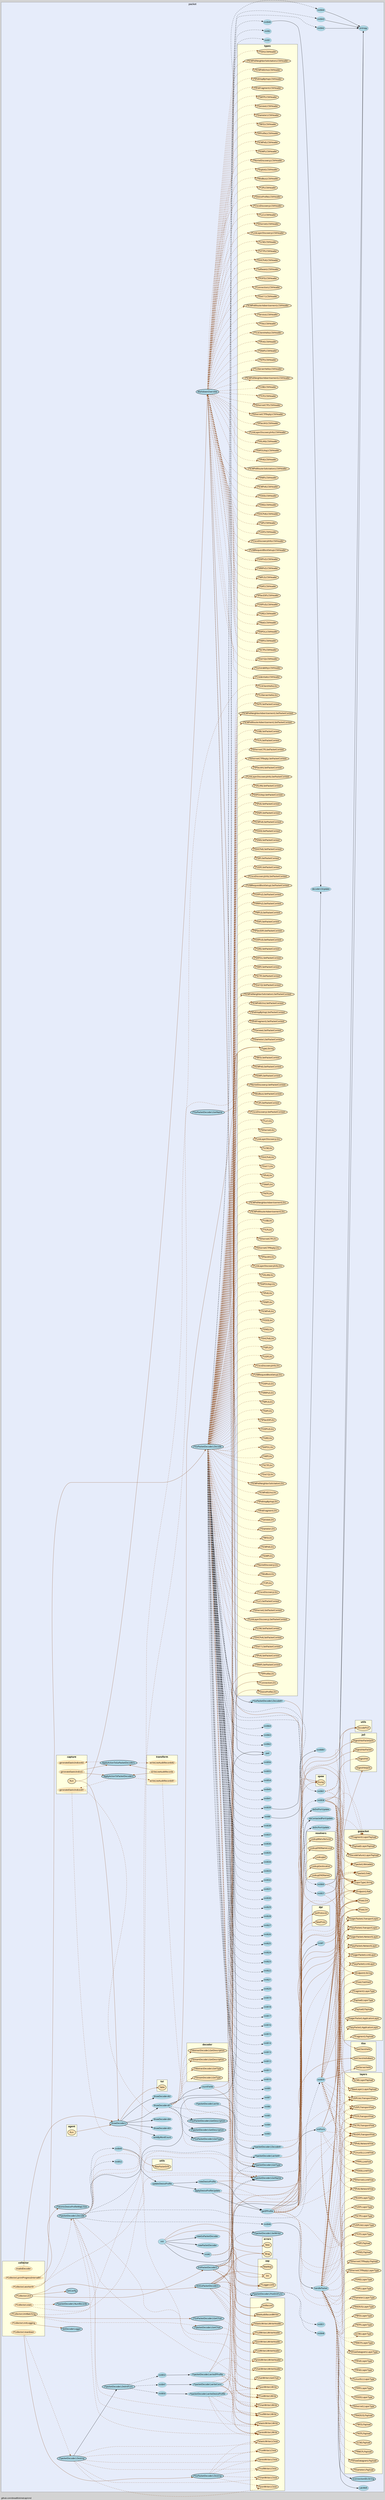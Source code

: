 digraph gocallvis {
    label="github.com/dreadl0ck/netcap/cmd";
    labeljust="l";
    fontname="Arial";
    fontsize="14";
    rankdir="LR";
    bgcolor="lightgray";
    style="solid";
    penwidth="0.5";
    pad="0.0";
    nodesep="0.35";

    node [shape="ellipse" style="filled" fillcolor="honeydew" fontname="Verdana" penwidth="1.0" margin="0.05,0.0"];
    edge [minlen="2"]

    subgraph "cluster_focus" {
        bgcolor="#e6ecfa";
label="packet";
labelloc="t";
labeljust="c";
fontsize="18";
        
        "github.com/dreadl0ck/netcap/decoder/packet.init" [ label="init" penwidth="0.5" fillcolor="lightblue" ]
        "github.com/dreadl0ck/netcap/decoder/packet.newGoPacketDecoder" [ fillcolor="lightblue" label="newGoPacketDecoder" penwidth="0.5" ]
        "github.com/dreadl0ck/netcap/decoder/packet.newPacketDecoder" [ fillcolor="lightblue" label="newPacketDecoder" penwidth="0.5" ]
        "github.com/dreadl0ck/netcap/decoder/packet.init#1" [ penwidth="0.5" fillcolor="lightblue" label="init#1" ]
        "github.com/dreadl0ck/netcap/decoder/packet.init#2" [ fillcolor="lightblue" label="init#2" penwidth="0.5" ]
        "(*github.com/dreadl0ck/netcap/decoder/packet.packetDecoder).GetName" [ label="(*packetDecoder).GetName" penwidth="1.5" fillcolor="lightblue" ]
        "github.com/dreadl0ck/netcap/decoder/packet.MarkdownOverview" [ fillcolor="lightblue" label="MarkdownOverview" penwidth="1.5" ]
        "github.com/dreadl0ck/netcap/decoder/packet.pad" [ fillcolor="lightblue" label="pad" penwidth="0.5" ]
        "(*github.com/dreadl0ck/netcap/decoder/packet.packetDecoder).GetType" [ fillcolor="lightblue" label="(*packetDecoder).GetType" penwidth="1.5" ]
        "(*github.com/dreadl0ck/netcap/decoder/packet.GoPacketDecoder).Destroy" [ label="(*GoPacketDecoder).Destroy" penwidth="1.5" fillcolor="lightblue" ]
        "(*github.com/dreadl0ck/netcap/decoder/packet.packetDecoder).NumRecords" [ fillcolor="lightblue" label="(*packetDecoder).NumRecords" penwidth="1.5" ]
        "(*github.com/dreadl0ck/netcap/decoder/packet.packetDecoder).writeConn" [ fillcolor="lightblue" label="(*packetDecoder).writeConn" penwidth="0.5" ]
        "github.com/dreadl0ck/netcap/decoder/packet.init$47" [ fillcolor="lightblue" label="init$47" style="dotted,filled" ]
        "(*github.com/dreadl0ck/netcap/decoder/packet.packetDecoder).DeInitFunc" [ fillcolor="lightblue" label="(*packetDecoder).DeInitFunc" penwidth="1.5" ]
        "(*github.com/dreadl0ck/netcap/decoder/packet.packetDecoder).writeDeviceProfile" [ fillcolor="lightblue" label="(*packetDecoder).writeDeviceProfile" penwidth="0.5" ]
        "github.com/dreadl0ck/netcap/decoder/packet.init$50" [ fillcolor="lightblue" label="init$50" style="dotted,filled" ]
        "(*github.com/dreadl0ck/netcap/decoder/packet.packetDecoder).writeIPProfile" [ label="(*packetDecoder).writeIPProfile" penwidth="0.5" fillcolor="lightblue" ]
        "github.com/dreadl0ck/netcap/decoder/packet.init$53" [ fillcolor="lightblue" label="init$53" style="dotted,filled" ]
        "(*github.com/dreadl0ck/netcap/decoder/packet.packetDecoder).Destroy" [ fillcolor="lightblue" label="(*packetDecoder).Destroy" penwidth="1.5" ]
        "github.com/dreadl0ck/netcap/decoder/packet.ShowDecoders" [ label="ShowDecoders" penwidth="1.5" fillcolor="lightblue" ]
        "github.com/dreadl0ck/netcap/decoder/packet.ShowDecoders$2" [ label="ShowDecoders$2" style="dotted,filled" fillcolor="lightblue" ]
        "github.com/dreadl0ck/netcap/decoder/packet.countFields" [ fillcolor="lightblue" label="countFields" penwidth="0.5" ]
        "github.com/dreadl0ck/netcap/decoder/packet.ShowDecoders$1" [ fillcolor="lightblue" label="ShowDecoders$1" style="dotted,filled" ]
        "(*github.com/dreadl0ck/netcap/decoder/packet.GoPacketDecoder).GetType" [ label="(*GoPacketDecoder).GetType" penwidth="1.5" fillcolor="lightblue" ]
        "(*github.com/dreadl0ck/netcap/decoder/packet.packetDecoder).GetDescription" [ fillcolor="lightblue" label="(*packetDecoder).GetDescription" penwidth="1.5" ]
        "(*github.com/dreadl0ck/netcap/decoder/packet.GoPacketDecoder).GetDescription" [ penwidth="1.5" fillcolor="lightblue" label="(*GoPacketDecoder).GetDescription" ]
        "github.com/dreadl0ck/netcap/decoder/packet.ShowDecoders$3" [ fillcolor="lightblue" label="ShowDecoders$3" style="dotted,filled" ]
        "github.com/dreadl0ck/netcap/decoder/packet.ShowDecoders$4" [ style="dotted,filled" fillcolor="lightblue" label="ShowDecoders$4" ]
        "github.com/dreadl0ck/netcap/decoder/packet.rankByWordCount" [ penwidth="0.5" fillcolor="lightblue" label="rankByWordCount" ]
        "github.com/dreadl0ck/netcap/decoder/packet.ApplyActionToPacketDecoders" [ penwidth="1.5" fillcolor="lightblue" label="ApplyActionToPacketDecoders" ]
        "github.com/dreadl0ck/netcap/decoder/packet.ApplyActionToGoPacketDecoders" [ fillcolor="lightblue" label="ApplyActionToGoPacketDecoders" penwidth="1.5" ]
        "github.com/dreadl0ck/netcap/decoder/packet.SetDecoderLogger" [ fillcolor="lightblue" label="SetDecoderLogger" penwidth="1.5" ]
        "github.com/dreadl0ck/netcap/decoder/packet.SetConfig" [ label="SetConfig" penwidth="1.5" fillcolor="lightblue" ]
        "(*github.com/dreadl0ck/netcap/decoder/packet.GoPacketDecoder).Decode$1" [ label="(*GoPacketDecoder).Decode$1" style="dotted,filled" fillcolor="lightblue" ]
        "(*github.com/dreadl0ck/netcap/decoder/packet.GoPacketDecoder).Decode" [ fillcolor="lightblue" label="(*GoPacketDecoder).Decode" penwidth="1.5" ]
        "github.com/dreadl0ck/netcap/decoder/packet.init$1" [ label="init$1" style="dotted,filled" fillcolor="lightblue" ]
        "github.com/dreadl0ck/netcap/decoder/packet.init$2" [ fillcolor="lightblue" label="init$2" style="dotted,filled" ]
        "github.com/dreadl0ck/netcap/decoder/packet.init$3" [ fillcolor="lightblue" label="init$3" style="dotted,filled" ]
        "github.com/dreadl0ck/netcap/decoder/packet.init$4" [ fillcolor="lightblue" label="init$4" style="dotted,filled" ]
        "github.com/dreadl0ck/netcap/decoder/packet.init$5" [ fillcolor="lightblue" label="init$5" style="dotted,filled" ]
        "github.com/dreadl0ck/netcap/decoder/packet.init$6" [ fillcolor="lightblue" label="init$6" style="dotted,filled" ]
        "github.com/dreadl0ck/netcap/decoder/packet.init$7" [ fillcolor="lightblue" label="init$7" style="dotted,filled" ]
        "github.com/dreadl0ck/netcap/decoder/packet.init$8" [ style="dotted,filled" fillcolor="lightblue" label="init$8" ]
        "github.com/dreadl0ck/netcap/decoder/packet.init$8$1" [ style="dotted,filled" fillcolor="lightblue" label="init$8$1" ]
        "github.com/dreadl0ck/netcap/decoder/packet.init$9" [ fillcolor="lightblue" label="init$9" style="dotted,filled" ]
        "github.com/dreadl0ck/netcap/decoder/packet.init$10" [ label="init$10" style="dotted,filled" fillcolor="lightblue" ]
        "github.com/dreadl0ck/netcap/decoder/packet.init$11" [ fillcolor="lightblue" label="init$11" style="dotted,filled" ]
        "github.com/dreadl0ck/netcap/decoder/packet.init$12" [ fillcolor="lightblue" label="init$12" style="dotted,filled" ]
        "github.com/dreadl0ck/netcap/decoder/packet.init$13" [ fillcolor="lightblue" label="init$13" style="dotted,filled" ]
        "github.com/dreadl0ck/netcap/decoder/packet.init$14" [ fillcolor="lightblue" label="init$14" style="dotted,filled" ]
        "github.com/dreadl0ck/netcap/decoder/packet.init$15" [ fillcolor="lightblue" label="init$15" style="dotted,filled" ]
        "github.com/dreadl0ck/netcap/decoder/packet.init$16" [ fillcolor="lightblue" label="init$16" style="dotted,filled" ]
        "github.com/dreadl0ck/netcap/decoder/packet.init$17" [ label="init$17" style="dotted,filled" fillcolor="lightblue" ]
        "github.com/dreadl0ck/netcap/decoder/packet.init$18" [ fillcolor="lightblue" label="init$18" style="dotted,filled" ]
        "github.com/dreadl0ck/netcap/decoder/packet.init$19" [ style="dotted,filled" fillcolor="lightblue" label="init$19" ]
        "github.com/dreadl0ck/netcap/decoder/packet.init$20" [ fillcolor="lightblue" label="init$20" style="dotted,filled" ]
        "github.com/dreadl0ck/netcap/decoder/packet.init$21" [ fillcolor="lightblue" label="init$21" style="dotted,filled" ]
        "github.com/dreadl0ck/netcap/decoder/packet.init$22" [ style="dotted,filled" fillcolor="lightblue" label="init$22" ]
        "github.com/dreadl0ck/netcap/decoder/packet.init$23" [ fillcolor="lightblue" label="init$23" style="dotted,filled" ]
        "github.com/dreadl0ck/netcap/decoder/packet.init$24" [ fillcolor="lightblue" label="init$24" style="dotted,filled" ]
        "github.com/dreadl0ck/netcap/decoder/packet.init$25" [ fillcolor="lightblue" label="init$25" style="dotted,filled" ]
        "github.com/dreadl0ck/netcap/decoder/packet.init$26" [ fillcolor="lightblue" label="init$26" style="dotted,filled" ]
        "github.com/dreadl0ck/netcap/decoder/packet.init$27" [ fillcolor="lightblue" label="init$27" style="dotted,filled" ]
        "github.com/dreadl0ck/netcap/decoder/packet.init$28" [ fillcolor="lightblue" label="init$28" style="dotted,filled" ]
        "github.com/dreadl0ck/netcap/decoder/packet.init$29" [ fillcolor="lightblue" label="init$29" style="dotted,filled" ]
        "github.com/dreadl0ck/netcap/decoder/packet.init$30" [ fillcolor="lightblue" label="init$30" style="dotted,filled" ]
        "github.com/dreadl0ck/netcap/decoder/packet.init$31" [ fillcolor="lightblue" label="init$31" style="dotted,filled" ]
        "github.com/dreadl0ck/netcap/decoder/packet.init$32" [ fillcolor="lightblue" label="init$32" style="dotted,filled" ]
        "github.com/dreadl0ck/netcap/decoder/packet.init$33" [ label="init$33" style="dotted,filled" fillcolor="lightblue" ]
        "github.com/dreadl0ck/netcap/decoder/packet.init$34" [ label="init$34" style="dotted,filled" fillcolor="lightblue" ]
        "github.com/dreadl0ck/netcap/decoder/packet.init$35" [ style="dotted,filled" fillcolor="lightblue" label="init$35" ]
        "github.com/dreadl0ck/netcap/decoder/packet.init$36" [ fillcolor="lightblue" label="init$36" style="dotted,filled" ]
        "github.com/dreadl0ck/netcap/decoder/packet.init$37" [ fillcolor="lightblue" label="init$37" style="dotted,filled" ]
        "github.com/dreadl0ck/netcap/decoder/packet.init$38" [ fillcolor="lightblue" label="init$38" style="dotted,filled" ]
        "github.com/dreadl0ck/netcap/decoder/packet.init$39" [ label="init$39" style="dotted,filled" fillcolor="lightblue" ]
        "github.com/dreadl0ck/netcap/decoder/packet.decoderLSUpdate" [ penwidth="0.5" fillcolor="lightblue" label="decoderLSUpdate" ]
        "github.com/dreadl0ck/netcap/decoder/packet.init$40" [ fillcolor="lightblue" label="init$40" style="dotted,filled" ]
        "github.com/dreadl0ck/netcap/decoder/packet.init$41" [ label="init$41" style="dotted,filled" fillcolor="lightblue" ]
        "github.com/dreadl0ck/netcap/decoder/packet.init$42" [ fillcolor="lightblue" label="init$42" style="dotted,filled" ]
        "github.com/dreadl0ck/netcap/decoder/packet.entropy" [ label="entropy" penwidth="0.5" fillcolor="lightblue" ]
        "github.com/dreadl0ck/netcap/decoder/packet.init$43" [ fillcolor="lightblue" label="init$43" style="dotted,filled" ]
        "github.com/dreadl0ck/netcap/decoder/packet.init$44" [ fillcolor="lightblue" label="init$44" style="dotted,filled" ]
        "github.com/dreadl0ck/netcap/decoder/packet.init$45" [ label="init$45" style="dotted,filled" fillcolor="lightblue" ]
        "github.com/dreadl0ck/netcap/decoder/packet.init$54" [ label="init$54" style="dotted,filled" fillcolor="lightblue" ]
        "github.com/dreadl0ck/netcap/decoder/packet.init$55" [ fillcolor="lightblue" label="init$55" style="dotted,filled" ]
        "github.com/dreadl0ck/netcap/decoder/packet.init$56" [ fillcolor="lightblue" label="init$56" style="dotted,filled" ]
        "github.com/dreadl0ck/netcap/decoder/packet.init$57" [ style="dotted,filled" fillcolor="lightblue" label="init$57" ]
        "github.com/dreadl0ck/netcap/decoder/packet.init$60" [ fillcolor="lightblue" label="init$60" style="dotted,filled" ]
        "github.com/dreadl0ck/netcap/decoder/packet.init$61" [ label="init$61" style="dotted,filled" fillcolor="lightblue" ]
        "github.com/dreadl0ck/netcap/decoder/packet.init$62" [ label="init$62" style="dotted,filled" fillcolor="lightblue" ]
        "github.com/dreadl0ck/netcap/decoder/packet.init$63" [ fillcolor="lightblue" label="init$63" style="dotted,filled" ]
        "github.com/dreadl0ck/netcap/decoder/packet.init$64" [ fillcolor="lightblue" label="init$64" style="dotted,filled" ]
        "(*github.com/dreadl0ck/netcap/decoder/packet.packetDecoder).Decode$1" [ label="(*packetDecoder).Decode$1" style="dotted,filled" fillcolor="lightblue" ]
        "(*github.com/dreadl0ck/netcap/decoder/packet.packetDecoder).Decode" [ fillcolor="lightblue" label="(*packetDecoder).Decode" penwidth="1.5" ]
        "github.com/dreadl0ck/netcap/decoder/packet.handlePacket" [ fillcolor="lightblue" label="handlePacket" penwidth="0.5" ]
        "(github.com/dreadl0ck/netcap/decoder/packet.connectionID).String" [ label="(connectionID).String" penwidth="1.5" fillcolor="lightblue" ]
        "github.com/dreadl0ck/netcap/decoder/packet.calcMd5" [ fillcolor="lightblue" label="calcMd5" penwidth="0.5" ]
        "github.com/dreadl0ck/netcap/decoder/packet.init$46" [ fillcolor="lightblue" label="init$46" style="dotted,filled" ]
        "github.com/dreadl0ck/netcap/decoder/packet.init$49" [ fillcolor="lightblue" label="init$49" style="dotted,filled" ]
        "github.com/dreadl0ck/netcap/decoder/packet.getIPProfile" [ fillcolor="lightblue" label="getIPProfile" penwidth="0.5" ]
        "github.com/dreadl0ck/netcap/decoder/packet.initPorts" [ fillcolor="lightblue" label="initPorts" penwidth="0.5" ]
        "github.com/dreadl0ck/netcap/decoder/packet.doSrcPortUpdate" [ fillcolor="lightblue" label="doSrcPortUpdate" penwidth="0.5" ]
        "github.com/dreadl0ck/netcap/decoder/packet.doContactedPortUpdate" [ fillcolor="lightblue" label="doContactedPortUpdate" penwidth="0.5" ]
        "github.com/dreadl0ck/netcap/decoder/packet.doDstPortUpdate" [ fillcolor="lightblue" label="doDstPortUpdate" penwidth="0.5" ]
        "github.com/dreadl0ck/netcap/decoder/packet.applyDeviceProfileUpdate" [ fillcolor="lightblue" label="applyDeviceProfileUpdate" penwidth="0.5" ]
        "github.com/dreadl0ck/netcap/decoder/packet.updateDeviceProfile" [ fillcolor="lightblue" label="updateDeviceProfile" penwidth="0.5" ]
        "github.com/dreadl0ck/netcap/decoder/packet.newDeviceProfile" [ fillcolor="lightblue" label="newDeviceProfile" penwidth="0.5" ]
        "github.com/dreadl0ck/netcap/decoder/packet.init$52" [ fillcolor="lightblue" label="init$52" style="dotted,filled" ]
        "github.com/dreadl0ck/netcap/decoder/packet.init$58" [ fillcolor="lightblue" label="init$58" style="dotted,filled" ]
        "github.com/dreadl0ck/netcap/decoder/packet.init$59" [ fillcolor="lightblue" label="init$59" style="dotted,filled" ]
        "github.com/dreadl0ck/netcap/decoder/packet.InitGoPacketDecoders" [ fillcolor="lightblue" label="InitGoPacketDecoders" penwidth="1.5" ]
        "github.com/dreadl0ck/netcap/decoder/packet.InitPacketDecoders" [ label="InitPacketDecoders" penwidth="1.5" fillcolor="lightblue" ]
        "(*github.com/dreadl0ck/netcap/decoder/packet.packetDecoder).SetWriter" [ fillcolor="lightblue" label="(*packetDecoder).SetWriter" penwidth="1.5" ]
        "(*github.com/dreadl0ck/netcap/decoder/packet.packetDecoder).PostInitFunc" [ fillcolor="lightblue" label="(*packetDecoder).PostInitFunc" penwidth="1.5" ]
        "github.com/dreadl0ck/netcap/decoder/packet.init$48" [ fillcolor="lightblue" label="init$48" style="dotted,filled" ]
        "github.com/dreadl0ck/netcap/decoder/packet.init$51" [ style="dotted,filled" fillcolor="lightblue" label="init$51" ]
        "(*github.com/dreadl0ck/netcap/decoder/packet.atomicDeviceProfileMap).Size" [ fillcolor="lightblue" label="(*atomicDeviceProfileMap).Size" penwidth="1.5" ]
        "(*github.com/dreadl0ck/netcap/decoder/packet.GoPacketDecoder).GetChan" [ fillcolor="lightblue" label="(*GoPacketDecoder).GetChan" penwidth="1.5" ]
        "(*github.com/dreadl0ck/netcap/decoder/packet.packetDecoder).GetChan" [ penwidth="1.5" fillcolor="lightblue" label="(*packetDecoder).GetChan" ]
        "(*github.com/dreadl0ck/netcap/decoder/packet.GoPacketDecoder).GetName" [ fillcolor="lightblue" label="(*GoPacketDecoder).GetName" penwidth="1.5" ]
        "(*github.com/dreadl0ck/netcap/decoder/packet.packetDecoder).write$1" [ fillcolor="lightblue" label="(*packetDecoder).write$1" style="dotted,filled" ]
        "(*github.com/dreadl0ck/netcap/decoder/packet.packetDecoder).write" [ fillcolor="lightblue" label="(*packetDecoder).write" penwidth="0.5" ]
        
        subgraph "cluster_github.com/davecgh/go-spew/spew" {
        penwidth="0.8";
style="filled";
label="spew";
fontsize="16";
fillcolor="lightyellow";
fontname="Tahoma bold";
rank="sink";
URL="/?f=github.com/davecgh/go-spew/spew";
tooltip="package: github.com/davecgh/go-spew/spew";
        
        "github.com/davecgh/go-spew/spew.Dump" [ label="Dump" penwidth="1.5" fillcolor="moccasin" ]
        
    }

        subgraph "cluster_github.com/dreadl0ck/gopacket" {
        tooltip="package: github.com/dreadl0ck/gopacket";
penwidth="0.8";
style="filled";
fillcolor="lightyellow";
label="gopacket";
fontsize="16";
fontname="Tahoma bold";
rank="sink";
URL="/?f=github.com/dreadl0ck/gopacket";
        
        "(github.com/dreadl0ck/gopacket.LayerType).String" [ fillcolor="moccasin" label="(LayerType).String" penwidth="1.5" ]
        "(*github.com/dreadl0ck/gopacket.packet).Metadata" [ label="(*packet).Metadata" penwidth="1.5" fillcolor="moccasin" ]
        "(*github.com/dreadl0ck/gopacket.DecodeFailure).LayerPayload" [ fillcolor="moccasin" label="(*DecodeFailure).LayerPayload" penwidth="1.5" ]
        "(github.com/dreadl0ck/gopacket.Payload).LayerPayload" [ fillcolor="moccasin" label="(Payload).LayerPayload" penwidth="1.5" ]
        "(*github.com/dreadl0ck/gopacket.Fragment).LayerPayload" [ fillcolor="moccasin" label="(*Fragment).LayerPayload" penwidth="1.5" ]
        "(github.com/dreadl0ck/gopacket.Flow).FastHash" [ fillcolor="moccasin" label="(Flow).FastHash" penwidth="1.5" ]
        "(github.com/dreadl0ck/gopacket.Flow).Src" [ label="(Flow).Src" penwidth="1.5" fillcolor="moccasin" ]
        "(github.com/dreadl0ck/gopacket.Endpoint).String" [ fillcolor="moccasin" label="(Endpoint).String" penwidth="1.5" ]
        "(github.com/dreadl0ck/gopacket.Flow).Dst" [ label="(Flow).Dst" penwidth="1.5" fillcolor="moccasin" ]
        "(*github.com/dreadl0ck/gopacket.lazyPacket).LinkLayer" [ label="(*lazyPacket).LinkLayer" penwidth="1.5" fillcolor="moccasin" ]
        "(*github.com/dreadl0ck/gopacket.eagerPacket).LinkLayer" [ fillcolor="moccasin" label="(*eagerPacket).LinkLayer" penwidth="1.5" ]
        "(*github.com/dreadl0ck/gopacket.lazyPacket).NetworkLayer" [ label="(*lazyPacket).NetworkLayer" penwidth="1.5" fillcolor="moccasin" ]
        "(*github.com/dreadl0ck/gopacket.eagerPacket).NetworkLayer" [ fillcolor="moccasin" label="(*eagerPacket).NetworkLayer" penwidth="1.5" ]
        "(*github.com/dreadl0ck/gopacket.lazyPacket).TransportLayer" [ penwidth="1.5" fillcolor="moccasin" label="(*lazyPacket).TransportLayer" ]
        "(*github.com/dreadl0ck/gopacket.eagerPacket).TransportLayer" [ fillcolor="moccasin" label="(*eagerPacket).TransportLayer" penwidth="1.5" ]
        "(*github.com/dreadl0ck/gopacket.Fragment).Payload" [ fillcolor="moccasin" label="(*Fragment).Payload" penwidth="1.5" ]
        "(*github.com/dreadl0ck/gopacket.lazyPacket).ApplicationLayer" [ fillcolor="moccasin" label="(*lazyPacket).ApplicationLayer" penwidth="1.5" ]
        "(*github.com/dreadl0ck/gopacket.eagerPacket).ApplicationLayer" [ penwidth="1.5" fillcolor="moccasin" label="(*eagerPacket).ApplicationLayer" ]
        "(github.com/dreadl0ck/gopacket.Payload).Payload" [ fillcolor="moccasin" label="(Payload).Payload" penwidth="1.5" ]
        "(github.com/dreadl0ck/gopacket.Payload).LayerType" [ fillcolor="moccasin" label="(Payload).LayerType" penwidth="1.5" ]
        "(*github.com/dreadl0ck/gopacket.Fragment).LayerType" [ fillcolor="moccasin" label="(*Fragment).LayerType" penwidth="1.5" ]
        "(github.com/dreadl0ck/gopacket.Endpoint).Raw" [ fillcolor="moccasin" label="(Endpoint).Raw" penwidth="1.5" ]
        "(*github.com/dreadl0ck/gopacket.packet).Data" [ fillcolor="moccasin" label="(*packet).Data" penwidth="1.5" ]
        
    }

        subgraph "cluster_github.com/dreadl0ck/gopacket/layers" {
        penwidth="0.8";
fontsize="16";
style="filled";
fontname="Tahoma bold";
URL="/?f=github.com/dreadl0ck/gopacket/layers";
tooltip="package: github.com/dreadl0ck/gopacket/layers";
fillcolor="lightyellow";
rank="sink";
label="layers";
        
        "(github.com/dreadl0ck/gopacket/layers.LCM).LayerPayload" [ fillcolor="moccasin" label="(LCM).LayerPayload" penwidth="1.5" ]
        "(*github.com/dreadl0ck/gopacket/layers.BaseLayer).LayerPayload" [ label="(*BaseLayer).LayerPayload" penwidth="1.5" fillcolor="moccasin" ]
        "(*github.com/dreadl0ck/gopacket/layers.Ethernet).LinkFlow" [ fillcolor="moccasin" label="(*Ethernet).LinkFlow" penwidth="1.5" ]
        "(*github.com/dreadl0ck/gopacket/layers.FDDI).LinkFlow" [ fillcolor="moccasin" label="(*FDDI).LinkFlow" penwidth="1.5" ]
        "(*github.com/dreadl0ck/gopacket/layers.PPP).LinkFlow" [ label="(*PPP).LinkFlow" penwidth="1.5" fillcolor="moccasin" ]
        "(*github.com/dreadl0ck/gopacket/layers.LinuxSLL).LinkFlow" [ fillcolor="moccasin" label="(*LinuxSLL).LinkFlow" penwidth="1.5" ]
        "(*github.com/dreadl0ck/gopacket/layers.IPv6).NetworkFlow" [ fillcolor="moccasin" label="(*IPv6).NetworkFlow" penwidth="1.5" ]
        "(*github.com/dreadl0ck/gopacket/layers.IPv4).NetworkFlow" [ fillcolor="moccasin" label="(*IPv4).NetworkFlow" penwidth="1.5" ]
        "(*github.com/dreadl0ck/gopacket/layers.RUDP).TransportFlow" [ fillcolor="moccasin" label="(*RUDP).TransportFlow" penwidth="1.5" ]
        "(*github.com/dreadl0ck/gopacket/layers.TCP).TransportFlow" [ fillcolor="moccasin" label="(*TCP).TransportFlow" penwidth="1.5" ]
        "(*github.com/dreadl0ck/gopacket/layers.UDPLite).TransportFlow" [ fillcolor="moccasin" label="(*UDPLite).TransportFlow" penwidth="1.5" ]
        "(*github.com/dreadl0ck/gopacket/layers.SCTP).TransportFlow" [ fillcolor="moccasin" label="(*SCTP).TransportFlow" penwidth="1.5" ]
        "(*github.com/dreadl0ck/gopacket/layers.UDP).TransportFlow" [ fillcolor="moccasin" label="(*UDP).TransportFlow" penwidth="1.5" ]
        "(*github.com/dreadl0ck/gopacket/layers.EthernetCTPReply).Payload" [ fillcolor="moccasin" label="(*EthernetCTPReply).Payload" penwidth="1.5" ]
        "(*github.com/dreadl0ck/gopacket/layers.DNS).Payload" [ fillcolor="moccasin" label="(*DNS).Payload" penwidth="1.5" ]
        "(*github.com/dreadl0ck/gopacket/layers.SIP).Payload" [ penwidth="1.5" fillcolor="moccasin" label="(*SIP).Payload" ]
        "(*github.com/dreadl0ck/gopacket/layers.Diameter).Payload" [ penwidth="1.5" fillcolor="moccasin" label="(*Diameter).Payload" ]
        "(*github.com/dreadl0ck/gopacket/layers.SFlowDatagram).Payload" [ fillcolor="moccasin" label="(*SFlowDatagram).Payload" penwidth="1.5" ]
        "(*github.com/dreadl0ck/gopacket/layers.RMCP).Payload" [ fillcolor="moccasin" label="(*RMCP).Payload" penwidth="1.5" ]
        "(github.com/dreadl0ck/gopacket/layers.LCM).Payload" [ penwidth="1.5" fillcolor="moccasin" label="(LCM).Payload" ]
        "(*github.com/dreadl0ck/gopacket/layers.NTP).Payload" [ fillcolor="moccasin" label="(*NTP).Payload" penwidth="1.5" ]
        "(*github.com/dreadl0ck/gopacket/layers.BFD).Payload" [ fillcolor="moccasin" label="(*BFD).Payload" penwidth="1.5" ]
        "(*github.com/dreadl0ck/gopacket/layers.RADIUS).Payload" [ fillcolor="moccasin" label="(*RADIUS).Payload" penwidth="1.5" ]
        "(*github.com/dreadl0ck/gopacket/layers.Ethernet).LayerType" [ fillcolor="moccasin" label="(*Ethernet).LayerType" penwidth="1.5" ]
        "(*github.com/dreadl0ck/gopacket/layers.FDDI).LayerType" [ label="(*FDDI).LayerType" penwidth="1.5" fillcolor="moccasin" ]
        "(*github.com/dreadl0ck/gopacket/layers.PPP).LayerType" [ fillcolor="moccasin" label="(*PPP).LayerType" penwidth="1.5" ]
        "(*github.com/dreadl0ck/gopacket/layers.LinuxSLL).LayerType" [ fillcolor="moccasin" label="(*LinuxSLL).LayerType" penwidth="1.5" ]
        "(*github.com/dreadl0ck/gopacket/layers.IPv6).LayerType" [ fillcolor="moccasin" label="(*IPv6).LayerType" penwidth="1.5" ]
        "(*github.com/dreadl0ck/gopacket/layers.IPv4).LayerType" [ label="(*IPv4).LayerType" penwidth="1.5" fillcolor="moccasin" ]
        "(*github.com/dreadl0ck/gopacket/layers.RUDP).LayerType" [ label="(*RUDP).LayerType" penwidth="1.5" fillcolor="moccasin" ]
        "(*github.com/dreadl0ck/gopacket/layers.TCP).LayerType" [ fillcolor="moccasin" label="(*TCP).LayerType" penwidth="1.5" ]
        "(*github.com/dreadl0ck/gopacket/layers.UDPLite).LayerType" [ label="(*UDPLite).LayerType" penwidth="1.5" fillcolor="moccasin" ]
        "(*github.com/dreadl0ck/gopacket/layers.SCTP).LayerType" [ fillcolor="moccasin" label="(*SCTP).LayerType" penwidth="1.5" ]
        "(*github.com/dreadl0ck/gopacket/layers.UDP).LayerType" [ fillcolor="moccasin" label="(*UDP).LayerType" penwidth="1.5" ]
        "(*github.com/dreadl0ck/gopacket/layers.SFlowDatagram).LayerType" [ fillcolor="moccasin" label="(*SFlowDatagram).LayerType" penwidth="1.5" ]
        "(*github.com/dreadl0ck/gopacket/layers.RMCP).LayerType" [ fillcolor="moccasin" label="(*RMCP).LayerType" penwidth="1.5" ]
        "(github.com/dreadl0ck/gopacket/layers.LCM).LayerType" [ label="(LCM).LayerType" penwidth="1.5" fillcolor="moccasin" ]
        "(*github.com/dreadl0ck/gopacket/layers.NTP).LayerType" [ fillcolor="moccasin" label="(*NTP).LayerType" penwidth="1.5" ]
        "(*github.com/dreadl0ck/gopacket/layers.BFD).LayerType" [ label="(*BFD).LayerType" penwidth="1.5" fillcolor="moccasin" ]
        "(*github.com/dreadl0ck/gopacket/layers.RADIUS).LayerType" [ fillcolor="moccasin" label="(*RADIUS).LayerType" penwidth="1.5" ]
        "(*github.com/dreadl0ck/gopacket/layers.Diameter).LayerType" [ label="(*Diameter).LayerType" penwidth="1.5" fillcolor="moccasin" ]
        "(*github.com/dreadl0ck/gopacket/layers.SIP).LayerType" [ fillcolor="moccasin" label="(*SIP).LayerType" penwidth="1.5" ]
        "(*github.com/dreadl0ck/gopacket/layers.DNS).LayerType" [ label="(*DNS).LayerType" penwidth="1.5" fillcolor="moccasin" ]
        "(*github.com/dreadl0ck/gopacket/layers.EthernetCTPReply).LayerType" [ fillcolor="moccasin" label="(*EthernetCTPReply).LayerType" penwidth="1.5" ]
        
    }

        subgraph "cluster_github.com/dreadl0ck/ja3" {
        penwidth="0.8";
fontsize="16";
style="filled";
URL="/?f=github.com/dreadl0ck/ja3";
fillcolor="lightyellow";
fontname="Tahoma bold";
rank="sink";
label="ja3";
tooltip="package: github.com/dreadl0ck/ja3";
        
        "github.com/dreadl0ck/ja3.DigestHexPacket" [ fillcolor="moccasin" label="DigestHexPacket" penwidth="1.5" ]
        "github.com/dreadl0ck/ja3.DigestHexPacketJa3s" [ fillcolor="moccasin" label="DigestHexPacketJa3s" penwidth="1.5" ]
        "github.com/dreadl0ck/ja3.DigestHex" [ fillcolor="moccasin" label="DigestHex" penwidth="1.5" ]
        "github.com/dreadl0ck/ja3.DigestHexJa3s" [ fillcolor="moccasin" label="DigestHexJa3s" penwidth="1.5" ]
        
    }

        subgraph "cluster_github.com/dreadl0ck/netcap/cmd/agent" {
        style="filled";
label="agent";
tooltip="package: github.com/dreadl0ck/netcap/cmd/agent";
penwidth="0.8";
fontsize="16";
rank="sink";
URL="/?f=github.com/dreadl0ck/netcap/cmd/agent";
fillcolor="lightyellow";
fontname="Tahoma bold";
        
        "github.com/dreadl0ck/netcap/cmd/agent.Run" [ fillcolor="moccasin" label="Run" penwidth="1.5" ]
        
    }

        subgraph "cluster_github.com/dreadl0ck/netcap/cmd/capture" {
        fontsize="16";
style="filled";
fillcolor="lightyellow";
fontname="Tahoma bold";
label="capture";
penwidth="0.8";
rank="sink";
URL="/?f=github.com/dreadl0ck/netcap/cmd/capture";
tooltip="package: github.com/dreadl0ck/netcap/cmd/capture";
        
        "github.com/dreadl0ck/netcap/cmd/capture.Run" [ fillcolor="moccasin" label="Run" penwidth="1.5" ]
        "github.com/dreadl0ck/netcap/cmd/capture.generateElasticIndices$1" [ fillcolor="moccasin" label="generateElasticIndices$1" style="dotted,filled" ]
        "github.com/dreadl0ck/netcap/cmd/capture.generateElasticIndices" [ label="generateElasticIndices" penwidth="0.5" fillcolor="moccasin" ]
        "github.com/dreadl0ck/netcap/cmd/capture.generateElasticIndices$2" [ fillcolor="moccasin" label="generateElasticIndices$2" style="dotted,filled" ]
        
    }

        subgraph "cluster_github.com/dreadl0ck/netcap/cmd/transform" {
        style="filled";
fontname="Tahoma bold";
rank="sink";
URL="/?f=github.com/dreadl0ck/netcap/cmd/transform";
tooltip="package: github.com/dreadl0ck/netcap/cmd/transform";
penwidth="0.8";
fontsize="16";
fillcolor="lightyellow";
label="transform";
        
        "github.com/dreadl0ck/netcap/cmd/transform.writeLiveAuditRecords$1" [ fillcolor="moccasin" label="writeLiveAuditRecords$1" style="dotted,filled" ]
        "github.com/dreadl0ck/netcap/cmd/transform.writeLiveAuditRecords$2" [ fillcolor="moccasin" label="writeLiveAuditRecords$2" style="dotted,filled" ]
        "github.com/dreadl0ck/netcap/cmd/transform.writeLiveAuditRecords" [ fillcolor="moccasin" label="writeLiveAuditRecords" penwidth="0.5" ]
        
    }

        subgraph "cluster_github.com/dreadl0ck/netcap/collector" {
        tooltip="package: github.com/dreadl0ck/netcap/collector";
penwidth="0.8";
fontsize="16";
style="filled";
fillcolor="lightyellow";
fontname="Tahoma bold";
rank="sink";
label="collector";
URL="/?f=github.com/dreadl0ck/netcap/collector";
        
        "(*github.com/dreadl0ck/netcap/collector.Collector).teardown" [ fillcolor="moccasin" label="(*Collector).teardown" penwidth="0.5" ]
        "(*github.com/dreadl0ck/netcap/collector.Collector).stats" [ fillcolor="moccasin" label="(*Collector).stats" penwidth="0.5" ]
        "(*github.com/dreadl0ck/netcap/collector.Collector).initLogging" [ fillcolor="moccasin" label="(*Collector).initLogging" penwidth="0.5" ]
        "(*github.com/dreadl0ck/netcap/collector.Collector).Init" [ fillcolor="moccasin" label="(*Collector).Init" penwidth="1.5" ]
        "(*github.com/dreadl0ck/netcap/collector.Collector).worker$1" [ fillcolor="moccasin" label="(*Collector).worker$1" style="dotted,filled" ]
        "github.com/dreadl0ck/netcap/collector.invalidDecoder" [ label="invalidDecoder" penwidth="0.5" fillcolor="moccasin" ]
        "(*github.com/dreadl0ck/netcap/collector.Collector).printProgressInterval$1" [ label="(*Collector).printProgressInterval$1" style="dotted,filled" fillcolor="moccasin" ]
        "(*github.com/dreadl0ck/netcap/collector.Collector).InitBatching" [ label="(*Collector).InitBatching" penwidth="1.5" fillcolor="moccasin" ]
        
    }

        subgraph "cluster_github.com/dreadl0ck/netcap/decoder" {
        fontsize="16";
fillcolor="lightyellow";
fontname="Tahoma bold";
penwidth="0.8";
style="filled";
rank="sink";
label="decoder";
URL="/?f=github.com/dreadl0ck/netcap/decoder";
tooltip="package: github.com/dreadl0ck/netcap/decoder";
        
        "(*github.com/dreadl0ck/netcap/decoder.AbstractDecoder).GetType" [ fillcolor="moccasin" label="(*AbstractDecoder).GetType" penwidth="1.5" ]
        "(*github.com/dreadl0ck/netcap/decoder.StreamDecoder).GetType" [ fillcolor="moccasin" label="(*StreamDecoder).GetType" penwidth="1.5" ]
        "(*github.com/dreadl0ck/netcap/decoder.AbstractDecoder).GetDescription" [ penwidth="1.5" fillcolor="moccasin" label="(*AbstractDecoder).GetDescription" ]
        "(*github.com/dreadl0ck/netcap/decoder.StreamDecoder).GetDescription" [ fillcolor="moccasin" label="(*StreamDecoder).GetDescription" penwidth="1.5" ]
        
    }

        subgraph "cluster_github.com/dreadl0ck/netcap/decoder/utils" {
        fontsize="16";
fillcolor="lightyellow";
fontname="Tahoma bold";
rank="sink";
URL="/?f=github.com/dreadl0ck/netcap/decoder/utils";
tooltip="package: github.com/dreadl0ck/netcap/decoder/utils";
penwidth="0.8";
style="filled";
label="utils";
        
        "github.com/dreadl0ck/netcap/decoder/utils.NewPacketInfo" [ fillcolor="moccasin" label="NewPacketInfo" penwidth="1.5" ]
        
    }

        subgraph "cluster_github.com/dreadl0ck/netcap/dpi" {
        penwidth="0.8";
fontsize="16";
fillcolor="lightyellow";
fontname="Tahoma bold";
URL="/?f=github.com/dreadl0ck/netcap/dpi";
style="filled";
rank="sink";
label="dpi";
tooltip="package: github.com/dreadl0ck/netcap/dpi";
        
        "github.com/dreadl0ck/netcap/dpi.GetProtocols" [ fillcolor="moccasin" label="GetProtocols" penwidth="1.5" ]
        "github.com/dreadl0ck/netcap/dpi.NewProto" [ penwidth="1.5" fillcolor="moccasin" label="NewProto" ]
        
    }

        subgraph "cluster_github.com/dreadl0ck/netcap/io" {
        fillcolor="lightyellow";
fontname="Tahoma bold";
URL="/?f=github.com/dreadl0ck/netcap/io";
label="io";
tooltip="package: github.com/dreadl0ck/netcap/io";
penwidth="0.8";
fontsize="16";
style="filled";
rank="sink";
        
        "github.com/dreadl0ck/netcap/io.InitRecord" [ penwidth="1.5" fillcolor="moccasin" label="InitRecord" ]
        "(*github.com/dreadl0ck/netcap/io.protoWriter).Close" [ fillcolor="moccasin" label="(*protoWriter).Close" penwidth="1.5" ]
        "(*github.com/dreadl0ck/netcap/io.csvWriter).Close" [ fillcolor="moccasin" label="(*csvWriter).Close" penwidth="1.5" ]
        "(*github.com/dreadl0ck/netcap/io.jsonWriter).Close" [ fillcolor="moccasin" label="(*jsonWriter).Close" penwidth="1.5" ]
        "(*github.com/dreadl0ck/netcap/io.nullWriter).Close" [ fillcolor="moccasin" label="(*nullWriter).Close" penwidth="1.5" ]
        "(*github.com/dreadl0ck/netcap/io.elasticWriter).Close" [ fillcolor="moccasin" label="(*elasticWriter).Close" penwidth="1.5" ]
        "(*github.com/dreadl0ck/netcap/io.chanWriter).Close" [ fillcolor="moccasin" label="(*chanWriter).Close" penwidth="1.5" ]
        "(*github.com/dreadl0ck/netcap/io.protoWriter).Write" [ fillcolor="moccasin" label="(*protoWriter).Write" penwidth="1.5" ]
        "(*github.com/dreadl0ck/netcap/io.csvWriter).Write" [ fillcolor="moccasin" label="(*csvWriter).Write" penwidth="1.5" ]
        "(*github.com/dreadl0ck/netcap/io.jsonWriter).Write" [ fillcolor="moccasin" label="(*jsonWriter).Write" penwidth="1.5" ]
        "(*github.com/dreadl0ck/netcap/io.nullWriter).Write" [ penwidth="1.5" fillcolor="moccasin" label="(*nullWriter).Write" ]
        "(*github.com/dreadl0ck/netcap/io.elasticWriter).Write" [ fillcolor="moccasin" label="(*elasticWriter).Write" penwidth="1.5" ]
        "(*github.com/dreadl0ck/netcap/io.chanWriter).Write" [ fillcolor="moccasin" label="(*chanWriter).Write" penwidth="1.5" ]
        "github.com/dreadl0ck/netcap/io.NewAuditRecordWriter" [ fillcolor="moccasin" label="NewAuditRecordWriter" penwidth="1.5" ]
        "(*github.com/dreadl0ck/netcap/io.protoWriter).WriteHeader" [ fillcolor="moccasin" label="(*protoWriter).WriteHeader" penwidth="1.5" ]
        "(*github.com/dreadl0ck/netcap/io.csvWriter).WriteHeader" [ fillcolor="moccasin" label="(*csvWriter).WriteHeader" penwidth="1.5" ]
        "(*github.com/dreadl0ck/netcap/io.jsonWriter).WriteHeader" [ fillcolor="moccasin" label="(*jsonWriter).WriteHeader" penwidth="1.5" ]
        "(*github.com/dreadl0ck/netcap/io.nullWriter).WriteHeader" [ fillcolor="moccasin" label="(*nullWriter).WriteHeader" penwidth="1.5" ]
        "(*github.com/dreadl0ck/netcap/io.elasticWriter).WriteHeader" [ fillcolor="moccasin" label="(*elasticWriter).WriteHeader" penwidth="1.5" ]
        "(*github.com/dreadl0ck/netcap/io.chanWriter).WriteHeader" [ fillcolor="moccasin" label="(*chanWriter).WriteHeader" penwidth="1.5" ]
        "(*github.com/dreadl0ck/netcap/io.chanWriter).GetChan" [ fillcolor="moccasin" label="(*chanWriter).GetChan" penwidth="1.5" ]
        
    }

        subgraph "cluster_github.com/dreadl0ck/netcap/resolvers" {
        fontname="Tahoma bold";
label="resolvers";
tooltip="package: github.com/dreadl0ck/netcap/resolvers";
fontsize="16";
style="filled";
fillcolor="lightyellow";
rank="sink";
URL="/?f=github.com/dreadl0ck/netcap/resolvers";
penwidth="0.8";
        
        "github.com/dreadl0ck/netcap/resolvers.LookupGeolocation" [ penwidth="1.5" fillcolor="moccasin" label="LookupGeolocation" ]
        "github.com/dreadl0ck/netcap/resolvers.LookupJa3" [ fillcolor="moccasin" label="LookupJa3" penwidth="1.5" ]
        "github.com/dreadl0ck/netcap/resolvers.LookupDNSNameLocal" [ fillcolor="moccasin" label="LookupDNSNameLocal" penwidth="1.5" ]
        "github.com/dreadl0ck/netcap/resolvers.LookupDNSNames" [ fillcolor="moccasin" label="LookupDNSNames" penwidth="1.5" ]
        "github.com/dreadl0ck/netcap/resolvers.LookupManufacturer" [ fillcolor="moccasin" label="LookupManufacturer" penwidth="1.5" ]
        
    }

        subgraph "cluster_github.com/dreadl0ck/netcap/types" {
        URL="/?f=github.com/dreadl0ck/netcap/types";
tooltip="package: github.com/dreadl0ck/netcap/types";
fillcolor="lightyellow";
fontname="Tahoma bold";
style="filled";
rank="sink";
label="types";
penwidth="0.8";
fontsize="16";
        
        "(*github.com/dreadl0ck/netcap/types.CiscoDiscovery).CSVHeader" [ fillcolor="moccasin" label="(*CiscoDiscovery).CSVHeader" penwidth="1.5" ]
        "(*github.com/dreadl0ck/netcap/types.DeviceProfile).CSVHeader" [ label="(*DeviceProfile).CSVHeader" penwidth="1.5" fillcolor="moccasin" ]
        "(*github.com/dreadl0ck/netcap/types.CIP).CSVHeader" [ fillcolor="moccasin" label="(*CIP).CSVHeader" penwidth="1.5" ]
        "(*github.com/dreadl0ck/netcap/types.Modbus).CSVHeader" [ fillcolor="moccasin" label="(*Modbus).CSVHeader" penwidth="1.5" ]
        "(*github.com/dreadl0ck/netcap/types.Exploit).CSVHeader" [ fillcolor="moccasin" label="(*Exploit).CSVHeader" penwidth="1.5" ]
        "(*github.com/dreadl0ck/netcap/types.NortelDiscovery).CSVHeader" [ fillcolor="moccasin" label="(*NortelDiscovery).CSVHeader" penwidth="1.5" ]
        "(*github.com/dreadl0ck/netcap/types.IGMP).CSVHeader" [ label="(*IGMP).CSVHeader" penwidth="1.5" fillcolor="moccasin" ]
        "(*github.com/dreadl0ck/netcap/types.ICMPv6).CSVHeader" [ fillcolor="moccasin" label="(*ICMPv6).CSVHeader" penwidth="1.5" ]
        "(*github.com/dreadl0ck/netcap/types.IPProfile).CSVHeader" [ fillcolor="moccasin" label="(*IPProfile).CSVHeader" penwidth="1.5" ]
        "(*github.com/dreadl0ck/netcap/types.BFD).CSVHeader" [ fillcolor="moccasin" label="(*BFD).CSVHeader" penwidth="1.5" ]
        "(*github.com/dreadl0ck/netcap/types.Diameter).CSVHeader" [ label="(*Diameter).CSVHeader" penwidth="1.5" fillcolor="moccasin" ]
        "(*github.com/dreadl0ck/netcap/types.Geneve).CSVHeader" [ fillcolor="moccasin" label="(*Geneve).CSVHeader" penwidth="1.5" ]
        "(*github.com/dreadl0ck/netcap/types.SMTP).CSVHeader" [ penwidth="1.5" fillcolor="moccasin" label="(*SMTP).CSVHeader" ]
        "(*github.com/dreadl0ck/netcap/types.IPv6Fragment).CSVHeader" [ label="(*IPv6Fragment).CSVHeader" penwidth="1.5" fillcolor="moccasin" ]
        "(*github.com/dreadl0ck/netcap/types.IPv6HopByHop).CSVHeader" [ fillcolor="moccasin" label="(*IPv6HopByHop).CSVHeader" penwidth="1.5" ]
        "(*github.com/dreadl0ck/netcap/types.ICMPv6Echo).CSVHeader" [ label="(*ICMPv6Echo).CSVHeader" penwidth="1.5" fillcolor="moccasin" ]
        "(*github.com/dreadl0ck/netcap/types.ICMPv6NeighborSolicitation).CSVHeader" [ fillcolor="moccasin" label="(*ICMPv6NeighborSolicitation).CSVHeader" penwidth="1.5" ]
        "(*github.com/dreadl0ck/netcap/types.SSH).CSVHeader" [ fillcolor="moccasin" label="(*SSH).CSVHeader" penwidth="1.5" ]
        "(*github.com/dreadl0ck/netcap/types.Credentials).CSVHeader" [ penwidth="1.5" fillcolor="moccasin" label="(*Credentials).CSVHeader" ]
        "(*github.com/dreadl0ck/netcap/types.Vulnerability).CSVHeader" [ fillcolor="moccasin" label="(*Vulnerability).CSVHeader" penwidth="1.5" ]
        "(*github.com/dreadl0ck/netcap/types.Dot1Q).CSVHeader" [ fillcolor="moccasin" label="(*Dot1Q).CSVHeader" penwidth="1.5" ]
        "(*github.com/dreadl0ck/netcap/types.SCTP).CSVHeader" [ fillcolor="moccasin" label="(*SCTP).CSVHeader" penwidth="1.5" ]
        "(*github.com/dreadl0ck/netcap/types.ARP).CSVHeader" [ fillcolor="moccasin" label="(*ARP).CSVHeader" penwidth="1.5" ]
        "(*github.com/dreadl0ck/netcap/types.EAPOL).CSVHeader" [ penwidth="1.5" fillcolor="moccasin" label="(*EAPOL).CSVHeader" ]
        "(*github.com/dreadl0ck/netcap/types.Mail).CSVHeader" [ penwidth="1.5" fillcolor="moccasin" label="(*Mail).CSVHeader" ]
        "(*github.com/dreadl0ck/netcap/types.GRE).CSVHeader" [ fillcolor="moccasin" label="(*GRE).CSVHeader" penwidth="1.5" ]
        "(*github.com/dreadl0ck/netcap/types.OSPFv3).CSVHeader" [ label="(*OSPFv3).CSVHeader" penwidth="1.5" fillcolor="moccasin" ]
        "(*github.com/dreadl0ck/netcap/types.IPSecESP).CSVHeader" [ fillcolor="moccasin" label="(*IPSecESP).CSVHeader" penwidth="1.5" ]
        "(*github.com/dreadl0ck/netcap/types.EAP).CSVHeader" [ fillcolor="moccasin" label="(*EAP).CSVHeader" penwidth="1.5" ]
        "(*github.com/dreadl0ck/netcap/types.MPLS).CSVHeader" [ fillcolor="moccasin" label="(*MPLS).CSVHeader" penwidth="1.5" ]
        "(*github.com/dreadl0ck/netcap/types.VRRPv2).CSVHeader" [ fillcolor="moccasin" label="(*VRRPv2).CSVHeader" penwidth="1.5" ]
        "(*github.com/dreadl0ck/netcap/types.OSPFv2).CSVHeader" [ fillcolor="moccasin" label="(*OSPFv2).CSVHeader" penwidth="1.5" ]
        "(*github.com/dreadl0ck/netcap/types.USBRequestBlockSetup).CSVHeader" [ fillcolor="moccasin" label="(*USBRequestBlockSetup).CSVHeader" penwidth="1.5" ]
        "(*github.com/dreadl0ck/netcap/types.CiscoDiscoveryInfo).CSVHeader" [ fillcolor="moccasin" label="(*CiscoDiscoveryInfo).CSVHeader" penwidth="1.5" ]
        "(*github.com/dreadl0ck/netcap/types.UDP).CSVHeader" [ fillcolor="moccasin" label="(*UDP).CSVHeader" penwidth="1.5" ]
        "(*github.com/dreadl0ck/netcap/types.SIP).CSVHeader" [ fillcolor="moccasin" label="(*SIP).CSVHeader" penwidth="1.5" ]
        "(*github.com/dreadl0ck/netcap/types.DHCPv6).CSVHeader" [ fillcolor="moccasin" label="(*DHCPv6).CSVHeader" penwidth="1.5" ]
        "(*github.com/dreadl0ck/netcap/types.DNS).CSVHeader" [ fillcolor="moccasin" label="(*DNS).CSVHeader" penwidth="1.5" ]
        "(*github.com/dreadl0ck/netcap/types.FDDI).CSVHeader" [ fillcolor="moccasin" label="(*FDDI).CSVHeader" penwidth="1.5" ]
        "(*github.com/dreadl0ck/netcap/types.ICMPv4).CSVHeader" [ fillcolor="moccasin" label="(*ICMPv4).CSVHeader" penwidth="1.5" ]
        "(*github.com/dreadl0ck/netcap/types.ENIP).CSVHeader" [ label="(*ENIP).CSVHeader" penwidth="1.5" fillcolor="moccasin" ]
        "(*github.com/dreadl0ck/netcap/types.ICMPv6RouterSolicitation).CSVHeader" [ fillcolor="moccasin" label="(*ICMPv6RouterSolicitation).CSVHeader" penwidth="1.5" ]
        "(*github.com/dreadl0ck/netcap/types.IPv6).CSVHeader" [ fillcolor="moccasin" label="(*IPv6).CSVHeader" penwidth="1.5" ]
        "(*github.com/dreadl0ck/netcap/types.EAPOLKey).CSVHeader" [ penwidth="1.5" fillcolor="moccasin" label="(*EAPOLKey).CSVHeader" ]
        "(*github.com/dreadl0ck/netcap/types.VXLAN).CSVHeader" [ fillcolor="moccasin" label="(*VXLAN).CSVHeader" penwidth="1.5" ]
        "(*github.com/dreadl0ck/netcap/types.LinkLayerDiscoveryInfo).CSVHeader" [ fillcolor="moccasin" label="(*LinkLayerDiscoveryInfo).CSVHeader" penwidth="1.5" ]
        "(*github.com/dreadl0ck/netcap/types.IPSecAH).CSVHeader" [ label="(*IPSecAH).CSVHeader" penwidth="1.5" fillcolor="moccasin" ]
        "(*github.com/dreadl0ck/netcap/types.EthernetCTPReply).CSVHeader" [ fillcolor="moccasin" label="(*EthernetCTPReply).CSVHeader" penwidth="1.5" ]
        "(*github.com/dreadl0ck/netcap/types.EthernetCTP).CSVHeader" [ fillcolor="moccasin" label="(*EthernetCTP).CSVHeader" penwidth="1.5" ]
        "(*github.com/dreadl0ck/netcap/types.TCP).CSVHeader" [ fillcolor="moccasin" label="(*TCP).CSVHeader" penwidth="1.5" ]
        "(*github.com/dreadl0ck/netcap/types.USB).CSVHeader" [ fillcolor="moccasin" label="(*USB).CSVHeader" penwidth="1.5" ]
        "(*github.com/dreadl0ck/netcap/types.TLSServerHello).CSVHeader" [ fillcolor="moccasin" label="(*TLSServerHello).CSVHeader" penwidth="1.5" ]
        "(*github.com/dreadl0ck/netcap/types.TLSClientHello).CSVHeader" [ fillcolor="moccasin" label="(*TLSClientHello).CSVHeader" penwidth="1.5" ]
        "(*github.com/dreadl0ck/netcap/types.File).CSVHeader" [ fillcolor="moccasin" label="(*File).CSVHeader" penwidth="1.5" ]
        "(*github.com/dreadl0ck/netcap/types.Service).CSVHeader" [ label="(*Service).CSVHeader" penwidth="1.5" fillcolor="moccasin" ]
        "(*github.com/dreadl0ck/netcap/types.ICMPv6RouterAdvertisement).CSVHeader" [ fillcolor="moccasin" label="(*ICMPv6RouterAdvertisement).CSVHeader" penwidth="1.5" ]
        "(*github.com/dreadl0ck/netcap/types.ICMPv6NeighborAdvertisement).CSVHeader" [ penwidth="1.5" fillcolor="moccasin" label="(*ICMPv6NeighborAdvertisement).CSVHeader" ]
        "(*github.com/dreadl0ck/netcap/types.NTP).CSVHeader" [ fillcolor="moccasin" label="(*NTP).CSVHeader" penwidth="1.5" ]
        "(*github.com/dreadl0ck/netcap/types.SNAP).CSVHeader" [ label="(*SNAP).CSVHeader" penwidth="1.5" fillcolor="moccasin" ]
        "(*github.com/dreadl0ck/netcap/types.IPv4).CSVHeader" [ fillcolor="moccasin" label="(*IPv4).CSVHeader" penwidth="1.5" ]
        "(*github.com/dreadl0ck/netcap/types.Dot11).CSVHeader" [ fillcolor="moccasin" label="(*Dot11).CSVHeader" penwidth="1.5" ]
        "(*github.com/dreadl0ck/netcap/types.Connection).CSVHeader" [ fillcolor="moccasin" label="(*Connection).CSVHeader" penwidth="1.5" ]
        "(*github.com/dreadl0ck/netcap/types.POP3).CSVHeader" [ fillcolor="moccasin" label="(*POP3).CSVHeader" penwidth="1.5" ]
        "(*github.com/dreadl0ck/netcap/types.Software).CSVHeader" [ label="(*Software).CSVHeader" penwidth="1.5" fillcolor="moccasin" ]
        "(*github.com/dreadl0ck/netcap/types.DHCPv4).CSVHeader" [ label="(*DHCPv4).CSVHeader" penwidth="1.5" fillcolor="moccasin" ]
        "(*github.com/dreadl0ck/netcap/types.HTTP).CSVHeader" [ fillcolor="moccasin" label="(*HTTP).CSVHeader" penwidth="1.5" ]
        "(*github.com/dreadl0ck/netcap/types.LCM).CSVHeader" [ fillcolor="moccasin" label="(*LCM).CSVHeader" penwidth="1.5" ]
        "(*github.com/dreadl0ck/netcap/types.LinkLayerDiscovery).CSVHeader" [ penwidth="1.5" fillcolor="moccasin" label="(*LinkLayerDiscovery).CSVHeader" ]
        "(*github.com/dreadl0ck/netcap/types.Ethernet).CSVHeader" [ fillcolor="moccasin" label="(*Ethernet).CSVHeader" penwidth="1.5" ]
        "(*github.com/dreadl0ck/netcap/types.LLC).CSVHeader" [ fillcolor="moccasin" label="(*LLC).CSVHeader" penwidth="1.5" ]
        "(*github.com/dreadl0ck/netcap/types.Connection).Inc" [ fillcolor="moccasin" label="(*Connection).Inc" penwidth="1.5" ]
        "(*github.com/dreadl0ck/netcap/types.DeviceProfile).Inc" [ label="(*DeviceProfile).Inc" penwidth="1.5" fillcolor="moccasin" ]
        "(*github.com/dreadl0ck/netcap/types.IPProfile).Inc" [ fillcolor="moccasin" label="(*IPProfile).Inc" penwidth="1.5" ]
        "(github.com/dreadl0ck/netcap/types.Type).String" [ label="(Type).String" penwidth="1.5" fillcolor="moccasin" ]
        "(*github.com/dreadl0ck/netcap/types.LLC).Inc" [ fillcolor="moccasin" label="(*LLC).Inc" penwidth="1.5" ]
        "(*github.com/dreadl0ck/netcap/types.CiscoDiscovery).SetPacketContext" [ label="(*CiscoDiscovery).SetPacketContext" penwidth="1.5" fillcolor="moccasin" ]
        "(*github.com/dreadl0ck/netcap/types.CIP).SetPacketContext" [ fillcolor="moccasin" label="(*CIP).SetPacketContext" penwidth="1.5" ]
        "(*github.com/dreadl0ck/netcap/types.Modbus).SetPacketContext" [ fillcolor="moccasin" label="(*Modbus).SetPacketContext" penwidth="1.5" ]
        "(*github.com/dreadl0ck/netcap/types.NortelDiscovery).SetPacketContext" [ fillcolor="moccasin" label="(*NortelDiscovery).SetPacketContext" penwidth="1.5" ]
        "(*github.com/dreadl0ck/netcap/types.IGMP).SetPacketContext" [ fillcolor="moccasin" label="(*IGMP).SetPacketContext" penwidth="1.5" ]
        "(*github.com/dreadl0ck/netcap/types.ICMPv6).SetPacketContext" [ fillcolor="moccasin" label="(*ICMPv6).SetPacketContext" penwidth="1.5" ]
        "(*github.com/dreadl0ck/netcap/types.BFD).SetPacketContext" [ fillcolor="moccasin" label="(*BFD).SetPacketContext" penwidth="1.5" ]
        "(*github.com/dreadl0ck/netcap/types.Diameter).SetPacketContext" [ penwidth="1.5" fillcolor="moccasin" label="(*Diameter).SetPacketContext" ]
        "(*github.com/dreadl0ck/netcap/types.Geneve).SetPacketContext" [ fillcolor="moccasin" label="(*Geneve).SetPacketContext" penwidth="1.5" ]
        "(*github.com/dreadl0ck/netcap/types.IPv6Fragment).SetPacketContext" [ fillcolor="moccasin" label="(*IPv6Fragment).SetPacketContext" penwidth="1.5" ]
        "(*github.com/dreadl0ck/netcap/types.IPv6HopByHop).SetPacketContext" [ fillcolor="moccasin" label="(*IPv6HopByHop).SetPacketContext" penwidth="1.5" ]
        "(*github.com/dreadl0ck/netcap/types.ICMPv6Echo).SetPacketContext" [ fillcolor="moccasin" label="(*ICMPv6Echo).SetPacketContext" penwidth="1.5" ]
        "(*github.com/dreadl0ck/netcap/types.ICMPv6NeighborSolicitation).SetPacketContext" [ fillcolor="moccasin" label="(*ICMPv6NeighborSolicitation).SetPacketContext" penwidth="1.5" ]
        "(*github.com/dreadl0ck/netcap/types.Dot1Q).SetPacketContext" [ fillcolor="moccasin" label="(*Dot1Q).SetPacketContext" penwidth="1.5" ]
        "(*github.com/dreadl0ck/netcap/types.SCTP).SetPacketContext" [ fillcolor="moccasin" label="(*SCTP).SetPacketContext" penwidth="1.5" ]
        "(*github.com/dreadl0ck/netcap/types.ARP).SetPacketContext" [ fillcolor="moccasin" label="(*ARP).SetPacketContext" penwidth="1.5" ]
        "(*github.com/dreadl0ck/netcap/types.EAPOL).SetPacketContext" [ penwidth="1.5" fillcolor="moccasin" label="(*EAPOL).SetPacketContext" ]
        "(*github.com/dreadl0ck/netcap/types.GRE).SetPacketContext" [ fillcolor="moccasin" label="(*GRE).SetPacketContext" penwidth="1.5" ]
        "(*github.com/dreadl0ck/netcap/types.OSPFv3).SetPacketContext" [ fillcolor="moccasin" label="(*OSPFv3).SetPacketContext" penwidth="1.5" ]
        "(*github.com/dreadl0ck/netcap/types.IPSecESP).SetPacketContext" [ fillcolor="moccasin" label="(*IPSecESP).SetPacketContext" penwidth="1.5" ]
        "(*github.com/dreadl0ck/netcap/types.EAP).SetPacketContext" [ fillcolor="moccasin" label="(*EAP).SetPacketContext" penwidth="1.5" ]
        "(*github.com/dreadl0ck/netcap/types.MPLS).SetPacketContext" [ fillcolor="moccasin" label="(*MPLS).SetPacketContext" penwidth="1.5" ]
        "(*github.com/dreadl0ck/netcap/types.VRRPv2).SetPacketContext" [ fillcolor="moccasin" label="(*VRRPv2).SetPacketContext" penwidth="1.5" ]
        "(*github.com/dreadl0ck/netcap/types.OSPFv2).SetPacketContext" [ fillcolor="moccasin" label="(*OSPFv2).SetPacketContext" penwidth="1.5" ]
        "(*github.com/dreadl0ck/netcap/types.USBRequestBlockSetup).SetPacketContext" [ label="(*USBRequestBlockSetup).SetPacketContext" penwidth="1.5" fillcolor="moccasin" ]
        "(*github.com/dreadl0ck/netcap/types.CiscoDiscoveryInfo).SetPacketContext" [ fillcolor="moccasin" label="(*CiscoDiscoveryInfo).SetPacketContext" penwidth="1.5" ]
        "(*github.com/dreadl0ck/netcap/types.UDP).SetPacketContext" [ fillcolor="moccasin" label="(*UDP).SetPacketContext" penwidth="1.5" ]
        "(*github.com/dreadl0ck/netcap/types.SIP).SetPacketContext" [ fillcolor="moccasin" label="(*SIP).SetPacketContext" penwidth="1.5" ]
        "(*github.com/dreadl0ck/netcap/types.DHCPv6).SetPacketContext" [ fillcolor="moccasin" label="(*DHCPv6).SetPacketContext" penwidth="1.5" ]
        "(*github.com/dreadl0ck/netcap/types.DNS).SetPacketContext" [ penwidth="1.5" fillcolor="moccasin" label="(*DNS).SetPacketContext" ]
        "(*github.com/dreadl0ck/netcap/types.FDDI).SetPacketContext" [ fillcolor="moccasin" label="(*FDDI).SetPacketContext" penwidth="1.5" ]
        "(*github.com/dreadl0ck/netcap/types.ICMPv4).SetPacketContext" [ label="(*ICMPv4).SetPacketContext" penwidth="1.5" fillcolor="moccasin" ]
        "(*github.com/dreadl0ck/netcap/types.ENIP).SetPacketContext" [ fillcolor="moccasin" label="(*ENIP).SetPacketContext" penwidth="1.5" ]
        "(*github.com/dreadl0ck/netcap/types.IPv6).SetPacketContext" [ fillcolor="moccasin" label="(*IPv6).SetPacketContext" penwidth="1.5" ]
        "(*github.com/dreadl0ck/netcap/types.EAPOLKey).SetPacketContext" [ fillcolor="moccasin" label="(*EAPOLKey).SetPacketContext" penwidth="1.5" ]
        "(*github.com/dreadl0ck/netcap/types.VXLAN).SetPacketContext" [ fillcolor="moccasin" label="(*VXLAN).SetPacketContext" penwidth="1.5" ]
        "(*github.com/dreadl0ck/netcap/types.LinkLayerDiscoveryInfo).SetPacketContext" [ fillcolor="moccasin" label="(*LinkLayerDiscoveryInfo).SetPacketContext" penwidth="1.5" ]
        "(*github.com/dreadl0ck/netcap/types.IPSecAH).SetPacketContext" [ fillcolor="moccasin" label="(*IPSecAH).SetPacketContext" penwidth="1.5" ]
        "(*github.com/dreadl0ck/netcap/types.EthernetCTPReply).SetPacketContext" [ fillcolor="moccasin" label="(*EthernetCTPReply).SetPacketContext" penwidth="1.5" ]
        "(*github.com/dreadl0ck/netcap/types.EthernetCTP).SetPacketContext" [ fillcolor="moccasin" label="(*EthernetCTP).SetPacketContext" penwidth="1.5" ]
        "(*github.com/dreadl0ck/netcap/types.TCP).SetPacketContext" [ penwidth="1.5" fillcolor="moccasin" label="(*TCP).SetPacketContext" ]
        "(*github.com/dreadl0ck/netcap/types.USB).SetPacketContext" [ fillcolor="moccasin" label="(*USB).SetPacketContext" penwidth="1.5" ]
        "(*github.com/dreadl0ck/netcap/types.ICMPv6RouterAdvertisement).SetPacketContext" [ penwidth="1.5" fillcolor="moccasin" label="(*ICMPv6RouterAdvertisement).SetPacketContext" ]
        "(*github.com/dreadl0ck/netcap/types.ICMPv6NeighborAdvertisement).SetPacketContext" [ fillcolor="moccasin" label="(*ICMPv6NeighborAdvertisement).SetPacketContext" penwidth="1.5" ]
        "(*github.com/dreadl0ck/netcap/types.NTP).SetPacketContext" [ penwidth="1.5" fillcolor="moccasin" label="(*NTP).SetPacketContext" ]
        "(*github.com/dreadl0ck/netcap/types.SNAP).SetPacketContext" [ penwidth="1.5" fillcolor="moccasin" label="(*SNAP).SetPacketContext" ]
        "(*github.com/dreadl0ck/netcap/types.IPv4).SetPacketContext" [ fillcolor="moccasin" label="(*IPv4).SetPacketContext" penwidth="1.5" ]
        "(*github.com/dreadl0ck/netcap/types.Dot11).SetPacketContext" [ fillcolor="moccasin" label="(*Dot11).SetPacketContext" penwidth="1.5" ]
        "(*github.com/dreadl0ck/netcap/types.DHCPv4).SetPacketContext" [ label="(*DHCPv4).SetPacketContext" penwidth="1.5" fillcolor="moccasin" ]
        "(*github.com/dreadl0ck/netcap/types.LCM).SetPacketContext" [ fillcolor="moccasin" label="(*LCM).SetPacketContext" penwidth="1.5" ]
        "(*github.com/dreadl0ck/netcap/types.LinkLayerDiscovery).SetPacketContext" [ fillcolor="moccasin" label="(*LinkLayerDiscovery).SetPacketContext" penwidth="1.5" ]
        "(*github.com/dreadl0ck/netcap/types.Ethernet).SetPacketContext" [ fillcolor="moccasin" label="(*Ethernet).SetPacketContext" penwidth="1.5" ]
        "(*github.com/dreadl0ck/netcap/types.LLC).SetPacketContext" [ fillcolor="moccasin" label="(*LLC).SetPacketContext" penwidth="1.5" ]
        "(*github.com/dreadl0ck/netcap/types.CiscoDiscovery).Inc" [ fillcolor="moccasin" label="(*CiscoDiscovery).Inc" penwidth="1.5" ]
        "(*github.com/dreadl0ck/netcap/types.CIP).Inc" [ penwidth="1.5" fillcolor="moccasin" label="(*CIP).Inc" ]
        "(*github.com/dreadl0ck/netcap/types.Modbus).Inc" [ penwidth="1.5" fillcolor="moccasin" label="(*Modbus).Inc" ]
        "(*github.com/dreadl0ck/netcap/types.NortelDiscovery).Inc" [ fillcolor="moccasin" label="(*NortelDiscovery).Inc" penwidth="1.5" ]
        "(*github.com/dreadl0ck/netcap/types.IGMP).Inc" [ penwidth="1.5" fillcolor="moccasin" label="(*IGMP).Inc" ]
        "(*github.com/dreadl0ck/netcap/types.ICMPv6).Inc" [ fillcolor="moccasin" label="(*ICMPv6).Inc" penwidth="1.5" ]
        "(*github.com/dreadl0ck/netcap/types.BFD).Inc" [ fillcolor="moccasin" label="(*BFD).Inc" penwidth="1.5" ]
        "(*github.com/dreadl0ck/netcap/types.Diameter).Inc" [ fillcolor="moccasin" label="(*Diameter).Inc" penwidth="1.5" ]
        "(*github.com/dreadl0ck/netcap/types.Geneve).Inc" [ penwidth="1.5" fillcolor="moccasin" label="(*Geneve).Inc" ]
        "(*github.com/dreadl0ck/netcap/types.IPv6Fragment).Inc" [ fillcolor="moccasin" label="(*IPv6Fragment).Inc" penwidth="1.5" ]
        "(*github.com/dreadl0ck/netcap/types.IPv6HopByHop).Inc" [ fillcolor="moccasin" label="(*IPv6HopByHop).Inc" penwidth="1.5" ]
        "(*github.com/dreadl0ck/netcap/types.ICMPv6Echo).Inc" [ label="(*ICMPv6Echo).Inc" penwidth="1.5" fillcolor="moccasin" ]
        "(*github.com/dreadl0ck/netcap/types.ICMPv6NeighborSolicitation).Inc" [ fillcolor="moccasin" label="(*ICMPv6NeighborSolicitation).Inc" penwidth="1.5" ]
        "(*github.com/dreadl0ck/netcap/types.Dot1Q).Inc" [ label="(*Dot1Q).Inc" penwidth="1.5" fillcolor="moccasin" ]
        "(*github.com/dreadl0ck/netcap/types.SCTP).Inc" [ fillcolor="moccasin" label="(*SCTP).Inc" penwidth="1.5" ]
        "(*github.com/dreadl0ck/netcap/types.ARP).Inc" [ penwidth="1.5" fillcolor="moccasin" label="(*ARP).Inc" ]
        "(*github.com/dreadl0ck/netcap/types.EAPOL).Inc" [ fillcolor="moccasin" label="(*EAPOL).Inc" penwidth="1.5" ]
        "(*github.com/dreadl0ck/netcap/types.GRE).Inc" [ fillcolor="moccasin" label="(*GRE).Inc" penwidth="1.5" ]
        "(*github.com/dreadl0ck/netcap/types.OSPFv3).Inc" [ fillcolor="moccasin" label="(*OSPFv3).Inc" penwidth="1.5" ]
        "(*github.com/dreadl0ck/netcap/types.IPSecESP).Inc" [ fillcolor="moccasin" label="(*IPSecESP).Inc" penwidth="1.5" ]
        "(*github.com/dreadl0ck/netcap/types.EAP).Inc" [ fillcolor="moccasin" label="(*EAP).Inc" penwidth="1.5" ]
        "(*github.com/dreadl0ck/netcap/types.MPLS).Inc" [ penwidth="1.5" fillcolor="moccasin" label="(*MPLS).Inc" ]
        "(*github.com/dreadl0ck/netcap/types.VRRPv2).Inc" [ penwidth="1.5" fillcolor="moccasin" label="(*VRRPv2).Inc" ]
        "(*github.com/dreadl0ck/netcap/types.OSPFv2).Inc" [ penwidth="1.5" fillcolor="moccasin" label="(*OSPFv2).Inc" ]
        "(*github.com/dreadl0ck/netcap/types.USBRequestBlockSetup).Inc" [ fillcolor="moccasin" label="(*USBRequestBlockSetup).Inc" penwidth="1.5" ]
        "(*github.com/dreadl0ck/netcap/types.CiscoDiscoveryInfo).Inc" [ fillcolor="moccasin" label="(*CiscoDiscoveryInfo).Inc" penwidth="1.5" ]
        "(*github.com/dreadl0ck/netcap/types.UDP).Inc" [ fillcolor="moccasin" label="(*UDP).Inc" penwidth="1.5" ]
        "(*github.com/dreadl0ck/netcap/types.SIP).Inc" [ fillcolor="moccasin" label="(*SIP).Inc" penwidth="1.5" ]
        "(*github.com/dreadl0ck/netcap/types.DHCPv6).Inc" [ label="(*DHCPv6).Inc" penwidth="1.5" fillcolor="moccasin" ]
        "(*github.com/dreadl0ck/netcap/types.DNS).Inc" [ fillcolor="moccasin" label="(*DNS).Inc" penwidth="1.5" ]
        "(*github.com/dreadl0ck/netcap/types.FDDI).Inc" [ fillcolor="moccasin" label="(*FDDI).Inc" penwidth="1.5" ]
        "(*github.com/dreadl0ck/netcap/types.ICMPv4).Inc" [ fillcolor="moccasin" label="(*ICMPv4).Inc" penwidth="1.5" ]
        "(*github.com/dreadl0ck/netcap/types.ENIP).Inc" [ fillcolor="moccasin" label="(*ENIP).Inc" penwidth="1.5" ]
        "(*github.com/dreadl0ck/netcap/types.IPv6).Inc" [ fillcolor="moccasin" label="(*IPv6).Inc" penwidth="1.5" ]
        "(*github.com/dreadl0ck/netcap/types.EAPOLKey).Inc" [ fillcolor="moccasin" label="(*EAPOLKey).Inc" penwidth="1.5" ]
        "(*github.com/dreadl0ck/netcap/types.VXLAN).Inc" [ fillcolor="moccasin" label="(*VXLAN).Inc" penwidth="1.5" ]
        "(*github.com/dreadl0ck/netcap/types.LinkLayerDiscoveryInfo).Inc" [ fillcolor="moccasin" label="(*LinkLayerDiscoveryInfo).Inc" penwidth="1.5" ]
        "(*github.com/dreadl0ck/netcap/types.IPSecAH).Inc" [ fillcolor="moccasin" label="(*IPSecAH).Inc" penwidth="1.5" ]
        "(*github.com/dreadl0ck/netcap/types.EthernetCTPReply).Inc" [ fillcolor="moccasin" label="(*EthernetCTPReply).Inc" penwidth="1.5" ]
        "(*github.com/dreadl0ck/netcap/types.EthernetCTP).Inc" [ fillcolor="moccasin" label="(*EthernetCTP).Inc" penwidth="1.5" ]
        "(*github.com/dreadl0ck/netcap/types.TCP).Inc" [ fillcolor="moccasin" label="(*TCP).Inc" penwidth="1.5" ]
        "(*github.com/dreadl0ck/netcap/types.USB).Inc" [ fillcolor="moccasin" label="(*USB).Inc" penwidth="1.5" ]
        "(*github.com/dreadl0ck/netcap/types.ICMPv6RouterAdvertisement).Inc" [ fillcolor="moccasin" label="(*ICMPv6RouterAdvertisement).Inc" penwidth="1.5" ]
        "(*github.com/dreadl0ck/netcap/types.ICMPv6NeighborAdvertisement).Inc" [ penwidth="1.5" fillcolor="moccasin" label="(*ICMPv6NeighborAdvertisement).Inc" ]
        "(*github.com/dreadl0ck/netcap/types.NTP).Inc" [ penwidth="1.5" fillcolor="moccasin" label="(*NTP).Inc" ]
        "(*github.com/dreadl0ck/netcap/types.SNAP).Inc" [ fillcolor="moccasin" label="(*SNAP).Inc" penwidth="1.5" ]
        "(*github.com/dreadl0ck/netcap/types.IPv4).Inc" [ fillcolor="moccasin" label="(*IPv4).Inc" penwidth="1.5" ]
        "(*github.com/dreadl0ck/netcap/types.Dot11).Inc" [ fillcolor="moccasin" label="(*Dot11).Inc" penwidth="1.5" ]
        "(*github.com/dreadl0ck/netcap/types.DHCPv4).Inc" [ fillcolor="moccasin" label="(*DHCPv4).Inc" penwidth="1.5" ]
        "(*github.com/dreadl0ck/netcap/types.LCM).Inc" [ fillcolor="moccasin" label="(*LCM).Inc" penwidth="1.5" ]
        "(*github.com/dreadl0ck/netcap/types.LinkLayerDiscovery).Inc" [ fillcolor="moccasin" label="(*LinkLayerDiscovery).Inc" penwidth="1.5" ]
        "(*github.com/dreadl0ck/netcap/types.Ethernet).Inc" [ fillcolor="moccasin" label="(*Ethernet).Inc" penwidth="1.5" ]
        "(*github.com/dreadl0ck/netcap/types.TLSServerHello).Inc" [ fillcolor="moccasin" label="(*TLSServerHello).Inc" penwidth="1.5" ]
        "(*github.com/dreadl0ck/netcap/types.TLSClientHello).Inc" [ fillcolor="moccasin" label="(*TLSClientHello).Inc" penwidth="1.5" ]
        
    }

        subgraph "cluster_github.com/dreadl0ck/netcap/utils" {
        fillcolor="lightyellow";
rank="sink";
label="utils";
penwidth="0.8";
fontsize="16";
style="filled";
fontname="Tahoma bold";
URL="/?f=github.com/dreadl0ck/netcap/utils";
tooltip="package: github.com/dreadl0ck/netcap/utils";
        
        "github.com/dreadl0ck/netcap/utils.DecodePort" [ penwidth="1.5" fillcolor="moccasin" label="DecodePort" ]
        
    }

        subgraph "cluster_github.com/dreadl0ck/tlsx" {
        fillcolor="lightyellow";
style="filled";
fontsize="16";
fontname="Tahoma bold";
rank="sink";
label="tlsx";
URL="/?f=github.com/dreadl0ck/tlsx";
tooltip="package: github.com/dreadl0ck/tlsx";
penwidth="0.8";
        
        "github.com/dreadl0ck/tlsx.GetClientHelloBasic" [ fillcolor="moccasin" label="GetClientHelloBasic" penwidth="1.5" ]
        "github.com/dreadl0ck/tlsx.GetClientHello" [ fillcolor="moccasin" label="GetClientHello" penwidth="1.5" ]
        "github.com/dreadl0ck/tlsx.GetServerHello" [ fillcolor="moccasin" label="GetServerHello" penwidth="1.5" ]
        
    }

        subgraph "cluster_github.com/evilsocket/islazy/tui" {
        tooltip="package: github.com/evilsocket/islazy/tui";
fontsize="16";
style="filled";
fontname="Tahoma bold";
rank="sink";
label="tui";
URL="/?f=github.com/evilsocket/islazy/tui";
penwidth="0.8";
fillcolor="lightyellow";
        
        "github.com/evilsocket/islazy/tui.Table" [ penwidth="1.5" fillcolor="moccasin" label="Table" ]
        
    }

        subgraph "cluster_github.com/pkg/errors" {
        label="errors";
URL="/?f=github.com/pkg/errors";
tooltip="package: github.com/pkg/errors";
fontsize="16";
style="filled";
fillcolor="lightyellow";
fontname="Tahoma bold";
rank="sink";
penwidth="0.8";
        
        "github.com/pkg/errors.New" [ label="New" penwidth="1.5" fillcolor="moccasin" ]
        "github.com/pkg/errors.Wrap" [ fillcolor="moccasin" label="Wrap" penwidth="1.5" ]
        
    }

        subgraph "cluster_go.uber.org/zap" {
        tooltip="package: go.uber.org/zap";
penwidth="0.8";
style="filled";
fillcolor="lightyellow";
rank="sink";
label="zap";
fontsize="16";
fontname="Tahoma bold";
URL="/?f=go.uber.org/zap";
        
        "go.uber.org/zap.NewNop" [ fillcolor="moccasin" label="NewNop" penwidth="1.5" ]
        "go.uber.org/zap.Int" [ fillcolor="moccasin" label="Int" penwidth="1.5" ]
        "(*go.uber.org/zap.Logger).Info" [ fillcolor="moccasin" label="(*Logger).Info" penwidth="1.5" ]
        
    }

    }

    "github.com/dreadl0ck/netcap/decoder/packet.init" -> "github.com/dreadl0ck/netcap/decoder/packet.newGoPacketDecoder" [  ]
    "github.com/dreadl0ck/netcap/decoder/packet.init" -> "go.uber.org/zap.NewNop" [ color="saddlebrown" ]
    "github.com/dreadl0ck/netcap/decoder/packet.init" -> "github.com/pkg/errors.New" [ color="saddlebrown" ]
    "github.com/dreadl0ck/netcap/decoder/packet.init" -> "github.com/dreadl0ck/netcap/decoder/packet.newPacketDecoder" [  ]
    "github.com/dreadl0ck/netcap/decoder/packet.init#1" -> "(github.com/dreadl0ck/gopacket.LayerType).String" [ color="saddlebrown" ]
    "github.com/dreadl0ck/netcap/decoder/packet.init" -> "github.com/dreadl0ck/netcap/decoder/packet.init#1" [  ]
    "github.com/dreadl0ck/netcap/decoder/packet.init#2" -> "(github.com/dreadl0ck/gopacket.LayerType).String" [ color="saddlebrown" ]
    "github.com/dreadl0ck/netcap/decoder/packet.init#2" -> "(*github.com/dreadl0ck/netcap/decoder/packet.packetDecoder).GetName" [ style="dashed" ]
    "github.com/dreadl0ck/netcap/decoder/packet.init" -> "github.com/dreadl0ck/netcap/decoder/packet.init#2" [  ]
    "github.com/dreadl0ck/netcap/decoder/packet.MarkdownOverview" -> "github.com/dreadl0ck/netcap/io.InitRecord" [ color="saddlebrown" ]
    "github.com/dreadl0ck/netcap/decoder/packet.MarkdownOverview" -> "(github.com/dreadl0ck/gopacket.LayerType).String" [ color="saddlebrown" ]
    "github.com/dreadl0ck/netcap/decoder/packet.MarkdownOverview" -> "github.com/dreadl0ck/netcap/decoder/packet.pad" [  ]
    "github.com/dreadl0ck/netcap/decoder/packet.MarkdownOverview" -> "(*github.com/dreadl0ck/netcap/types.CiscoDiscovery).CSVHeader" [ color="saddlebrown" style="dashed" ]
    "github.com/dreadl0ck/netcap/decoder/packet.MarkdownOverview" -> "(*github.com/dreadl0ck/netcap/types.DeviceProfile).CSVHeader" [ style="dashed" color="saddlebrown" ]
    "github.com/dreadl0ck/netcap/decoder/packet.MarkdownOverview" -> "(*github.com/dreadl0ck/netcap/types.CIP).CSVHeader" [ color="saddlebrown" style="dashed" ]
    "github.com/dreadl0ck/netcap/decoder/packet.MarkdownOverview" -> "(*github.com/dreadl0ck/netcap/types.Modbus).CSVHeader" [ style="dashed" color="saddlebrown" ]
    "github.com/dreadl0ck/netcap/decoder/packet.MarkdownOverview" -> "(*github.com/dreadl0ck/netcap/types.Exploit).CSVHeader" [ style="dashed" color="saddlebrown" ]
    "github.com/dreadl0ck/netcap/decoder/packet.MarkdownOverview" -> "(*github.com/dreadl0ck/netcap/types.NortelDiscovery).CSVHeader" [ style="dashed" color="saddlebrown" ]
    "github.com/dreadl0ck/netcap/decoder/packet.MarkdownOverview" -> "(*github.com/dreadl0ck/netcap/types.IGMP).CSVHeader" [ style="dashed" color="saddlebrown" ]
    "github.com/dreadl0ck/netcap/decoder/packet.MarkdownOverview" -> "(*github.com/dreadl0ck/netcap/types.ICMPv6).CSVHeader" [ style="dashed" color="saddlebrown" ]
    "github.com/dreadl0ck/netcap/decoder/packet.MarkdownOverview" -> "(*github.com/dreadl0ck/netcap/types.IPProfile).CSVHeader" [ style="dashed" color="saddlebrown" ]
    "github.com/dreadl0ck/netcap/decoder/packet.MarkdownOverview" -> "(*github.com/dreadl0ck/netcap/types.BFD).CSVHeader" [ style="dashed" color="saddlebrown" ]
    "github.com/dreadl0ck/netcap/decoder/packet.MarkdownOverview" -> "(*github.com/dreadl0ck/netcap/types.Diameter).CSVHeader" [ style="dashed" color="saddlebrown" ]
    "github.com/dreadl0ck/netcap/decoder/packet.MarkdownOverview" -> "(*github.com/dreadl0ck/netcap/types.Geneve).CSVHeader" [ style="dashed" color="saddlebrown" ]
    "github.com/dreadl0ck/netcap/decoder/packet.MarkdownOverview" -> "(*github.com/dreadl0ck/netcap/types.SMTP).CSVHeader" [ style="dashed" color="saddlebrown" ]
    "github.com/dreadl0ck/netcap/decoder/packet.MarkdownOverview" -> "(*github.com/dreadl0ck/netcap/types.IPv6Fragment).CSVHeader" [ style="dashed" color="saddlebrown" ]
    "github.com/dreadl0ck/netcap/decoder/packet.MarkdownOverview" -> "(*github.com/dreadl0ck/netcap/types.IPv6HopByHop).CSVHeader" [ style="dashed" color="saddlebrown" ]
    "github.com/dreadl0ck/netcap/decoder/packet.MarkdownOverview" -> "(*github.com/dreadl0ck/netcap/types.ICMPv6Echo).CSVHeader" [ style="dashed" color="saddlebrown" ]
    "github.com/dreadl0ck/netcap/decoder/packet.MarkdownOverview" -> "(*github.com/dreadl0ck/netcap/types.ICMPv6NeighborSolicitation).CSVHeader" [ style="dashed" color="saddlebrown" ]
    "github.com/dreadl0ck/netcap/decoder/packet.MarkdownOverview" -> "(*github.com/dreadl0ck/netcap/types.SSH).CSVHeader" [ style="dashed" color="saddlebrown" ]
    "github.com/dreadl0ck/netcap/decoder/packet.MarkdownOverview" -> "(*github.com/dreadl0ck/netcap/types.Credentials).CSVHeader" [ style="dashed" color="saddlebrown" ]
    "github.com/dreadl0ck/netcap/decoder/packet.MarkdownOverview" -> "(*github.com/dreadl0ck/netcap/types.Vulnerability).CSVHeader" [ style="dashed" color="saddlebrown" ]
    "github.com/dreadl0ck/netcap/decoder/packet.MarkdownOverview" -> "(*github.com/dreadl0ck/netcap/types.Dot1Q).CSVHeader" [ style="dashed" color="saddlebrown" ]
    "github.com/dreadl0ck/netcap/decoder/packet.MarkdownOverview" -> "(*github.com/dreadl0ck/netcap/types.SCTP).CSVHeader" [ color="saddlebrown" style="dashed" ]
    "github.com/dreadl0ck/netcap/decoder/packet.MarkdownOverview" -> "(*github.com/dreadl0ck/netcap/types.ARP).CSVHeader" [ color="saddlebrown" style="dashed" ]
    "github.com/dreadl0ck/netcap/decoder/packet.MarkdownOverview" -> "(*github.com/dreadl0ck/netcap/types.EAPOL).CSVHeader" [ style="dashed" color="saddlebrown" ]
    "github.com/dreadl0ck/netcap/decoder/packet.MarkdownOverview" -> "(*github.com/dreadl0ck/netcap/types.Mail).CSVHeader" [ style="dashed" color="saddlebrown" ]
    "github.com/dreadl0ck/netcap/decoder/packet.MarkdownOverview" -> "(*github.com/dreadl0ck/netcap/types.GRE).CSVHeader" [ style="dashed" color="saddlebrown" ]
    "github.com/dreadl0ck/netcap/decoder/packet.MarkdownOverview" -> "(*github.com/dreadl0ck/netcap/types.OSPFv3).CSVHeader" [ style="dashed" color="saddlebrown" ]
    "github.com/dreadl0ck/netcap/decoder/packet.MarkdownOverview" -> "(*github.com/dreadl0ck/netcap/types.IPSecESP).CSVHeader" [ style="dashed" color="saddlebrown" ]
    "github.com/dreadl0ck/netcap/decoder/packet.MarkdownOverview" -> "(*github.com/dreadl0ck/netcap/types.EAP).CSVHeader" [ style="dashed" color="saddlebrown" ]
    "github.com/dreadl0ck/netcap/decoder/packet.MarkdownOverview" -> "(*github.com/dreadl0ck/netcap/types.MPLS).CSVHeader" [ style="dashed" color="saddlebrown" ]
    "github.com/dreadl0ck/netcap/decoder/packet.MarkdownOverview" -> "(*github.com/dreadl0ck/netcap/types.VRRPv2).CSVHeader" [ style="dashed" color="saddlebrown" ]
    "github.com/dreadl0ck/netcap/decoder/packet.MarkdownOverview" -> "(*github.com/dreadl0ck/netcap/types.OSPFv2).CSVHeader" [ style="dashed" color="saddlebrown" ]
    "github.com/dreadl0ck/netcap/decoder/packet.MarkdownOverview" -> "(*github.com/dreadl0ck/netcap/types.USBRequestBlockSetup).CSVHeader" [ color="saddlebrown" style="dashed" ]
    "github.com/dreadl0ck/netcap/decoder/packet.MarkdownOverview" -> "(*github.com/dreadl0ck/netcap/types.CiscoDiscoveryInfo).CSVHeader" [ style="dashed" color="saddlebrown" ]
    "github.com/dreadl0ck/netcap/decoder/packet.MarkdownOverview" -> "(*github.com/dreadl0ck/netcap/types.UDP).CSVHeader" [ style="dashed" color="saddlebrown" ]
    "github.com/dreadl0ck/netcap/decoder/packet.MarkdownOverview" -> "(*github.com/dreadl0ck/netcap/types.SIP).CSVHeader" [ style="dashed" color="saddlebrown" ]
    "github.com/dreadl0ck/netcap/decoder/packet.MarkdownOverview" -> "(*github.com/dreadl0ck/netcap/types.DHCPv6).CSVHeader" [ style="dashed" color="saddlebrown" ]
    "github.com/dreadl0ck/netcap/decoder/packet.MarkdownOverview" -> "(*github.com/dreadl0ck/netcap/types.DNS).CSVHeader" [ color="saddlebrown" style="dashed" ]
    "github.com/dreadl0ck/netcap/decoder/packet.MarkdownOverview" -> "(*github.com/dreadl0ck/netcap/types.FDDI).CSVHeader" [ style="dashed" color="saddlebrown" ]
    "github.com/dreadl0ck/netcap/decoder/packet.MarkdownOverview" -> "(*github.com/dreadl0ck/netcap/types.ICMPv4).CSVHeader" [ style="dashed" color="saddlebrown" ]
    "github.com/dreadl0ck/netcap/decoder/packet.MarkdownOverview" -> "(*github.com/dreadl0ck/netcap/types.ENIP).CSVHeader" [ style="dashed" color="saddlebrown" ]
    "github.com/dreadl0ck/netcap/decoder/packet.MarkdownOverview" -> "(*github.com/dreadl0ck/netcap/types.ICMPv6RouterSolicitation).CSVHeader" [ color="saddlebrown" style="dashed" ]
    "github.com/dreadl0ck/netcap/decoder/packet.MarkdownOverview" -> "(*github.com/dreadl0ck/netcap/types.IPv6).CSVHeader" [ color="saddlebrown" style="dashed" ]
    "github.com/dreadl0ck/netcap/decoder/packet.MarkdownOverview" -> "(*github.com/dreadl0ck/netcap/types.EAPOLKey).CSVHeader" [ style="dashed" color="saddlebrown" ]
    "github.com/dreadl0ck/netcap/decoder/packet.MarkdownOverview" -> "(*github.com/dreadl0ck/netcap/types.VXLAN).CSVHeader" [ style="dashed" color="saddlebrown" ]
    "github.com/dreadl0ck/netcap/decoder/packet.MarkdownOverview" -> "(*github.com/dreadl0ck/netcap/types.LinkLayerDiscoveryInfo).CSVHeader" [ style="dashed" color="saddlebrown" ]
    "github.com/dreadl0ck/netcap/decoder/packet.MarkdownOverview" -> "(*github.com/dreadl0ck/netcap/types.IPSecAH).CSVHeader" [ style="dashed" color="saddlebrown" ]
    "github.com/dreadl0ck/netcap/decoder/packet.MarkdownOverview" -> "(*github.com/dreadl0ck/netcap/types.EthernetCTPReply).CSVHeader" [ style="dashed" color="saddlebrown" ]
    "github.com/dreadl0ck/netcap/decoder/packet.MarkdownOverview" -> "(*github.com/dreadl0ck/netcap/types.EthernetCTP).CSVHeader" [ style="dashed" color="saddlebrown" ]
    "github.com/dreadl0ck/netcap/decoder/packet.MarkdownOverview" -> "(*github.com/dreadl0ck/netcap/types.TCP).CSVHeader" [ style="dashed" color="saddlebrown" ]
    "github.com/dreadl0ck/netcap/decoder/packet.MarkdownOverview" -> "(*github.com/dreadl0ck/netcap/types.USB).CSVHeader" [ style="dashed" color="saddlebrown" ]
    "github.com/dreadl0ck/netcap/decoder/packet.MarkdownOverview" -> "(*github.com/dreadl0ck/netcap/types.TLSServerHello).CSVHeader" [ style="dashed" color="saddlebrown" ]
    "github.com/dreadl0ck/netcap/decoder/packet.MarkdownOverview" -> "(*github.com/dreadl0ck/netcap/types.TLSClientHello).CSVHeader" [ style="dashed" color="saddlebrown" ]
    "github.com/dreadl0ck/netcap/decoder/packet.MarkdownOverview" -> "(*github.com/dreadl0ck/netcap/types.File).CSVHeader" [ style="dashed" color="saddlebrown" ]
    "github.com/dreadl0ck/netcap/decoder/packet.MarkdownOverview" -> "(*github.com/dreadl0ck/netcap/types.Service).CSVHeader" [ style="dashed" color="saddlebrown" ]
    "github.com/dreadl0ck/netcap/decoder/packet.MarkdownOverview" -> "(*github.com/dreadl0ck/netcap/types.ICMPv6RouterAdvertisement).CSVHeader" [ style="dashed" color="saddlebrown" ]
    "github.com/dreadl0ck/netcap/decoder/packet.MarkdownOverview" -> "(*github.com/dreadl0ck/netcap/types.ICMPv6NeighborAdvertisement).CSVHeader" [ style="dashed" color="saddlebrown" ]
    "github.com/dreadl0ck/netcap/decoder/packet.MarkdownOverview" -> "(*github.com/dreadl0ck/netcap/types.NTP).CSVHeader" [ style="dashed" color="saddlebrown" ]
    "github.com/dreadl0ck/netcap/decoder/packet.MarkdownOverview" -> "(*github.com/dreadl0ck/netcap/types.SNAP).CSVHeader" [ style="dashed" color="saddlebrown" ]
    "github.com/dreadl0ck/netcap/decoder/packet.MarkdownOverview" -> "(*github.com/dreadl0ck/netcap/types.IPv4).CSVHeader" [ style="dashed" color="saddlebrown" ]
    "github.com/dreadl0ck/netcap/decoder/packet.MarkdownOverview" -> "(*github.com/dreadl0ck/netcap/types.Dot11).CSVHeader" [ style="dashed" color="saddlebrown" ]
    "github.com/dreadl0ck/netcap/decoder/packet.MarkdownOverview" -> "(*github.com/dreadl0ck/netcap/types.Connection).CSVHeader" [ style="dashed" color="saddlebrown" ]
    "github.com/dreadl0ck/netcap/decoder/packet.MarkdownOverview" -> "(*github.com/dreadl0ck/netcap/types.POP3).CSVHeader" [ style="dashed" color="saddlebrown" ]
    "github.com/dreadl0ck/netcap/decoder/packet.MarkdownOverview" -> "(*github.com/dreadl0ck/netcap/types.Software).CSVHeader" [ style="dashed" color="saddlebrown" ]
    "github.com/dreadl0ck/netcap/decoder/packet.MarkdownOverview" -> "(*github.com/dreadl0ck/netcap/types.DHCPv4).CSVHeader" [ style="dashed" color="saddlebrown" ]
    "github.com/dreadl0ck/netcap/decoder/packet.MarkdownOverview" -> "(*github.com/dreadl0ck/netcap/types.HTTP).CSVHeader" [ style="dashed" color="saddlebrown" ]
    "github.com/dreadl0ck/netcap/decoder/packet.MarkdownOverview" -> "(*github.com/dreadl0ck/netcap/types.LCM).CSVHeader" [ style="dashed" color="saddlebrown" ]
    "github.com/dreadl0ck/netcap/decoder/packet.MarkdownOverview" -> "(*github.com/dreadl0ck/netcap/types.LinkLayerDiscovery).CSVHeader" [ style="dashed" color="saddlebrown" ]
    "github.com/dreadl0ck/netcap/decoder/packet.MarkdownOverview" -> "(*github.com/dreadl0ck/netcap/types.Ethernet).CSVHeader" [ style="dashed" color="saddlebrown" ]
    "github.com/dreadl0ck/netcap/decoder/packet.MarkdownOverview" -> "(*github.com/dreadl0ck/netcap/types.LLC).CSVHeader" [ style="dashed" color="saddlebrown" ]
    "github.com/dreadl0ck/netcap/decoder/packet.MarkdownOverview" -> "(*github.com/dreadl0ck/netcap/decoder/packet.packetDecoder).GetType" [ style="dashed" ]
    "github.com/dreadl0ck/netcap/decoder/packet.MarkdownOverview" -> "(*github.com/dreadl0ck/netcap/decoder/packet.packetDecoder).GetName" [ style="dashed" ]
    "github.com/dreadl0ck/netcap/cmd/capture.Run" -> "github.com/dreadl0ck/netcap/decoder/packet.MarkdownOverview" [ color="saddlebrown" ]
    "(*github.com/dreadl0ck/netcap/decoder/packet.GoPacketDecoder).Destroy" -> "(*github.com/dreadl0ck/netcap/io.protoWriter).Close" [ style="dashed" color="saddlebrown" ]
    "(*github.com/dreadl0ck/netcap/decoder/packet.GoPacketDecoder).Destroy" -> "(*github.com/dreadl0ck/netcap/io.csvWriter).Close" [ style="dashed" color="saddlebrown" ]
    "(*github.com/dreadl0ck/netcap/decoder/packet.GoPacketDecoder).Destroy" -> "(*github.com/dreadl0ck/netcap/io.jsonWriter).Close" [ style="dashed" color="saddlebrown" ]
    "(*github.com/dreadl0ck/netcap/decoder/packet.GoPacketDecoder).Destroy" -> "(*github.com/dreadl0ck/netcap/io.nullWriter).Close" [ style="dashed" color="saddlebrown" ]
    "(*github.com/dreadl0ck/netcap/decoder/packet.GoPacketDecoder).Destroy" -> "(*github.com/dreadl0ck/netcap/io.elasticWriter).Close" [ color="saddlebrown" style="dashed" ]
    "(*github.com/dreadl0ck/netcap/decoder/packet.GoPacketDecoder).Destroy" -> "(*github.com/dreadl0ck/netcap/io.chanWriter).Close" [ color="saddlebrown" style="dashed" ]
    "(*github.com/dreadl0ck/netcap/collector.Collector).teardown" -> "(*github.com/dreadl0ck/netcap/decoder/packet.GoPacketDecoder).Destroy" [ color="saddlebrown" ]
    "(*github.com/dreadl0ck/netcap/collector.Collector).stats" -> "(*github.com/dreadl0ck/netcap/decoder/packet.packetDecoder).GetName" [ style="dashed" color="saddlebrown" ]
    "(*github.com/dreadl0ck/netcap/collector.Collector).stats" -> "(*github.com/dreadl0ck/netcap/decoder/packet.packetDecoder).NumRecords" [ style="dashed" color="saddlebrown" ]
    "(*github.com/dreadl0ck/netcap/decoder/packet.packetDecoder).writeConn" -> "(*github.com/dreadl0ck/netcap/types.Connection).Inc" [ color="saddlebrown" ]
    "(*github.com/dreadl0ck/netcap/decoder/packet.packetDecoder).writeConn" -> "(*github.com/dreadl0ck/netcap/io.protoWriter).Write" [ color="saddlebrown" style="dashed" ]
    "(*github.com/dreadl0ck/netcap/decoder/packet.packetDecoder).writeConn" -> "(*github.com/dreadl0ck/netcap/io.csvWriter).Write" [ style="dashed" color="saddlebrown" ]
    "(*github.com/dreadl0ck/netcap/decoder/packet.packetDecoder).writeConn" -> "(*github.com/dreadl0ck/netcap/io.jsonWriter).Write" [ style="dashed" color="saddlebrown" ]
    "(*github.com/dreadl0ck/netcap/decoder/packet.packetDecoder).writeConn" -> "(*github.com/dreadl0ck/netcap/io.nullWriter).Write" [ style="dashed" color="saddlebrown" ]
    "(*github.com/dreadl0ck/netcap/decoder/packet.packetDecoder).writeConn" -> "(*github.com/dreadl0ck/netcap/io.elasticWriter).Write" [ style="dashed" color="saddlebrown" ]
    "(*github.com/dreadl0ck/netcap/decoder/packet.packetDecoder).writeConn" -> "(*github.com/dreadl0ck/netcap/io.chanWriter).Write" [ style="dashed" color="saddlebrown" ]
    "github.com/dreadl0ck/netcap/decoder/packet.init$47" -> "(*github.com/dreadl0ck/netcap/decoder/packet.packetDecoder).writeConn" [  ]
    "(*github.com/dreadl0ck/netcap/decoder/packet.packetDecoder).DeInitFunc" -> "github.com/dreadl0ck/netcap/decoder/packet.init$47" [ style="dashed" ]
    "(*github.com/dreadl0ck/netcap/decoder/packet.packetDecoder).writeDeviceProfile" -> "(*github.com/dreadl0ck/netcap/types.DeviceProfile).Inc" [ color="saddlebrown" ]
    "(*github.com/dreadl0ck/netcap/decoder/packet.packetDecoder).writeDeviceProfile" -> "(*github.com/dreadl0ck/netcap/io.protoWriter).Write" [ style="dashed" color="saddlebrown" ]
    "(*github.com/dreadl0ck/netcap/decoder/packet.packetDecoder).writeDeviceProfile" -> "(*github.com/dreadl0ck/netcap/io.csvWriter).Write" [ style="dashed" color="saddlebrown" ]
    "(*github.com/dreadl0ck/netcap/decoder/packet.packetDecoder).writeDeviceProfile" -> "(*github.com/dreadl0ck/netcap/io.jsonWriter).Write" [ style="dashed" color="saddlebrown" ]
    "(*github.com/dreadl0ck/netcap/decoder/packet.packetDecoder).writeDeviceProfile" -> "(*github.com/dreadl0ck/netcap/io.nullWriter).Write" [ color="saddlebrown" style="dashed" ]
    "(*github.com/dreadl0ck/netcap/decoder/packet.packetDecoder).writeDeviceProfile" -> "(*github.com/dreadl0ck/netcap/io.elasticWriter).Write" [ style="dashed" color="saddlebrown" ]
    "(*github.com/dreadl0ck/netcap/decoder/packet.packetDecoder).writeDeviceProfile" -> "(*github.com/dreadl0ck/netcap/io.chanWriter).Write" [ style="dashed" color="saddlebrown" ]
    "github.com/dreadl0ck/netcap/decoder/packet.init$50" -> "(*github.com/dreadl0ck/netcap/decoder/packet.packetDecoder).writeDeviceProfile" [  ]
    "(*github.com/dreadl0ck/netcap/decoder/packet.packetDecoder).DeInitFunc" -> "github.com/dreadl0ck/netcap/decoder/packet.init$50" [ style="dashed" ]
    "(*github.com/dreadl0ck/netcap/decoder/packet.packetDecoder).writeIPProfile" -> "(*github.com/dreadl0ck/netcap/types.IPProfile).Inc" [ color="saddlebrown" ]
    "(*github.com/dreadl0ck/netcap/decoder/packet.packetDecoder).writeIPProfile" -> "(*github.com/dreadl0ck/netcap/io.protoWriter).Write" [ style="dashed" color="saddlebrown" ]
    "(*github.com/dreadl0ck/netcap/decoder/packet.packetDecoder).writeIPProfile" -> "(*github.com/dreadl0ck/netcap/io.csvWriter).Write" [ style="dashed" color="saddlebrown" ]
    "(*github.com/dreadl0ck/netcap/decoder/packet.packetDecoder).writeIPProfile" -> "(*github.com/dreadl0ck/netcap/io.jsonWriter).Write" [ style="dashed" color="saddlebrown" ]
    "(*github.com/dreadl0ck/netcap/decoder/packet.packetDecoder).writeIPProfile" -> "(*github.com/dreadl0ck/netcap/io.nullWriter).Write" [ style="dashed" color="saddlebrown" ]
    "(*github.com/dreadl0ck/netcap/decoder/packet.packetDecoder).writeIPProfile" -> "(*github.com/dreadl0ck/netcap/io.elasticWriter).Write" [ style="dashed" color="saddlebrown" ]
    "(*github.com/dreadl0ck/netcap/decoder/packet.packetDecoder).writeIPProfile" -> "(*github.com/dreadl0ck/netcap/io.chanWriter).Write" [ color="saddlebrown" style="dashed" ]
    "github.com/dreadl0ck/netcap/decoder/packet.init$53" -> "(*github.com/dreadl0ck/netcap/decoder/packet.packetDecoder).writeIPProfile" [  ]
    "(*github.com/dreadl0ck/netcap/decoder/packet.packetDecoder).DeInitFunc" -> "github.com/dreadl0ck/netcap/decoder/packet.init$53" [ style="dashed" ]
    "(*github.com/dreadl0ck/netcap/decoder/packet.packetDecoder).Destroy" -> "(*github.com/dreadl0ck/netcap/decoder/packet.packetDecoder).DeInitFunc" [  ]
    "(*github.com/dreadl0ck/netcap/decoder/packet.packetDecoder).Destroy" -> "(*github.com/dreadl0ck/netcap/io.protoWriter).Close" [ style="dashed" color="saddlebrown" ]
    "(*github.com/dreadl0ck/netcap/decoder/packet.packetDecoder).Destroy" -> "(*github.com/dreadl0ck/netcap/io.csvWriter).Close" [ style="dashed" color="saddlebrown" ]
    "(*github.com/dreadl0ck/netcap/decoder/packet.packetDecoder).Destroy" -> "(*github.com/dreadl0ck/netcap/io.jsonWriter).Close" [ style="dashed" color="saddlebrown" ]
    "(*github.com/dreadl0ck/netcap/decoder/packet.packetDecoder).Destroy" -> "(*github.com/dreadl0ck/netcap/io.nullWriter).Close" [ style="dashed" color="saddlebrown" ]
    "(*github.com/dreadl0ck/netcap/decoder/packet.packetDecoder).Destroy" -> "(*github.com/dreadl0ck/netcap/io.elasticWriter).Close" [ style="dashed" color="saddlebrown" ]
    "(*github.com/dreadl0ck/netcap/decoder/packet.packetDecoder).Destroy" -> "(*github.com/dreadl0ck/netcap/io.chanWriter).Close" [ style="dashed" color="saddlebrown" ]
    "(*github.com/dreadl0ck/netcap/collector.Collector).teardown" -> "(*github.com/dreadl0ck/netcap/decoder/packet.packetDecoder).Destroy" [ style="dashed" color="saddlebrown" ]
    "github.com/dreadl0ck/netcap/decoder/packet.ShowDecoders" -> "github.com/dreadl0ck/netcap/decoder/packet.ShowDecoders$2" [  ]
    "github.com/dreadl0ck/netcap/decoder/packet.countFields" -> "github.com/dreadl0ck/netcap/io.InitRecord" [ color="saddlebrown" ]
    "github.com/dreadl0ck/netcap/decoder/packet.countFields" -> "(github.com/dreadl0ck/netcap/types.Type).String" [ color="saddlebrown" ]
    "github.com/dreadl0ck/netcap/decoder/packet.ShowDecoders$1" -> "github.com/dreadl0ck/netcap/decoder/packet.countFields" [  ]
    "github.com/dreadl0ck/netcap/decoder/packet.ShowDecoders$1" -> "(github.com/dreadl0ck/netcap/types.Type).String" [ color="saddlebrown" ]
    "github.com/dreadl0ck/netcap/decoder/packet.ShowDecoders$1" -> "github.com/dreadl0ck/netcap/decoder/packet.pad" [  ]
    "github.com/dreadl0ck/netcap/decoder/packet.ShowDecoders$1" -> "(*github.com/dreadl0ck/netcap/decoder.AbstractDecoder).GetType" [ color="saddlebrown" style="dashed" ]
    "github.com/dreadl0ck/netcap/decoder/packet.ShowDecoders$1" -> "(*github.com/dreadl0ck/netcap/decoder/packet.packetDecoder).GetType" [ style="dashed" ]
    "github.com/dreadl0ck/netcap/decoder/packet.ShowDecoders$1" -> "(*github.com/dreadl0ck/netcap/decoder.StreamDecoder).GetType" [ style="dashed" color="saddlebrown" ]
    "github.com/dreadl0ck/netcap/decoder/packet.ShowDecoders$1" -> "(*github.com/dreadl0ck/netcap/decoder/packet.GoPacketDecoder).GetType" [ style="dashed" ]
    "github.com/dreadl0ck/netcap/decoder/packet.ShowDecoders$1" -> "(*github.com/dreadl0ck/netcap/decoder.AbstractDecoder).GetDescription" [ style="dashed" color="saddlebrown" ]
    "github.com/dreadl0ck/netcap/decoder/packet.ShowDecoders$1" -> "(*github.com/dreadl0ck/netcap/decoder/packet.packetDecoder).GetDescription" [ style="dashed" ]
    "github.com/dreadl0ck/netcap/decoder/packet.ShowDecoders$1" -> "(*github.com/dreadl0ck/netcap/decoder.StreamDecoder).GetDescription" [ style="dashed" color="saddlebrown" ]
    "github.com/dreadl0ck/netcap/decoder/packet.ShowDecoders$1" -> "(*github.com/dreadl0ck/netcap/decoder/packet.GoPacketDecoder).GetDescription" [ style="dashed" ]
    "github.com/dreadl0ck/netcap/decoder/packet.ShowDecoders" -> "github.com/dreadl0ck/netcap/decoder/packet.ShowDecoders$1" [  ]
    "github.com/dreadl0ck/netcap/decoder/packet.ShowDecoders" -> "github.com/dreadl0ck/netcap/decoder/packet.ShowDecoders$3" [  ]
    "github.com/dreadl0ck/netcap/decoder/packet.ShowDecoders" -> "github.com/dreadl0ck/netcap/decoder/packet.ShowDecoders$4" [  ]
    "github.com/dreadl0ck/netcap/decoder/packet.ShowDecoders" -> "github.com/dreadl0ck/netcap/decoder/packet.rankByWordCount" [  ]
    "github.com/dreadl0ck/netcap/decoder/packet.ShowDecoders" -> "github.com/evilsocket/islazy/tui.Table" [ color="saddlebrown" ]
    "github.com/dreadl0ck/netcap/cmd/capture.Run" -> "github.com/dreadl0ck/netcap/decoder/packet.ShowDecoders" [ color="saddlebrown" ]
    "github.com/dreadl0ck/netcap/cmd/capture.generateElasticIndices$1" -> "(*github.com/dreadl0ck/netcap/decoder/packet.packetDecoder).GetName" [ style="dashed" color="saddlebrown" ]
    "github.com/dreadl0ck/netcap/cmd/capture.generateElasticIndices$1" -> "(*github.com/dreadl0ck/netcap/decoder/packet.packetDecoder).GetType" [ style="dashed" color="saddlebrown" ]
    "github.com/dreadl0ck/netcap/decoder/packet.ApplyActionToPacketDecoders" -> "github.com/dreadl0ck/netcap/cmd/capture.generateElasticIndices$1" [ style="dashed" color="saddlebrown" ]
    "github.com/dreadl0ck/netcap/cmd/transform.writeLiveAuditRecords$1" -> "(*github.com/dreadl0ck/netcap/decoder/packet.packetDecoder).GetName" [ style="dashed" color="saddlebrown" ]
    "github.com/dreadl0ck/netcap/decoder/packet.ApplyActionToPacketDecoders" -> "github.com/dreadl0ck/netcap/cmd/transform.writeLiveAuditRecords$1" [ style="dashed" color="saddlebrown" ]
    "github.com/dreadl0ck/netcap/cmd/capture.generateElasticIndices" -> "github.com/dreadl0ck/netcap/decoder/packet.ApplyActionToPacketDecoders" [ color="saddlebrown" ]
    "github.com/dreadl0ck/netcap/decoder/packet.ApplyActionToGoPacketDecoders" -> "github.com/dreadl0ck/netcap/cmd/capture.generateElasticIndices$2" [ color="saddlebrown" style="dashed" ]
    "github.com/dreadl0ck/netcap/decoder/packet.ApplyActionToGoPacketDecoders" -> "github.com/dreadl0ck/netcap/cmd/transform.writeLiveAuditRecords$2" [ style="dashed" color="saddlebrown" ]
    "github.com/dreadl0ck/netcap/cmd/capture.generateElasticIndices" -> "github.com/dreadl0ck/netcap/decoder/packet.ApplyActionToGoPacketDecoders" [ color="saddlebrown" ]
    "(*github.com/dreadl0ck/netcap/collector.Collector).initLogging" -> "github.com/dreadl0ck/netcap/decoder/packet.SetDecoderLogger" [ color="saddlebrown" ]
    "(*github.com/dreadl0ck/netcap/collector.Collector).Init" -> "github.com/dreadl0ck/netcap/decoder/packet.SetConfig" [ color="saddlebrown" ]
    "(*github.com/dreadl0ck/netcap/decoder/packet.GoPacketDecoder).Decode$1" -> "github.com/davecgh/go-spew/spew.Dump" [ color="saddlebrown" ]
    "(*github.com/dreadl0ck/netcap/decoder/packet.GoPacketDecoder).Decode" -> "(*github.com/dreadl0ck/netcap/decoder/packet.GoPacketDecoder).Decode$1" [ arrowhead="normalnoneodiamond" ]
    "(*github.com/dreadl0ck/netcap/decoder/packet.GoPacketDecoder).Decode" -> "(*github.com/dreadl0ck/netcap/types.LLC).Inc" [ style="dashed" color="saddlebrown" ]
    "(*github.com/dreadl0ck/netcap/decoder/packet.GoPacketDecoder).Decode" -> "(*github.com/dreadl0ck/gopacket.packet).Metadata" [ style="dashed" color="saddlebrown" ]
    "(*github.com/dreadl0ck/netcap/decoder/packet.GoPacketDecoder).Decode" -> "github.com/dreadl0ck/netcap/decoder/packet.init$1" [ style="dashed" ]
    "(*github.com/dreadl0ck/netcap/decoder/packet.GoPacketDecoder).Decode" -> "github.com/dreadl0ck/netcap/decoder/packet.init$2" [ style="dashed" ]
    "(*github.com/dreadl0ck/netcap/decoder/packet.GoPacketDecoder).Decode" -> "github.com/dreadl0ck/netcap/decoder/packet.init$3" [ style="dashed" ]
    "(*github.com/dreadl0ck/netcap/decoder/packet.GoPacketDecoder).Decode" -> "github.com/dreadl0ck/netcap/decoder/packet.init$4" [ style="dashed" ]
    "(*github.com/dreadl0ck/netcap/decoder/packet.GoPacketDecoder).Decode" -> "github.com/dreadl0ck/netcap/decoder/packet.init$5" [ style="dashed" ]
    "(*github.com/dreadl0ck/netcap/decoder/packet.GoPacketDecoder).Decode" -> "github.com/dreadl0ck/netcap/decoder/packet.init$6" [ style="dashed" ]
    "(*github.com/dreadl0ck/netcap/decoder/packet.GoPacketDecoder).Decode" -> "github.com/dreadl0ck/netcap/decoder/packet.init$7" [ style="dashed" ]
    "github.com/dreadl0ck/netcap/decoder/packet.init$8" -> "github.com/dreadl0ck/netcap/decoder/packet.init$8$1" [  ]
    "(*github.com/dreadl0ck/netcap/decoder/packet.GoPacketDecoder).Decode" -> "github.com/dreadl0ck/netcap/decoder/packet.init$8" [ style="dashed" ]
    "(*github.com/dreadl0ck/netcap/decoder/packet.GoPacketDecoder).Decode" -> "github.com/dreadl0ck/netcap/decoder/packet.init$9" [ style="dashed" ]
    "(*github.com/dreadl0ck/netcap/decoder/packet.GoPacketDecoder).Decode" -> "github.com/dreadl0ck/netcap/decoder/packet.init$10" [ style="dashed" ]
    "(*github.com/dreadl0ck/netcap/decoder/packet.GoPacketDecoder).Decode" -> "github.com/dreadl0ck/netcap/decoder/packet.init$11" [ style="dashed" ]
    "(*github.com/dreadl0ck/netcap/decoder/packet.GoPacketDecoder).Decode" -> "github.com/dreadl0ck/netcap/decoder/packet.init$12" [ style="dashed" ]
    "(*github.com/dreadl0ck/netcap/decoder/packet.GoPacketDecoder).Decode" -> "github.com/dreadl0ck/netcap/decoder/packet.init$13" [ style="dashed" ]
    "(*github.com/dreadl0ck/netcap/decoder/packet.GoPacketDecoder).Decode" -> "github.com/dreadl0ck/netcap/decoder/packet.init$14" [ style="dashed" ]
    "(*github.com/dreadl0ck/netcap/decoder/packet.GoPacketDecoder).Decode" -> "github.com/dreadl0ck/netcap/decoder/packet.init$15" [ style="dashed" ]
    "(*github.com/dreadl0ck/netcap/decoder/packet.GoPacketDecoder).Decode" -> "github.com/dreadl0ck/netcap/decoder/packet.init$16" [ style="dashed" ]
    "(*github.com/dreadl0ck/netcap/decoder/packet.GoPacketDecoder).Decode" -> "github.com/dreadl0ck/netcap/decoder/packet.init$17" [ style="dashed" ]
    "(*github.com/dreadl0ck/netcap/decoder/packet.GoPacketDecoder).Decode" -> "github.com/dreadl0ck/netcap/decoder/packet.init$18" [ style="dashed" ]
    "(*github.com/dreadl0ck/netcap/decoder/packet.GoPacketDecoder).Decode" -> "github.com/dreadl0ck/netcap/decoder/packet.init$19" [ style="dashed" ]
    "(*github.com/dreadl0ck/netcap/decoder/packet.GoPacketDecoder).Decode" -> "github.com/dreadl0ck/netcap/decoder/packet.init$20" [ style="dashed" ]
    "(*github.com/dreadl0ck/netcap/decoder/packet.GoPacketDecoder).Decode" -> "github.com/dreadl0ck/netcap/decoder/packet.init$21" [ style="dashed" ]
    "(*github.com/dreadl0ck/netcap/decoder/packet.GoPacketDecoder).Decode" -> "github.com/dreadl0ck/netcap/decoder/packet.init$22" [ style="dashed" ]
    "(*github.com/dreadl0ck/netcap/decoder/packet.GoPacketDecoder).Decode" -> "github.com/dreadl0ck/netcap/decoder/packet.init$23" [ style="dashed" ]
    "(*github.com/dreadl0ck/netcap/decoder/packet.GoPacketDecoder).Decode" -> "github.com/dreadl0ck/netcap/decoder/packet.init$24" [ style="dashed" ]
    "(*github.com/dreadl0ck/netcap/decoder/packet.GoPacketDecoder).Decode" -> "github.com/dreadl0ck/netcap/decoder/packet.init$25" [ style="dashed" ]
    "(*github.com/dreadl0ck/netcap/decoder/packet.GoPacketDecoder).Decode" -> "github.com/dreadl0ck/netcap/decoder/packet.init$26" [ style="dashed" ]
    "(*github.com/dreadl0ck/netcap/decoder/packet.GoPacketDecoder).Decode" -> "github.com/dreadl0ck/netcap/decoder/packet.init$27" [ style="dashed" ]
    "(*github.com/dreadl0ck/netcap/decoder/packet.GoPacketDecoder).Decode" -> "github.com/dreadl0ck/netcap/decoder/packet.init$28" [ style="dashed" ]
    "(*github.com/dreadl0ck/netcap/decoder/packet.GoPacketDecoder).Decode" -> "github.com/dreadl0ck/netcap/decoder/packet.init$29" [ style="dashed" ]
    "(*github.com/dreadl0ck/netcap/decoder/packet.GoPacketDecoder).Decode" -> "github.com/dreadl0ck/netcap/decoder/packet.init$30" [ style="dashed" ]
    "(*github.com/dreadl0ck/netcap/decoder/packet.GoPacketDecoder).Decode" -> "github.com/dreadl0ck/netcap/decoder/packet.init$31" [ style="dashed" ]
    "(*github.com/dreadl0ck/netcap/decoder/packet.GoPacketDecoder).Decode" -> "github.com/dreadl0ck/netcap/decoder/packet.init$32" [ style="dashed" ]
    "(*github.com/dreadl0ck/netcap/decoder/packet.GoPacketDecoder).Decode" -> "github.com/dreadl0ck/netcap/decoder/packet.init$33" [ style="dashed" ]
    "(*github.com/dreadl0ck/netcap/decoder/packet.GoPacketDecoder).Decode" -> "github.com/dreadl0ck/netcap/decoder/packet.init$34" [ style="dashed" ]
    "(*github.com/dreadl0ck/netcap/decoder/packet.GoPacketDecoder).Decode" -> "github.com/dreadl0ck/netcap/decoder/packet.init$35" [ style="dashed" ]
    "(*github.com/dreadl0ck/netcap/decoder/packet.GoPacketDecoder).Decode" -> "github.com/dreadl0ck/netcap/decoder/packet.init$36" [ style="dashed" ]
    "(*github.com/dreadl0ck/netcap/decoder/packet.GoPacketDecoder).Decode" -> "github.com/dreadl0ck/netcap/decoder/packet.init$37" [ style="dashed" ]
    "(*github.com/dreadl0ck/netcap/decoder/packet.GoPacketDecoder).Decode" -> "github.com/dreadl0ck/netcap/decoder/packet.init$38" [ style="dashed" ]
    "github.com/dreadl0ck/netcap/decoder/packet.init$39" -> "github.com/dreadl0ck/netcap/decoder/packet.decoderLSUpdate" [  ]
    "(*github.com/dreadl0ck/netcap/decoder/packet.GoPacketDecoder).Decode" -> "github.com/dreadl0ck/netcap/decoder/packet.init$39" [ style="dashed" ]
    "github.com/dreadl0ck/netcap/decoder/packet.init$40" -> "github.com/dreadl0ck/netcap/decoder/packet.decoderLSUpdate" [  ]
    "(*github.com/dreadl0ck/netcap/decoder/packet.GoPacketDecoder).Decode" -> "github.com/dreadl0ck/netcap/decoder/packet.init$40" [ style="dashed" ]
    "(*github.com/dreadl0ck/netcap/decoder/packet.GoPacketDecoder).Decode" -> "github.com/dreadl0ck/netcap/decoder/packet.init$41" [ style="dashed" ]
    "github.com/dreadl0ck/netcap/decoder/packet.init$42" -> "github.com/dreadl0ck/netcap/decoder/packet.entropy" [  ]
    "(*github.com/dreadl0ck/netcap/decoder/packet.GoPacketDecoder).Decode" -> "github.com/dreadl0ck/netcap/decoder/packet.init$42" [ style="dashed" ]
    "github.com/dreadl0ck/netcap/decoder/packet.init$43" -> "github.com/dreadl0ck/netcap/decoder/packet.entropy" [  ]
    "(*github.com/dreadl0ck/netcap/decoder/packet.GoPacketDecoder).Decode" -> "github.com/dreadl0ck/netcap/decoder/packet.init$43" [ style="dashed" ]
    "github.com/dreadl0ck/netcap/decoder/packet.init$44" -> "github.com/dreadl0ck/netcap/decoder/packet.entropy" [  ]
    "(*github.com/dreadl0ck/netcap/decoder/packet.GoPacketDecoder).Decode" -> "github.com/dreadl0ck/netcap/decoder/packet.init$44" [ style="dashed" ]
    "(*github.com/dreadl0ck/netcap/decoder/packet.GoPacketDecoder).Decode" -> "github.com/dreadl0ck/netcap/decoder/packet.init$45" [ style="dashed" ]
    "(*github.com/dreadl0ck/netcap/decoder/packet.GoPacketDecoder).Decode" -> "github.com/dreadl0ck/netcap/decoder/packet.init$54" [ style="dashed" ]
    "(*github.com/dreadl0ck/netcap/decoder/packet.GoPacketDecoder).Decode" -> "github.com/dreadl0ck/netcap/decoder/packet.init$55" [ style="dashed" ]
    "(*github.com/dreadl0ck/netcap/decoder/packet.GoPacketDecoder).Decode" -> "github.com/dreadl0ck/netcap/decoder/packet.init$56" [ style="dashed" ]
    "github.com/dreadl0ck/netcap/decoder/packet.init$57" -> "github.com/dreadl0ck/netcap/decoder/packet.entropy" [  ]
    "github.com/dreadl0ck/netcap/decoder/packet.init$57" -> "(*github.com/dreadl0ck/gopacket.DecodeFailure).LayerPayload" [ style="dashed" color="saddlebrown" ]
    "github.com/dreadl0ck/netcap/decoder/packet.init$57" -> "(github.com/dreadl0ck/gopacket.Payload).LayerPayload" [ style="dashed" color="saddlebrown" ]
    "github.com/dreadl0ck/netcap/decoder/packet.init$57" -> "(*github.com/dreadl0ck/gopacket.Fragment).LayerPayload" [ style="dashed" color="saddlebrown" ]
    "github.com/dreadl0ck/netcap/decoder/packet.init$57" -> "(github.com/dreadl0ck/gopacket/layers.LCM).LayerPayload" [ color="saddlebrown" style="dashed" ]
    "github.com/dreadl0ck/netcap/decoder/packet.init$57" -> "(*github.com/dreadl0ck/gopacket/layers.BaseLayer).LayerPayload" [ style="dashed" color="saddlebrown" ]
    "(*github.com/dreadl0ck/netcap/decoder/packet.GoPacketDecoder).Decode" -> "github.com/dreadl0ck/netcap/decoder/packet.init$57" [ style="dashed" ]
    "github.com/dreadl0ck/netcap/decoder/packet.init$60" -> "github.com/dreadl0ck/netcap/decoder/packet.entropy" [  ]
    "github.com/dreadl0ck/netcap/decoder/packet.init$60" -> "(*github.com/dreadl0ck/gopacket.DecodeFailure).LayerPayload" [ style="dashed" color="saddlebrown" ]
    "github.com/dreadl0ck/netcap/decoder/packet.init$60" -> "(github.com/dreadl0ck/gopacket.Payload).LayerPayload" [ style="dashed" color="saddlebrown" ]
    "github.com/dreadl0ck/netcap/decoder/packet.init$60" -> "(*github.com/dreadl0ck/gopacket.Fragment).LayerPayload" [ style="dashed" color="saddlebrown" ]
    "github.com/dreadl0ck/netcap/decoder/packet.init$60" -> "(github.com/dreadl0ck/gopacket/layers.LCM).LayerPayload" [ style="dashed" color="saddlebrown" ]
    "github.com/dreadl0ck/netcap/decoder/packet.init$60" -> "(*github.com/dreadl0ck/gopacket/layers.BaseLayer).LayerPayload" [ style="dashed" color="saddlebrown" ]
    "(*github.com/dreadl0ck/netcap/decoder/packet.GoPacketDecoder).Decode" -> "github.com/dreadl0ck/netcap/decoder/packet.init$60" [ style="dashed" ]
    "github.com/dreadl0ck/netcap/decoder/packet.init$61" -> "(*github.com/dreadl0ck/gopacket.DecodeFailure).LayerPayload" [ style="dashed" color="saddlebrown" ]
    "github.com/dreadl0ck/netcap/decoder/packet.init$61" -> "(github.com/dreadl0ck/gopacket.Payload).LayerPayload" [ style="dashed" color="saddlebrown" ]
    "github.com/dreadl0ck/netcap/decoder/packet.init$61" -> "(*github.com/dreadl0ck/gopacket.Fragment).LayerPayload" [ style="dashed" color="saddlebrown" ]
    "github.com/dreadl0ck/netcap/decoder/packet.init$61" -> "(github.com/dreadl0ck/gopacket/layers.LCM).LayerPayload" [ style="dashed" color="saddlebrown" ]
    "github.com/dreadl0ck/netcap/decoder/packet.init$61" -> "(*github.com/dreadl0ck/gopacket/layers.BaseLayer).LayerPayload" [ color="saddlebrown" style="dashed" ]
    "(*github.com/dreadl0ck/netcap/decoder/packet.GoPacketDecoder).Decode" -> "github.com/dreadl0ck/netcap/decoder/packet.init$61" [ style="dashed" ]
    "(*github.com/dreadl0ck/netcap/decoder/packet.GoPacketDecoder).Decode" -> "github.com/dreadl0ck/netcap/decoder/packet.init$62" [ style="dashed" ]
    "(*github.com/dreadl0ck/netcap/decoder/packet.GoPacketDecoder).Decode" -> "github.com/dreadl0ck/netcap/decoder/packet.init$63" [ style="dashed" ]
    "(*github.com/dreadl0ck/netcap/decoder/packet.GoPacketDecoder).Decode" -> "github.com/dreadl0ck/netcap/decoder/packet.init$64" [ style="dashed" ]
    "(*github.com/dreadl0ck/netcap/decoder/packet.GoPacketDecoder).Decode" -> "(*github.com/dreadl0ck/netcap/io.protoWriter).Write" [ color="saddlebrown" style="dashed" ]
    "(*github.com/dreadl0ck/netcap/decoder/packet.GoPacketDecoder).Decode" -> "(*github.com/dreadl0ck/netcap/io.csvWriter).Write" [ style="dashed" color="saddlebrown" ]
    "(*github.com/dreadl0ck/netcap/decoder/packet.GoPacketDecoder).Decode" -> "(*github.com/dreadl0ck/netcap/io.jsonWriter).Write" [ style="dashed" color="saddlebrown" ]
    "(*github.com/dreadl0ck/netcap/decoder/packet.GoPacketDecoder).Decode" -> "(*github.com/dreadl0ck/netcap/io.nullWriter).Write" [ style="dashed" color="saddlebrown" ]
    "(*github.com/dreadl0ck/netcap/decoder/packet.GoPacketDecoder).Decode" -> "(*github.com/dreadl0ck/netcap/io.elasticWriter).Write" [ style="dashed" color="saddlebrown" ]
    "(*github.com/dreadl0ck/netcap/decoder/packet.GoPacketDecoder).Decode" -> "(*github.com/dreadl0ck/netcap/io.chanWriter).Write" [ style="dashed" color="saddlebrown" ]
    "(*github.com/dreadl0ck/netcap/decoder/packet.GoPacketDecoder).Decode" -> "(*github.com/dreadl0ck/netcap/types.CiscoDiscovery).SetPacketContext" [ style="dashed" color="saddlebrown" ]
    "(*github.com/dreadl0ck/netcap/decoder/packet.GoPacketDecoder).Decode" -> "(*github.com/dreadl0ck/netcap/types.CIP).SetPacketContext" [ style="dashed" color="saddlebrown" ]
    "(*github.com/dreadl0ck/netcap/decoder/packet.GoPacketDecoder).Decode" -> "(*github.com/dreadl0ck/netcap/types.Modbus).SetPacketContext" [ style="dashed" color="saddlebrown" ]
    "(*github.com/dreadl0ck/netcap/decoder/packet.GoPacketDecoder).Decode" -> "(*github.com/dreadl0ck/netcap/types.NortelDiscovery).SetPacketContext" [ style="dashed" color="saddlebrown" ]
    "(*github.com/dreadl0ck/netcap/decoder/packet.GoPacketDecoder).Decode" -> "(*github.com/dreadl0ck/netcap/types.IGMP).SetPacketContext" [ color="saddlebrown" style="dashed" ]
    "(*github.com/dreadl0ck/netcap/decoder/packet.GoPacketDecoder).Decode" -> "(*github.com/dreadl0ck/netcap/types.ICMPv6).SetPacketContext" [ style="dashed" color="saddlebrown" ]
    "(*github.com/dreadl0ck/netcap/decoder/packet.GoPacketDecoder).Decode" -> "(*github.com/dreadl0ck/netcap/types.BFD).SetPacketContext" [ style="dashed" color="saddlebrown" ]
    "(*github.com/dreadl0ck/netcap/decoder/packet.GoPacketDecoder).Decode" -> "(*github.com/dreadl0ck/netcap/types.Diameter).SetPacketContext" [ style="dashed" color="saddlebrown" ]
    "(*github.com/dreadl0ck/netcap/decoder/packet.GoPacketDecoder).Decode" -> "(*github.com/dreadl0ck/netcap/types.Geneve).SetPacketContext" [ style="dashed" color="saddlebrown" ]
    "(*github.com/dreadl0ck/netcap/decoder/packet.GoPacketDecoder).Decode" -> "(*github.com/dreadl0ck/netcap/types.IPv6Fragment).SetPacketContext" [ style="dashed" color="saddlebrown" ]
    "(*github.com/dreadl0ck/netcap/decoder/packet.GoPacketDecoder).Decode" -> "(*github.com/dreadl0ck/netcap/types.IPv6HopByHop).SetPacketContext" [ style="dashed" color="saddlebrown" ]
    "(*github.com/dreadl0ck/netcap/decoder/packet.GoPacketDecoder).Decode" -> "(*github.com/dreadl0ck/netcap/types.ICMPv6Echo).SetPacketContext" [ style="dashed" color="saddlebrown" ]
    "(*github.com/dreadl0ck/netcap/decoder/packet.GoPacketDecoder).Decode" -> "(*github.com/dreadl0ck/netcap/types.ICMPv6NeighborSolicitation).SetPacketContext" [ style="dashed" color="saddlebrown" ]
    "(*github.com/dreadl0ck/netcap/decoder/packet.GoPacketDecoder).Decode" -> "(*github.com/dreadl0ck/netcap/types.Dot1Q).SetPacketContext" [ style="dashed" color="saddlebrown" ]
    "(*github.com/dreadl0ck/netcap/decoder/packet.GoPacketDecoder).Decode" -> "(*github.com/dreadl0ck/netcap/types.SCTP).SetPacketContext" [ color="saddlebrown" style="dashed" ]
    "(*github.com/dreadl0ck/netcap/decoder/packet.GoPacketDecoder).Decode" -> "(*github.com/dreadl0ck/netcap/types.ARP).SetPacketContext" [ style="dashed" color="saddlebrown" ]
    "(*github.com/dreadl0ck/netcap/decoder/packet.GoPacketDecoder).Decode" -> "(*github.com/dreadl0ck/netcap/types.EAPOL).SetPacketContext" [ style="dashed" color="saddlebrown" ]
    "(*github.com/dreadl0ck/netcap/decoder/packet.GoPacketDecoder).Decode" -> "(*github.com/dreadl0ck/netcap/types.GRE).SetPacketContext" [ style="dashed" color="saddlebrown" ]
    "(*github.com/dreadl0ck/netcap/decoder/packet.GoPacketDecoder).Decode" -> "(*github.com/dreadl0ck/netcap/types.OSPFv3).SetPacketContext" [ color="saddlebrown" style="dashed" ]
    "(*github.com/dreadl0ck/netcap/decoder/packet.GoPacketDecoder).Decode" -> "(*github.com/dreadl0ck/netcap/types.IPSecESP).SetPacketContext" [ style="dashed" color="saddlebrown" ]
    "(*github.com/dreadl0ck/netcap/decoder/packet.GoPacketDecoder).Decode" -> "(*github.com/dreadl0ck/netcap/types.EAP).SetPacketContext" [ style="dashed" color="saddlebrown" ]
    "(*github.com/dreadl0ck/netcap/decoder/packet.GoPacketDecoder).Decode" -> "(*github.com/dreadl0ck/netcap/types.MPLS).SetPacketContext" [ style="dashed" color="saddlebrown" ]
    "(*github.com/dreadl0ck/netcap/decoder/packet.GoPacketDecoder).Decode" -> "(*github.com/dreadl0ck/netcap/types.VRRPv2).SetPacketContext" [ style="dashed" color="saddlebrown" ]
    "(*github.com/dreadl0ck/netcap/decoder/packet.GoPacketDecoder).Decode" -> "(*github.com/dreadl0ck/netcap/types.OSPFv2).SetPacketContext" [ style="dashed" color="saddlebrown" ]
    "(*github.com/dreadl0ck/netcap/decoder/packet.GoPacketDecoder).Decode" -> "(*github.com/dreadl0ck/netcap/types.USBRequestBlockSetup).SetPacketContext" [ style="dashed" color="saddlebrown" ]
    "(*github.com/dreadl0ck/netcap/decoder/packet.GoPacketDecoder).Decode" -> "(*github.com/dreadl0ck/netcap/types.CiscoDiscoveryInfo).SetPacketContext" [ style="dashed" color="saddlebrown" ]
    "(*github.com/dreadl0ck/netcap/decoder/packet.GoPacketDecoder).Decode" -> "(*github.com/dreadl0ck/netcap/types.UDP).SetPacketContext" [ style="dashed" color="saddlebrown" ]
    "(*github.com/dreadl0ck/netcap/decoder/packet.GoPacketDecoder).Decode" -> "(*github.com/dreadl0ck/netcap/types.SIP).SetPacketContext" [ color="saddlebrown" style="dashed" ]
    "(*github.com/dreadl0ck/netcap/decoder/packet.GoPacketDecoder).Decode" -> "(*github.com/dreadl0ck/netcap/types.DHCPv6).SetPacketContext" [ style="dashed" color="saddlebrown" ]
    "(*github.com/dreadl0ck/netcap/decoder/packet.GoPacketDecoder).Decode" -> "(*github.com/dreadl0ck/netcap/types.DNS).SetPacketContext" [ style="dashed" color="saddlebrown" ]
    "(*github.com/dreadl0ck/netcap/decoder/packet.GoPacketDecoder).Decode" -> "(*github.com/dreadl0ck/netcap/types.FDDI).SetPacketContext" [ style="dashed" color="saddlebrown" ]
    "(*github.com/dreadl0ck/netcap/decoder/packet.GoPacketDecoder).Decode" -> "(*github.com/dreadl0ck/netcap/types.ICMPv4).SetPacketContext" [ style="dashed" color="saddlebrown" ]
    "(*github.com/dreadl0ck/netcap/decoder/packet.GoPacketDecoder).Decode" -> "(*github.com/dreadl0ck/netcap/types.ENIP).SetPacketContext" [ style="dashed" color="saddlebrown" ]
    "(*github.com/dreadl0ck/netcap/decoder/packet.GoPacketDecoder).Decode" -> "(*github.com/dreadl0ck/netcap/types.IPv6).SetPacketContext" [ style="dashed" color="saddlebrown" ]
    "(*github.com/dreadl0ck/netcap/decoder/packet.GoPacketDecoder).Decode" -> "(*github.com/dreadl0ck/netcap/types.EAPOLKey).SetPacketContext" [ style="dashed" color="saddlebrown" ]
    "(*github.com/dreadl0ck/netcap/decoder/packet.GoPacketDecoder).Decode" -> "(*github.com/dreadl0ck/netcap/types.VXLAN).SetPacketContext" [ style="dashed" color="saddlebrown" ]
    "(*github.com/dreadl0ck/netcap/decoder/packet.GoPacketDecoder).Decode" -> "(*github.com/dreadl0ck/netcap/types.LinkLayerDiscoveryInfo).SetPacketContext" [ color="saddlebrown" style="dashed" ]
    "(*github.com/dreadl0ck/netcap/decoder/packet.GoPacketDecoder).Decode" -> "(*github.com/dreadl0ck/netcap/types.IPSecAH).SetPacketContext" [ style="dashed" color="saddlebrown" ]
    "(*github.com/dreadl0ck/netcap/decoder/packet.GoPacketDecoder).Decode" -> "(*github.com/dreadl0ck/netcap/types.EthernetCTPReply).SetPacketContext" [ style="dashed" color="saddlebrown" ]
    "(*github.com/dreadl0ck/netcap/decoder/packet.GoPacketDecoder).Decode" -> "(*github.com/dreadl0ck/netcap/types.EthernetCTP).SetPacketContext" [ style="dashed" color="saddlebrown" ]
    "(*github.com/dreadl0ck/netcap/decoder/packet.GoPacketDecoder).Decode" -> "(*github.com/dreadl0ck/netcap/types.TCP).SetPacketContext" [ style="dashed" color="saddlebrown" ]
    "(*github.com/dreadl0ck/netcap/decoder/packet.GoPacketDecoder).Decode" -> "(*github.com/dreadl0ck/netcap/types.USB).SetPacketContext" [ style="dashed" color="saddlebrown" ]
    "(*github.com/dreadl0ck/netcap/decoder/packet.GoPacketDecoder).Decode" -> "(*github.com/dreadl0ck/netcap/types.ICMPv6RouterAdvertisement).SetPacketContext" [ style="dashed" color="saddlebrown" ]
    "(*github.com/dreadl0ck/netcap/decoder/packet.GoPacketDecoder).Decode" -> "(*github.com/dreadl0ck/netcap/types.ICMPv6NeighborAdvertisement).SetPacketContext" [ color="saddlebrown" style="dashed" ]
    "(*github.com/dreadl0ck/netcap/decoder/packet.GoPacketDecoder).Decode" -> "(*github.com/dreadl0ck/netcap/types.NTP).SetPacketContext" [ style="dashed" color="saddlebrown" ]
    "(*github.com/dreadl0ck/netcap/decoder/packet.GoPacketDecoder).Decode" -> "(*github.com/dreadl0ck/netcap/types.SNAP).SetPacketContext" [ style="dashed" color="saddlebrown" ]
    "(*github.com/dreadl0ck/netcap/decoder/packet.GoPacketDecoder).Decode" -> "(*github.com/dreadl0ck/netcap/types.IPv4).SetPacketContext" [ style="dashed" color="saddlebrown" ]
    "(*github.com/dreadl0ck/netcap/decoder/packet.GoPacketDecoder).Decode" -> "(*github.com/dreadl0ck/netcap/types.Dot11).SetPacketContext" [ style="dashed" color="saddlebrown" ]
    "(*github.com/dreadl0ck/netcap/decoder/packet.GoPacketDecoder).Decode" -> "(*github.com/dreadl0ck/netcap/types.DHCPv4).SetPacketContext" [ style="dashed" color="saddlebrown" ]
    "(*github.com/dreadl0ck/netcap/decoder/packet.GoPacketDecoder).Decode" -> "(*github.com/dreadl0ck/netcap/types.LCM).SetPacketContext" [ style="dashed" color="saddlebrown" ]
    "(*github.com/dreadl0ck/netcap/decoder/packet.GoPacketDecoder).Decode" -> "(*github.com/dreadl0ck/netcap/types.LinkLayerDiscovery).SetPacketContext" [ style="dashed" color="saddlebrown" ]
    "(*github.com/dreadl0ck/netcap/decoder/packet.GoPacketDecoder).Decode" -> "(*github.com/dreadl0ck/netcap/types.Ethernet).SetPacketContext" [ color="saddlebrown" style="dashed" ]
    "(*github.com/dreadl0ck/netcap/decoder/packet.GoPacketDecoder).Decode" -> "(*github.com/dreadl0ck/netcap/types.LLC).SetPacketContext" [ style="dashed" color="saddlebrown" ]
    "(*github.com/dreadl0ck/netcap/decoder/packet.GoPacketDecoder).Decode" -> "(*github.com/dreadl0ck/netcap/types.CiscoDiscovery).Inc" [ style="dashed" color="saddlebrown" ]
    "(*github.com/dreadl0ck/netcap/decoder/packet.GoPacketDecoder).Decode" -> "(*github.com/dreadl0ck/netcap/types.CIP).Inc" [ style="dashed" color="saddlebrown" ]
    "(*github.com/dreadl0ck/netcap/decoder/packet.GoPacketDecoder).Decode" -> "(*github.com/dreadl0ck/netcap/types.Modbus).Inc" [ style="dashed" color="saddlebrown" ]
    "(*github.com/dreadl0ck/netcap/decoder/packet.GoPacketDecoder).Decode" -> "(*github.com/dreadl0ck/netcap/types.NortelDiscovery).Inc" [ style="dashed" color="saddlebrown" ]
    "(*github.com/dreadl0ck/netcap/decoder/packet.GoPacketDecoder).Decode" -> "(*github.com/dreadl0ck/netcap/types.IGMP).Inc" [ style="dashed" color="saddlebrown" ]
    "(*github.com/dreadl0ck/netcap/decoder/packet.GoPacketDecoder).Decode" -> "(*github.com/dreadl0ck/netcap/types.ICMPv6).Inc" [ style="dashed" color="saddlebrown" ]
    "(*github.com/dreadl0ck/netcap/decoder/packet.GoPacketDecoder).Decode" -> "(*github.com/dreadl0ck/netcap/types.BFD).Inc" [ style="dashed" color="saddlebrown" ]
    "(*github.com/dreadl0ck/netcap/decoder/packet.GoPacketDecoder).Decode" -> "(*github.com/dreadl0ck/netcap/types.Diameter).Inc" [ color="saddlebrown" style="dashed" ]
    "(*github.com/dreadl0ck/netcap/decoder/packet.GoPacketDecoder).Decode" -> "(*github.com/dreadl0ck/netcap/types.Geneve).Inc" [ style="dashed" color="saddlebrown" ]
    "(*github.com/dreadl0ck/netcap/decoder/packet.GoPacketDecoder).Decode" -> "(*github.com/dreadl0ck/netcap/types.IPv6Fragment).Inc" [ style="dashed" color="saddlebrown" ]
    "(*github.com/dreadl0ck/netcap/decoder/packet.GoPacketDecoder).Decode" -> "(*github.com/dreadl0ck/netcap/types.IPv6HopByHop).Inc" [ style="dashed" color="saddlebrown" ]
    "(*github.com/dreadl0ck/netcap/decoder/packet.GoPacketDecoder).Decode" -> "(*github.com/dreadl0ck/netcap/types.ICMPv6Echo).Inc" [ style="dashed" color="saddlebrown" ]
    "(*github.com/dreadl0ck/netcap/decoder/packet.GoPacketDecoder).Decode" -> "(*github.com/dreadl0ck/netcap/types.ICMPv6NeighborSolicitation).Inc" [ style="dashed" color="saddlebrown" ]
    "(*github.com/dreadl0ck/netcap/decoder/packet.GoPacketDecoder).Decode" -> "(*github.com/dreadl0ck/netcap/types.Dot1Q).Inc" [ style="dashed" color="saddlebrown" ]
    "(*github.com/dreadl0ck/netcap/decoder/packet.GoPacketDecoder).Decode" -> "(*github.com/dreadl0ck/netcap/types.SCTP).Inc" [ style="dashed" color="saddlebrown" ]
    "(*github.com/dreadl0ck/netcap/decoder/packet.GoPacketDecoder).Decode" -> "(*github.com/dreadl0ck/netcap/types.ARP).Inc" [ style="dashed" color="saddlebrown" ]
    "(*github.com/dreadl0ck/netcap/decoder/packet.GoPacketDecoder).Decode" -> "(*github.com/dreadl0ck/netcap/types.EAPOL).Inc" [ style="dashed" color="saddlebrown" ]
    "(*github.com/dreadl0ck/netcap/decoder/packet.GoPacketDecoder).Decode" -> "(*github.com/dreadl0ck/netcap/types.GRE).Inc" [ color="saddlebrown" style="dashed" ]
    "(*github.com/dreadl0ck/netcap/decoder/packet.GoPacketDecoder).Decode" -> "(*github.com/dreadl0ck/netcap/types.OSPFv3).Inc" [ style="dashed" color="saddlebrown" ]
    "(*github.com/dreadl0ck/netcap/decoder/packet.GoPacketDecoder).Decode" -> "(*github.com/dreadl0ck/netcap/types.IPSecESP).Inc" [ style="dashed" color="saddlebrown" ]
    "(*github.com/dreadl0ck/netcap/decoder/packet.GoPacketDecoder).Decode" -> "(*github.com/dreadl0ck/netcap/types.EAP).Inc" [ style="dashed" color="saddlebrown" ]
    "(*github.com/dreadl0ck/netcap/decoder/packet.GoPacketDecoder).Decode" -> "(*github.com/dreadl0ck/netcap/types.MPLS).Inc" [ style="dashed" color="saddlebrown" ]
    "(*github.com/dreadl0ck/netcap/decoder/packet.GoPacketDecoder).Decode" -> "(*github.com/dreadl0ck/netcap/types.VRRPv2).Inc" [ style="dashed" color="saddlebrown" ]
    "(*github.com/dreadl0ck/netcap/decoder/packet.GoPacketDecoder).Decode" -> "(*github.com/dreadl0ck/netcap/types.OSPFv2).Inc" [ style="dashed" color="saddlebrown" ]
    "(*github.com/dreadl0ck/netcap/decoder/packet.GoPacketDecoder).Decode" -> "(*github.com/dreadl0ck/netcap/types.USBRequestBlockSetup).Inc" [ color="saddlebrown" style="dashed" ]
    "(*github.com/dreadl0ck/netcap/decoder/packet.GoPacketDecoder).Decode" -> "(*github.com/dreadl0ck/netcap/types.CiscoDiscoveryInfo).Inc" [ style="dashed" color="saddlebrown" ]
    "(*github.com/dreadl0ck/netcap/decoder/packet.GoPacketDecoder).Decode" -> "(*github.com/dreadl0ck/netcap/types.UDP).Inc" [ color="saddlebrown" style="dashed" ]
    "(*github.com/dreadl0ck/netcap/decoder/packet.GoPacketDecoder).Decode" -> "(*github.com/dreadl0ck/netcap/types.SIP).Inc" [ style="dashed" color="saddlebrown" ]
    "(*github.com/dreadl0ck/netcap/decoder/packet.GoPacketDecoder).Decode" -> "(*github.com/dreadl0ck/netcap/types.DHCPv6).Inc" [ style="dashed" color="saddlebrown" ]
    "(*github.com/dreadl0ck/netcap/decoder/packet.GoPacketDecoder).Decode" -> "(*github.com/dreadl0ck/netcap/types.DNS).Inc" [ style="dashed" color="saddlebrown" ]
    "(*github.com/dreadl0ck/netcap/decoder/packet.GoPacketDecoder).Decode" -> "(*github.com/dreadl0ck/netcap/types.FDDI).Inc" [ style="dashed" color="saddlebrown" ]
    "(*github.com/dreadl0ck/netcap/decoder/packet.GoPacketDecoder).Decode" -> "(*github.com/dreadl0ck/netcap/types.ICMPv4).Inc" [ style="dashed" color="saddlebrown" ]
    "(*github.com/dreadl0ck/netcap/decoder/packet.GoPacketDecoder).Decode" -> "(*github.com/dreadl0ck/netcap/types.ENIP).Inc" [ style="dashed" color="saddlebrown" ]
    "(*github.com/dreadl0ck/netcap/decoder/packet.GoPacketDecoder).Decode" -> "(*github.com/dreadl0ck/netcap/types.IPv6).Inc" [ style="dashed" color="saddlebrown" ]
    "(*github.com/dreadl0ck/netcap/decoder/packet.GoPacketDecoder).Decode" -> "(*github.com/dreadl0ck/netcap/types.EAPOLKey).Inc" [ style="dashed" color="saddlebrown" ]
    "(*github.com/dreadl0ck/netcap/decoder/packet.GoPacketDecoder).Decode" -> "(*github.com/dreadl0ck/netcap/types.VXLAN).Inc" [ style="dashed" color="saddlebrown" ]
    "(*github.com/dreadl0ck/netcap/decoder/packet.GoPacketDecoder).Decode" -> "(*github.com/dreadl0ck/netcap/types.LinkLayerDiscoveryInfo).Inc" [ style="dashed" color="saddlebrown" ]
    "(*github.com/dreadl0ck/netcap/decoder/packet.GoPacketDecoder).Decode" -> "(*github.com/dreadl0ck/netcap/types.IPSecAH).Inc" [ style="dashed" color="saddlebrown" ]
    "(*github.com/dreadl0ck/netcap/decoder/packet.GoPacketDecoder).Decode" -> "(*github.com/dreadl0ck/netcap/types.EthernetCTPReply).Inc" [ style="dashed" color="saddlebrown" ]
    "(*github.com/dreadl0ck/netcap/decoder/packet.GoPacketDecoder).Decode" -> "(*github.com/dreadl0ck/netcap/types.EthernetCTP).Inc" [ style="dashed" color="saddlebrown" ]
    "(*github.com/dreadl0ck/netcap/decoder/packet.GoPacketDecoder).Decode" -> "(*github.com/dreadl0ck/netcap/types.TCP).Inc" [ color="saddlebrown" style="dashed" ]
    "(*github.com/dreadl0ck/netcap/decoder/packet.GoPacketDecoder).Decode" -> "(*github.com/dreadl0ck/netcap/types.USB).Inc" [ style="dashed" color="saddlebrown" ]
    "(*github.com/dreadl0ck/netcap/decoder/packet.GoPacketDecoder).Decode" -> "(*github.com/dreadl0ck/netcap/types.ICMPv6RouterAdvertisement).Inc" [ style="dashed" color="saddlebrown" ]
    "(*github.com/dreadl0ck/netcap/decoder/packet.GoPacketDecoder).Decode" -> "(*github.com/dreadl0ck/netcap/types.ICMPv6NeighborAdvertisement).Inc" [ style="dashed" color="saddlebrown" ]
    "(*github.com/dreadl0ck/netcap/decoder/packet.GoPacketDecoder).Decode" -> "(*github.com/dreadl0ck/netcap/types.NTP).Inc" [ style="dashed" color="saddlebrown" ]
    "(*github.com/dreadl0ck/netcap/decoder/packet.GoPacketDecoder).Decode" -> "(*github.com/dreadl0ck/netcap/types.SNAP).Inc" [ style="dashed" color="saddlebrown" ]
    "(*github.com/dreadl0ck/netcap/decoder/packet.GoPacketDecoder).Decode" -> "(*github.com/dreadl0ck/netcap/types.IPv4).Inc" [ style="dashed" color="saddlebrown" ]
    "(*github.com/dreadl0ck/netcap/decoder/packet.GoPacketDecoder).Decode" -> "(*github.com/dreadl0ck/netcap/types.Dot11).Inc" [ style="dashed" color="saddlebrown" ]
    "(*github.com/dreadl0ck/netcap/decoder/packet.GoPacketDecoder).Decode" -> "(*github.com/dreadl0ck/netcap/types.DHCPv4).Inc" [ style="dashed" color="saddlebrown" ]
    "(*github.com/dreadl0ck/netcap/decoder/packet.GoPacketDecoder).Decode" -> "(*github.com/dreadl0ck/netcap/types.LCM).Inc" [ style="dashed" color="saddlebrown" ]
    "(*github.com/dreadl0ck/netcap/decoder/packet.GoPacketDecoder).Decode" -> "(*github.com/dreadl0ck/netcap/types.LinkLayerDiscovery).Inc" [ style="dashed" color="saddlebrown" ]
    "(*github.com/dreadl0ck/netcap/decoder/packet.GoPacketDecoder).Decode" -> "(*github.com/dreadl0ck/netcap/types.Ethernet).Inc" [ style="dashed" color="saddlebrown" ]
    "(*github.com/dreadl0ck/netcap/collector.Collector).worker$1" -> "(*github.com/dreadl0ck/netcap/decoder/packet.GoPacketDecoder).Decode" [ color="saddlebrown" ]
    "(*github.com/dreadl0ck/netcap/decoder/packet.packetDecoder).Decode$1" -> "github.com/davecgh/go-spew/spew.Dump" [ color="saddlebrown" ]
    "(*github.com/dreadl0ck/netcap/decoder/packet.packetDecoder).Decode" -> "(*github.com/dreadl0ck/netcap/decoder/packet.packetDecoder).Decode$1" [ arrowhead="normalnoneodiamond" ]
    "github.com/dreadl0ck/netcap/decoder/packet.handlePacket" -> "(github.com/dreadl0ck/gopacket.Flow).FastHash" [ color="saddlebrown" ]
    "github.com/dreadl0ck/netcap/decoder/packet.handlePacket" -> "(github.com/dreadl0ck/netcap/decoder/packet.connectionID).String" [  ]
    "github.com/dreadl0ck/netcap/decoder/packet.handlePacket" -> "github.com/dreadl0ck/netcap/decoder/packet.calcMd5" [  ]
    "github.com/dreadl0ck/netcap/decoder/packet.handlePacket" -> "(github.com/dreadl0ck/gopacket.Flow).Src" [ color="saddlebrown" ]
    "github.com/dreadl0ck/netcap/decoder/packet.handlePacket" -> "(github.com/dreadl0ck/gopacket.Endpoint).String" [ color="saddlebrown" ]
    "github.com/dreadl0ck/netcap/decoder/packet.handlePacket" -> "(github.com/dreadl0ck/gopacket.Flow).Dst" [ color="saddlebrown" ]
    "github.com/dreadl0ck/netcap/decoder/packet.handlePacket" -> "(github.com/dreadl0ck/gopacket.LayerType).String" [ color="saddlebrown" ]
    "github.com/dreadl0ck/netcap/decoder/packet.handlePacket" -> "(*github.com/dreadl0ck/gopacket.lazyPacket).LinkLayer" [ style="dashed" color="saddlebrown" ]
    "github.com/dreadl0ck/netcap/decoder/packet.handlePacket" -> "(*github.com/dreadl0ck/gopacket.eagerPacket).LinkLayer" [ style="dashed" color="saddlebrown" ]
    "github.com/dreadl0ck/netcap/decoder/packet.handlePacket" -> "(*github.com/dreadl0ck/gopacket/layers.Ethernet).LinkFlow" [ style="dashed" color="saddlebrown" ]
    "github.com/dreadl0ck/netcap/decoder/packet.handlePacket" -> "(*github.com/dreadl0ck/gopacket/layers.FDDI).LinkFlow" [ color="saddlebrown" style="dashed" ]
    "github.com/dreadl0ck/netcap/decoder/packet.handlePacket" -> "(*github.com/dreadl0ck/gopacket/layers.PPP).LinkFlow" [ style="dashed" color="saddlebrown" ]
    "github.com/dreadl0ck/netcap/decoder/packet.handlePacket" -> "(*github.com/dreadl0ck/gopacket/layers.LinuxSLL).LinkFlow" [ style="dashed" color="saddlebrown" ]
    "github.com/dreadl0ck/netcap/decoder/packet.handlePacket" -> "(*github.com/dreadl0ck/gopacket.lazyPacket).NetworkLayer" [ style="dashed" color="saddlebrown" ]
    "github.com/dreadl0ck/netcap/decoder/packet.handlePacket" -> "(*github.com/dreadl0ck/gopacket.eagerPacket).NetworkLayer" [ color="saddlebrown" style="dashed" ]
    "github.com/dreadl0ck/netcap/decoder/packet.handlePacket" -> "(*github.com/dreadl0ck/gopacket/layers.IPv6).NetworkFlow" [ color="saddlebrown" style="dashed" ]
    "github.com/dreadl0ck/netcap/decoder/packet.handlePacket" -> "(*github.com/dreadl0ck/gopacket/layers.IPv4).NetworkFlow" [ style="dashed" color="saddlebrown" ]
    "github.com/dreadl0ck/netcap/decoder/packet.handlePacket" -> "(*github.com/dreadl0ck/gopacket.lazyPacket).TransportLayer" [ style="dashed" color="saddlebrown" ]
    "github.com/dreadl0ck/netcap/decoder/packet.handlePacket" -> "(*github.com/dreadl0ck/gopacket.eagerPacket).TransportLayer" [ style="dashed" color="saddlebrown" ]
    "github.com/dreadl0ck/netcap/decoder/packet.handlePacket" -> "(*github.com/dreadl0ck/gopacket/layers.RUDP).TransportFlow" [ style="dashed" color="saddlebrown" ]
    "github.com/dreadl0ck/netcap/decoder/packet.handlePacket" -> "(*github.com/dreadl0ck/gopacket/layers.TCP).TransportFlow" [ style="dashed" color="saddlebrown" ]
    "github.com/dreadl0ck/netcap/decoder/packet.handlePacket" -> "(*github.com/dreadl0ck/gopacket/layers.UDPLite).TransportFlow" [ style="dashed" color="saddlebrown" ]
    "github.com/dreadl0ck/netcap/decoder/packet.handlePacket" -> "(*github.com/dreadl0ck/gopacket/layers.SCTP).TransportFlow" [ color="saddlebrown" style="dashed" ]
    "github.com/dreadl0ck/netcap/decoder/packet.handlePacket" -> "(*github.com/dreadl0ck/gopacket/layers.UDP).TransportFlow" [ style="dashed" color="saddlebrown" ]
    "github.com/dreadl0ck/netcap/decoder/packet.handlePacket" -> "(*github.com/dreadl0ck/gopacket/layers.EthernetCTPReply).Payload" [ style="dashed" color="saddlebrown" ]
    "github.com/dreadl0ck/netcap/decoder/packet.handlePacket" -> "(*github.com/dreadl0ck/gopacket.packet).Metadata" [ style="dashed" color="saddlebrown" ]
    "github.com/dreadl0ck/netcap/decoder/packet.handlePacket" -> "(*github.com/dreadl0ck/gopacket.Fragment).Payload" [ style="dashed" color="saddlebrown" ]
    "github.com/dreadl0ck/netcap/decoder/packet.handlePacket" -> "(*github.com/dreadl0ck/gopacket/layers.DNS).Payload" [ style="dashed" color="saddlebrown" ]
    "github.com/dreadl0ck/netcap/decoder/packet.handlePacket" -> "(*github.com/dreadl0ck/gopacket/layers.SIP).Payload" [ style="dashed" color="saddlebrown" ]
    "github.com/dreadl0ck/netcap/decoder/packet.handlePacket" -> "(*github.com/dreadl0ck/gopacket/layers.Diameter).Payload" [ style="dashed" color="saddlebrown" ]
    "github.com/dreadl0ck/netcap/decoder/packet.handlePacket" -> "(*github.com/dreadl0ck/gopacket.lazyPacket).ApplicationLayer" [ style="dashed" color="saddlebrown" ]
    "github.com/dreadl0ck/netcap/decoder/packet.handlePacket" -> "(*github.com/dreadl0ck/gopacket.eagerPacket).ApplicationLayer" [ style="dashed" color="saddlebrown" ]
    "github.com/dreadl0ck/netcap/decoder/packet.handlePacket" -> "(*github.com/dreadl0ck/gopacket/layers.SFlowDatagram).Payload" [ style="dashed" color="saddlebrown" ]
    "github.com/dreadl0ck/netcap/decoder/packet.handlePacket" -> "(*github.com/dreadl0ck/gopacket/layers.RMCP).Payload" [ style="dashed" color="saddlebrown" ]
    "github.com/dreadl0ck/netcap/decoder/packet.handlePacket" -> "(github.com/dreadl0ck/gopacket/layers.LCM).Payload" [ style="dashed" color="saddlebrown" ]
    "github.com/dreadl0ck/netcap/decoder/packet.handlePacket" -> "(*github.com/dreadl0ck/gopacket/layers.NTP).Payload" [ style="dashed" color="saddlebrown" ]
    "github.com/dreadl0ck/netcap/decoder/packet.handlePacket" -> "(github.com/dreadl0ck/gopacket.Payload).Payload" [ style="dashed" color="saddlebrown" ]
    "github.com/dreadl0ck/netcap/decoder/packet.handlePacket" -> "(*github.com/dreadl0ck/gopacket/layers.BFD).Payload" [ color="saddlebrown" style="dashed" ]
    "github.com/dreadl0ck/netcap/decoder/packet.handlePacket" -> "(*github.com/dreadl0ck/gopacket/layers.RADIUS).Payload" [ style="dashed" color="saddlebrown" ]
    "github.com/dreadl0ck/netcap/decoder/packet.handlePacket" -> "(*github.com/dreadl0ck/gopacket/layers.Ethernet).LayerType" [ style="dashed" color="saddlebrown" ]
    "github.com/dreadl0ck/netcap/decoder/packet.handlePacket" -> "(*github.com/dreadl0ck/gopacket/layers.FDDI).LayerType" [ style="dashed" color="saddlebrown" ]
    "github.com/dreadl0ck/netcap/decoder/packet.handlePacket" -> "(*github.com/dreadl0ck/gopacket/layers.PPP).LayerType" [ style="dashed" color="saddlebrown" ]
    "github.com/dreadl0ck/netcap/decoder/packet.handlePacket" -> "(*github.com/dreadl0ck/gopacket/layers.LinuxSLL).LayerType" [ style="dashed" color="saddlebrown" ]
    "github.com/dreadl0ck/netcap/decoder/packet.handlePacket" -> "(*github.com/dreadl0ck/gopacket/layers.IPv6).LayerType" [ style="dashed" color="saddlebrown" ]
    "github.com/dreadl0ck/netcap/decoder/packet.handlePacket" -> "(*github.com/dreadl0ck/gopacket/layers.IPv4).LayerType" [ style="dashed" color="saddlebrown" ]
    "github.com/dreadl0ck/netcap/decoder/packet.handlePacket" -> "(*github.com/dreadl0ck/gopacket/layers.RUDP).LayerType" [ style="dashed" color="saddlebrown" ]
    "github.com/dreadl0ck/netcap/decoder/packet.handlePacket" -> "(*github.com/dreadl0ck/gopacket/layers.TCP).LayerType" [ style="dashed" color="saddlebrown" ]
    "github.com/dreadl0ck/netcap/decoder/packet.handlePacket" -> "(*github.com/dreadl0ck/gopacket/layers.UDPLite).LayerType" [ style="dashed" color="saddlebrown" ]
    "github.com/dreadl0ck/netcap/decoder/packet.handlePacket" -> "(*github.com/dreadl0ck/gopacket/layers.SCTP).LayerType" [ style="dashed" color="saddlebrown" ]
    "github.com/dreadl0ck/netcap/decoder/packet.handlePacket" -> "(*github.com/dreadl0ck/gopacket/layers.UDP).LayerType" [ style="dashed" color="saddlebrown" ]
    "github.com/dreadl0ck/netcap/decoder/packet.handlePacket" -> "(*github.com/dreadl0ck/gopacket/layers.SFlowDatagram).LayerType" [ style="dashed" color="saddlebrown" ]
    "github.com/dreadl0ck/netcap/decoder/packet.handlePacket" -> "(*github.com/dreadl0ck/gopacket/layers.RMCP).LayerType" [ style="dashed" color="saddlebrown" ]
    "github.com/dreadl0ck/netcap/decoder/packet.handlePacket" -> "(github.com/dreadl0ck/gopacket/layers.LCM).LayerType" [ style="dashed" color="saddlebrown" ]
    "github.com/dreadl0ck/netcap/decoder/packet.handlePacket" -> "(*github.com/dreadl0ck/gopacket/layers.NTP).LayerType" [ style="dashed" color="saddlebrown" ]
    "github.com/dreadl0ck/netcap/decoder/packet.handlePacket" -> "(github.com/dreadl0ck/gopacket.Payload).LayerType" [ style="dashed" color="saddlebrown" ]
    "github.com/dreadl0ck/netcap/decoder/packet.handlePacket" -> "(*github.com/dreadl0ck/gopacket/layers.BFD).LayerType" [ style="dashed" color="saddlebrown" ]
    "github.com/dreadl0ck/netcap/decoder/packet.handlePacket" -> "(*github.com/dreadl0ck/gopacket/layers.RADIUS).LayerType" [ style="dashed" color="saddlebrown" ]
    "github.com/dreadl0ck/netcap/decoder/packet.handlePacket" -> "(*github.com/dreadl0ck/gopacket/layers.Diameter).LayerType" [ style="dashed" color="saddlebrown" ]
    "github.com/dreadl0ck/netcap/decoder/packet.handlePacket" -> "(*github.com/dreadl0ck/gopacket/layers.SIP).LayerType" [ color="saddlebrown" style="dashed" ]
    "github.com/dreadl0ck/netcap/decoder/packet.handlePacket" -> "(*github.com/dreadl0ck/gopacket/layers.DNS).LayerType" [ style="dashed" color="saddlebrown" ]
    "github.com/dreadl0ck/netcap/decoder/packet.handlePacket" -> "(*github.com/dreadl0ck/gopacket.Fragment).LayerType" [ style="dashed" color="saddlebrown" ]
    "github.com/dreadl0ck/netcap/decoder/packet.handlePacket" -> "(*github.com/dreadl0ck/gopacket/layers.EthernetCTPReply).LayerType" [ style="dashed" color="saddlebrown" ]
    "github.com/dreadl0ck/netcap/decoder/packet.init$46" -> "github.com/dreadl0ck/netcap/decoder/packet.handlePacket" [  ]
    "(*github.com/dreadl0ck/netcap/decoder/packet.packetDecoder).Decode" -> "github.com/dreadl0ck/netcap/decoder/packet.init$46" [ style="dashed" ]
    "github.com/dreadl0ck/netcap/decoder/packet.init$49" -> "github.com/dreadl0ck/netcap/decoder/utils.NewPacketInfo" [ color="saddlebrown" ]
    "github.com/dreadl0ck/netcap/decoder/packet.getIPProfile" -> "github.com/dreadl0ck/netcap/resolvers.LookupGeolocation" [ color="saddlebrown" ]
    "github.com/dreadl0ck/netcap/decoder/packet.initPorts" -> "(github.com/dreadl0ck/gopacket.Flow).Src" [ color="saddlebrown" ]
    "github.com/dreadl0ck/netcap/decoder/packet.initPorts" -> "(github.com/dreadl0ck/gopacket.Endpoint).Raw" [ color="saddlebrown" ]
    "github.com/dreadl0ck/netcap/decoder/packet.initPorts" -> "github.com/dreadl0ck/netcap/utils.DecodePort" [ color="saddlebrown" ]
    "github.com/dreadl0ck/netcap/decoder/packet.initPorts" -> "(github.com/dreadl0ck/gopacket.LayerType).String" [ color="saddlebrown" ]
    "github.com/dreadl0ck/netcap/decoder/packet.initPorts" -> "(github.com/dreadl0ck/gopacket.Flow).Dst" [ color="saddlebrown" ]
    "github.com/dreadl0ck/netcap/decoder/packet.initPorts" -> "(*github.com/dreadl0ck/gopacket.lazyPacket).TransportLayer" [ style="dashed" color="saddlebrown" ]
    "github.com/dreadl0ck/netcap/decoder/packet.initPorts" -> "(*github.com/dreadl0ck/gopacket.eagerPacket).TransportLayer" [ style="dashed" color="saddlebrown" ]
    "github.com/dreadl0ck/netcap/decoder/packet.initPorts" -> "(*github.com/dreadl0ck/gopacket/layers.UDP).LayerType" [ style="dashed" color="saddlebrown" ]
    "github.com/dreadl0ck/netcap/decoder/packet.initPorts" -> "(*github.com/dreadl0ck/gopacket.packet).Data" [ style="dashed" color="saddlebrown" ]
    "github.com/dreadl0ck/netcap/decoder/packet.initPorts" -> "(*github.com/dreadl0ck/gopacket/layers.RUDP).TransportFlow" [ style="dashed" color="saddlebrown" ]
    "github.com/dreadl0ck/netcap/decoder/packet.initPorts" -> "(*github.com/dreadl0ck/gopacket/layers.TCP).TransportFlow" [ style="dashed" color="saddlebrown" ]
    "github.com/dreadl0ck/netcap/decoder/packet.initPorts" -> "(*github.com/dreadl0ck/gopacket/layers.UDPLite).TransportFlow" [ color="saddlebrown" style="dashed" ]
    "github.com/dreadl0ck/netcap/decoder/packet.initPorts" -> "(*github.com/dreadl0ck/gopacket/layers.SCTP).TransportFlow" [ style="dashed" color="saddlebrown" ]
    "github.com/dreadl0ck/netcap/decoder/packet.initPorts" -> "(*github.com/dreadl0ck/gopacket/layers.UDP).TransportFlow" [ style="dashed" color="saddlebrown" ]
    "github.com/dreadl0ck/netcap/decoder/packet.initPorts" -> "(*github.com/dreadl0ck/gopacket/layers.RUDP).LayerType" [ style="dashed" color="saddlebrown" ]
    "github.com/dreadl0ck/netcap/decoder/packet.initPorts" -> "(*github.com/dreadl0ck/gopacket/layers.TCP).LayerType" [ style="dashed" color="saddlebrown" ]
    "github.com/dreadl0ck/netcap/decoder/packet.initPorts" -> "(*github.com/dreadl0ck/gopacket/layers.UDPLite).LayerType" [ style="dashed" color="saddlebrown" ]
    "github.com/dreadl0ck/netcap/decoder/packet.initPorts" -> "(*github.com/dreadl0ck/gopacket/layers.SCTP).LayerType" [ style="dashed" color="saddlebrown" ]
    "github.com/dreadl0ck/netcap/decoder/packet.getIPProfile" -> "github.com/dreadl0ck/netcap/decoder/packet.initPorts" [  ]
    "github.com/dreadl0ck/netcap/decoder/packet.getIPProfile" -> "github.com/dreadl0ck/ja3.DigestHexPacket" [ color="saddlebrown" ]
    "github.com/dreadl0ck/netcap/decoder/packet.getIPProfile" -> "github.com/dreadl0ck/tlsx.GetClientHelloBasic" [ color="saddlebrown" ]
    "github.com/dreadl0ck/netcap/decoder/packet.getIPProfile" -> "(github.com/dreadl0ck/gopacket.Flow).Src" [ color="saddlebrown" ]
    "github.com/dreadl0ck/netcap/decoder/packet.getIPProfile" -> "(github.com/dreadl0ck/gopacket.Endpoint).Raw" [ color="saddlebrown" ]
    "github.com/dreadl0ck/netcap/decoder/packet.getIPProfile" -> "github.com/dreadl0ck/netcap/utils.DecodePort" [ color="saddlebrown" ]
    "github.com/dreadl0ck/netcap/decoder/packet.getIPProfile" -> "(github.com/dreadl0ck/gopacket.LayerType).String" [ color="saddlebrown" ]
    "github.com/dreadl0ck/netcap/decoder/packet.getIPProfile" -> "github.com/dreadl0ck/netcap/decoder/packet.doSrcPortUpdate" [  ]
    "github.com/dreadl0ck/netcap/decoder/packet.getIPProfile" -> "(github.com/dreadl0ck/gopacket.Flow).Dst" [ color="saddlebrown" ]
    "github.com/dreadl0ck/netcap/decoder/packet.getIPProfile" -> "github.com/dreadl0ck/netcap/decoder/packet.doContactedPortUpdate" [  ]
    "github.com/dreadl0ck/netcap/decoder/packet.getIPProfile" -> "github.com/dreadl0ck/netcap/decoder/packet.doDstPortUpdate" [  ]
    "github.com/dreadl0ck/netcap/decoder/packet.getIPProfile" -> "github.com/dreadl0ck/ja3.DigestHexPacketJa3s" [ color="saddlebrown" ]
    "github.com/dreadl0ck/netcap/decoder/packet.getIPProfile" -> "github.com/dreadl0ck/netcap/dpi.GetProtocols" [ color="saddlebrown" ]
    "github.com/dreadl0ck/netcap/decoder/packet.getIPProfile" -> "github.com/dreadl0ck/netcap/resolvers.LookupJa3" [ color="saddlebrown" ]
    "github.com/dreadl0ck/netcap/decoder/packet.getIPProfile" -> "github.com/dreadl0ck/netcap/dpi.NewProto" [ color="saddlebrown" ]
    "github.com/dreadl0ck/netcap/decoder/packet.getIPProfile" -> "github.com/dreadl0ck/netcap/resolvers.LookupDNSNameLocal" [ color="saddlebrown" ]
    "github.com/dreadl0ck/netcap/decoder/packet.getIPProfile" -> "github.com/dreadl0ck/netcap/resolvers.LookupDNSNames" [ color="saddlebrown" ]
    "github.com/dreadl0ck/netcap/decoder/packet.getIPProfile" -> "(*github.com/dreadl0ck/gopacket/layers.UDP).LayerType" [ style="dashed" color="saddlebrown" ]
    "github.com/dreadl0ck/netcap/decoder/packet.getIPProfile" -> "(*github.com/dreadl0ck/gopacket.packet).Data" [ color="saddlebrown" style="dashed" ]
    "github.com/dreadl0ck/netcap/decoder/packet.getIPProfile" -> "(*github.com/dreadl0ck/gopacket.lazyPacket).TransportLayer" [ style="dashed" color="saddlebrown" ]
    "github.com/dreadl0ck/netcap/decoder/packet.getIPProfile" -> "(*github.com/dreadl0ck/gopacket.eagerPacket).TransportLayer" [ style="dashed" color="saddlebrown" ]
    "github.com/dreadl0ck/netcap/decoder/packet.getIPProfile" -> "(*github.com/dreadl0ck/gopacket/layers.SCTP).LayerType" [ style="dashed" color="saddlebrown" ]
    "github.com/dreadl0ck/netcap/decoder/packet.getIPProfile" -> "(*github.com/dreadl0ck/gopacket/layers.RUDP).TransportFlow" [ style="dashed" color="saddlebrown" ]
    "github.com/dreadl0ck/netcap/decoder/packet.getIPProfile" -> "(*github.com/dreadl0ck/gopacket/layers.TCP).TransportFlow" [ style="dashed" color="saddlebrown" ]
    "github.com/dreadl0ck/netcap/decoder/packet.getIPProfile" -> "(*github.com/dreadl0ck/gopacket/layers.UDPLite).TransportFlow" [ style="dashed" color="saddlebrown" ]
    "github.com/dreadl0ck/netcap/decoder/packet.getIPProfile" -> "(*github.com/dreadl0ck/gopacket/layers.SCTP).TransportFlow" [ style="dashed" color="saddlebrown" ]
    "github.com/dreadl0ck/netcap/decoder/packet.getIPProfile" -> "(*github.com/dreadl0ck/gopacket/layers.UDP).TransportFlow" [ style="dashed" color="saddlebrown" ]
    "github.com/dreadl0ck/netcap/decoder/packet.getIPProfile" -> "(*github.com/dreadl0ck/gopacket/layers.RUDP).LayerType" [ style="dashed" color="saddlebrown" ]
    "github.com/dreadl0ck/netcap/decoder/packet.getIPProfile" -> "(*github.com/dreadl0ck/gopacket/layers.TCP).LayerType" [ style="dashed" color="saddlebrown" ]
    "github.com/dreadl0ck/netcap/decoder/packet.getIPProfile" -> "(*github.com/dreadl0ck/gopacket/layers.UDPLite).LayerType" [ style="dashed" color="saddlebrown" ]
    "github.com/dreadl0ck/netcap/decoder/packet.applyDeviceProfileUpdate" -> "github.com/dreadl0ck/netcap/decoder/packet.getIPProfile" [  ]
    "github.com/dreadl0ck/netcap/decoder/packet.applyDeviceProfileUpdate" -> "(*github.com/dreadl0ck/gopacket.packet).Data" [ style="dashed" color="saddlebrown" ]
    "github.com/dreadl0ck/netcap/decoder/packet.updateDeviceProfile" -> "github.com/dreadl0ck/netcap/decoder/packet.applyDeviceProfileUpdate" [  ]
    "github.com/dreadl0ck/netcap/decoder/packet.newDeviceProfile" -> "github.com/dreadl0ck/netcap/decoder/packet.getIPProfile" [  ]
    "github.com/dreadl0ck/netcap/decoder/packet.newDeviceProfile" -> "github.com/dreadl0ck/netcap/resolvers.LookupManufacturer" [ color="saddlebrown" ]
    "github.com/dreadl0ck/netcap/decoder/packet.newDeviceProfile" -> "(*github.com/dreadl0ck/gopacket.packet).Data" [ style="dashed" color="saddlebrown" ]
    "github.com/dreadl0ck/netcap/decoder/packet.updateDeviceProfile" -> "github.com/dreadl0ck/netcap/decoder/packet.newDeviceProfile" [  ]
    "github.com/dreadl0ck/netcap/decoder/packet.init$49" -> "github.com/dreadl0ck/netcap/decoder/packet.updateDeviceProfile" [  ]
    "(*github.com/dreadl0ck/netcap/decoder/packet.packetDecoder).Decode" -> "github.com/dreadl0ck/netcap/decoder/packet.init$49" [ style="dashed" ]
    "(*github.com/dreadl0ck/netcap/decoder/packet.packetDecoder).Decode" -> "github.com/dreadl0ck/netcap/decoder/packet.init$52" [ style="dashed" ]
    "github.com/dreadl0ck/netcap/decoder/packet.init$58" -> "github.com/dreadl0ck/tlsx.GetClientHello" [ color="saddlebrown" ]
    "github.com/dreadl0ck/netcap/decoder/packet.init$58" -> "(github.com/dreadl0ck/gopacket.Flow).Src" [ color="saddlebrown" ]
    "github.com/dreadl0ck/netcap/decoder/packet.init$58" -> "(github.com/dreadl0ck/gopacket.Endpoint).String" [ color="saddlebrown" ]
    "github.com/dreadl0ck/netcap/decoder/packet.init$58" -> "(github.com/dreadl0ck/gopacket.Flow).Dst" [ color="saddlebrown" ]
    "github.com/dreadl0ck/netcap/decoder/packet.init$58" -> "(github.com/dreadl0ck/gopacket.Endpoint).Raw" [ color="saddlebrown" ]
    "github.com/dreadl0ck/netcap/decoder/packet.init$58" -> "github.com/dreadl0ck/ja3.DigestHex" [ color="saddlebrown" ]
    "github.com/dreadl0ck/netcap/decoder/packet.init$58" -> "(*github.com/dreadl0ck/gopacket.lazyPacket).LinkLayer" [ style="dashed" color="saddlebrown" ]
    "github.com/dreadl0ck/netcap/decoder/packet.init$58" -> "(*github.com/dreadl0ck/gopacket.eagerPacket).LinkLayer" [ style="dashed" color="saddlebrown" ]
    "github.com/dreadl0ck/netcap/decoder/packet.init$58" -> "(*github.com/dreadl0ck/gopacket/layers.Ethernet).LinkFlow" [ color="saddlebrown" style="dashed" ]
    "github.com/dreadl0ck/netcap/decoder/packet.init$58" -> "(*github.com/dreadl0ck/gopacket/layers.FDDI).LinkFlow" [ style="dashed" color="saddlebrown" ]
    "github.com/dreadl0ck/netcap/decoder/packet.init$58" -> "(*github.com/dreadl0ck/gopacket/layers.PPP).LinkFlow" [ style="dashed" color="saddlebrown" ]
    "github.com/dreadl0ck/netcap/decoder/packet.init$58" -> "(*github.com/dreadl0ck/gopacket/layers.LinuxSLL).LinkFlow" [ style="dashed" color="saddlebrown" ]
    "github.com/dreadl0ck/netcap/decoder/packet.init$58" -> "(*github.com/dreadl0ck/gopacket.lazyPacket).NetworkLayer" [ style="dashed" color="saddlebrown" ]
    "github.com/dreadl0ck/netcap/decoder/packet.init$58" -> "(*github.com/dreadl0ck/gopacket.eagerPacket).NetworkLayer" [ style="dashed" color="saddlebrown" ]
    "github.com/dreadl0ck/netcap/decoder/packet.init$58" -> "(*github.com/dreadl0ck/gopacket/layers.IPv6).NetworkFlow" [ style="dashed" color="saddlebrown" ]
    "github.com/dreadl0ck/netcap/decoder/packet.init$58" -> "(*github.com/dreadl0ck/gopacket/layers.IPv4).NetworkFlow" [ color="saddlebrown" style="dashed" ]
    "github.com/dreadl0ck/netcap/decoder/packet.init$58" -> "(*github.com/dreadl0ck/gopacket.lazyPacket).TransportLayer" [ style="dashed" color="saddlebrown" ]
    "github.com/dreadl0ck/netcap/decoder/packet.init$58" -> "(*github.com/dreadl0ck/gopacket.eagerPacket).TransportLayer" [ style="dashed" color="saddlebrown" ]
    "github.com/dreadl0ck/netcap/decoder/packet.init$58" -> "(*github.com/dreadl0ck/gopacket/layers.RUDP).TransportFlow" [ style="dashed" color="saddlebrown" ]
    "github.com/dreadl0ck/netcap/decoder/packet.init$58" -> "(*github.com/dreadl0ck/gopacket/layers.TCP).TransportFlow" [ style="dashed" color="saddlebrown" ]
    "github.com/dreadl0ck/netcap/decoder/packet.init$58" -> "(*github.com/dreadl0ck/gopacket/layers.UDPLite).TransportFlow" [ style="dashed" color="saddlebrown" ]
    "github.com/dreadl0ck/netcap/decoder/packet.init$58" -> "(*github.com/dreadl0ck/gopacket/layers.SCTP).TransportFlow" [ style="dashed" color="saddlebrown" ]
    "github.com/dreadl0ck/netcap/decoder/packet.init$58" -> "(*github.com/dreadl0ck/gopacket/layers.UDP).TransportFlow" [ style="dashed" color="saddlebrown" ]
    "github.com/dreadl0ck/netcap/decoder/packet.init$58" -> "(*github.com/dreadl0ck/gopacket.packet).Metadata" [ style="dashed" color="saddlebrown" ]
    "(*github.com/dreadl0ck/netcap/decoder/packet.packetDecoder).Decode" -> "github.com/dreadl0ck/netcap/decoder/packet.init$58" [ style="dashed" ]
    "github.com/dreadl0ck/netcap/decoder/packet.init$59" -> "github.com/dreadl0ck/tlsx.GetServerHello" [ color="saddlebrown" ]
    "github.com/dreadl0ck/netcap/decoder/packet.init$59" -> "(github.com/dreadl0ck/gopacket.Flow).Src" [ color="saddlebrown" ]
    "github.com/dreadl0ck/netcap/decoder/packet.init$59" -> "(github.com/dreadl0ck/gopacket.Endpoint).String" [ color="saddlebrown" ]
    "github.com/dreadl0ck/netcap/decoder/packet.init$59" -> "(github.com/dreadl0ck/gopacket.Flow).Dst" [ color="saddlebrown" ]
    "github.com/dreadl0ck/netcap/decoder/packet.init$59" -> "(github.com/dreadl0ck/gopacket.Endpoint).Raw" [ color="saddlebrown" ]
    "github.com/dreadl0ck/netcap/decoder/packet.init$59" -> "github.com/dreadl0ck/ja3.DigestHexJa3s" [ color="saddlebrown" ]
    "github.com/dreadl0ck/netcap/decoder/packet.init$59" -> "(*github.com/dreadl0ck/gopacket.lazyPacket).LinkLayer" [ style="dashed" color="saddlebrown" ]
    "github.com/dreadl0ck/netcap/decoder/packet.init$59" -> "(*github.com/dreadl0ck/gopacket.eagerPacket).LinkLayer" [ style="dashed" color="saddlebrown" ]
    "github.com/dreadl0ck/netcap/decoder/packet.init$59" -> "(*github.com/dreadl0ck/gopacket/layers.Ethernet).LinkFlow" [ style="dashed" color="saddlebrown" ]
    "github.com/dreadl0ck/netcap/decoder/packet.init$59" -> "(*github.com/dreadl0ck/gopacket/layers.FDDI).LinkFlow" [ style="dashed" color="saddlebrown" ]
    "github.com/dreadl0ck/netcap/decoder/packet.init$59" -> "(*github.com/dreadl0ck/gopacket/layers.PPP).LinkFlow" [ style="dashed" color="saddlebrown" ]
    "github.com/dreadl0ck/netcap/decoder/packet.init$59" -> "(*github.com/dreadl0ck/gopacket/layers.LinuxSLL).LinkFlow" [ style="dashed" color="saddlebrown" ]
    "github.com/dreadl0ck/netcap/decoder/packet.init$59" -> "(*github.com/dreadl0ck/gopacket.lazyPacket).NetworkLayer" [ style="dashed" color="saddlebrown" ]
    "github.com/dreadl0ck/netcap/decoder/packet.init$59" -> "(*github.com/dreadl0ck/gopacket.eagerPacket).NetworkLayer" [ style="dashed" color="saddlebrown" ]
    "github.com/dreadl0ck/netcap/decoder/packet.init$59" -> "(*github.com/dreadl0ck/gopacket/layers.IPv6).NetworkFlow" [ style="dashed" color="saddlebrown" ]
    "github.com/dreadl0ck/netcap/decoder/packet.init$59" -> "(*github.com/dreadl0ck/gopacket/layers.IPv4).NetworkFlow" [ style="dashed" color="saddlebrown" ]
    "github.com/dreadl0ck/netcap/decoder/packet.init$59" -> "(*github.com/dreadl0ck/gopacket.lazyPacket).TransportLayer" [ style="dashed" color="saddlebrown" ]
    "github.com/dreadl0ck/netcap/decoder/packet.init$59" -> "(*github.com/dreadl0ck/gopacket.eagerPacket).TransportLayer" [ style="dashed" color="saddlebrown" ]
    "github.com/dreadl0ck/netcap/decoder/packet.init$59" -> "(*github.com/dreadl0ck/gopacket/layers.RUDP).TransportFlow" [ color="saddlebrown" style="dashed" ]
    "github.com/dreadl0ck/netcap/decoder/packet.init$59" -> "(*github.com/dreadl0ck/gopacket/layers.TCP).TransportFlow" [ style="dashed" color="saddlebrown" ]
    "github.com/dreadl0ck/netcap/decoder/packet.init$59" -> "(*github.com/dreadl0ck/gopacket/layers.UDPLite).TransportFlow" [ style="dashed" color="saddlebrown" ]
    "github.com/dreadl0ck/netcap/decoder/packet.init$59" -> "(*github.com/dreadl0ck/gopacket/layers.SCTP).TransportFlow" [ style="dashed" color="saddlebrown" ]
    "github.com/dreadl0ck/netcap/decoder/packet.init$59" -> "(*github.com/dreadl0ck/gopacket/layers.UDP).TransportFlow" [ style="dashed" color="saddlebrown" ]
    "github.com/dreadl0ck/netcap/decoder/packet.init$59" -> "(*github.com/dreadl0ck/gopacket.packet).Metadata" [ style="dashed" color="saddlebrown" ]
    "(*github.com/dreadl0ck/netcap/decoder/packet.packetDecoder).Decode" -> "github.com/dreadl0ck/netcap/decoder/packet.init$59" [ style="dashed" ]
    "(*github.com/dreadl0ck/netcap/decoder/packet.packetDecoder).Decode" -> "(*github.com/dreadl0ck/netcap/io.protoWriter).Write" [ style="dashed" color="saddlebrown" ]
    "(*github.com/dreadl0ck/netcap/decoder/packet.packetDecoder).Decode" -> "(*github.com/dreadl0ck/netcap/io.csvWriter).Write" [ style="dashed" color="saddlebrown" ]
    "(*github.com/dreadl0ck/netcap/decoder/packet.packetDecoder).Decode" -> "(*github.com/dreadl0ck/netcap/io.jsonWriter).Write" [ style="dashed" color="saddlebrown" ]
    "(*github.com/dreadl0ck/netcap/decoder/packet.packetDecoder).Decode" -> "(*github.com/dreadl0ck/netcap/io.nullWriter).Write" [ style="dashed" color="saddlebrown" ]
    "(*github.com/dreadl0ck/netcap/decoder/packet.packetDecoder).Decode" -> "(*github.com/dreadl0ck/netcap/io.elasticWriter).Write" [ style="dashed" color="saddlebrown" ]
    "(*github.com/dreadl0ck/netcap/decoder/packet.packetDecoder).Decode" -> "(*github.com/dreadl0ck/netcap/io.chanWriter).Write" [ style="dashed" color="saddlebrown" ]
    "(*github.com/dreadl0ck/netcap/decoder/packet.packetDecoder).Decode" -> "(*github.com/dreadl0ck/netcap/types.TLSServerHello).Inc" [ style="dashed" color="saddlebrown" ]
    "(*github.com/dreadl0ck/netcap/decoder/packet.packetDecoder).Decode" -> "(*github.com/dreadl0ck/netcap/types.TLSClientHello).Inc" [ style="dashed" color="saddlebrown" ]
    "(*github.com/dreadl0ck/netcap/collector.Collector).worker$1" -> "(*github.com/dreadl0ck/netcap/decoder/packet.packetDecoder).Decode" [ style="dashed" color="saddlebrown" ]
    "(*github.com/dreadl0ck/netcap/collector.Collector).worker$1" -> "(*github.com/dreadl0ck/netcap/decoder/packet.packetDecoder).GetName" [ style="dashed" color="saddlebrown" ]
    "github.com/dreadl0ck/netcap/decoder/packet.InitGoPacketDecoders" -> "github.com/pkg/errors.Wrap" [ color="saddlebrown" ]
    "github.com/dreadl0ck/netcap/decoder/packet.InitGoPacketDecoders" -> "(github.com/dreadl0ck/gopacket.LayerType).String" [ color="saddlebrown" ]
    "github.com/dreadl0ck/netcap/decoder/packet.InitGoPacketDecoders" -> "go.uber.org/zap.Int" [ color="saddlebrown" ]
    "github.com/dreadl0ck/netcap/decoder/packet.InitGoPacketDecoders" -> "(*go.uber.org/zap.Logger).Info" [ color="saddlebrown" ]
    "github.com/dreadl0ck/netcap/decoder/packet.InitGoPacketDecoders" -> "github.com/dreadl0ck/netcap/io.NewAuditRecordWriter" [ color="saddlebrown" ]
    "github.com/dreadl0ck/netcap/decoder/packet.InitGoPacketDecoders" -> "(github.com/dreadl0ck/netcap/types.Type).String" [ color="saddlebrown" ]
    "github.com/dreadl0ck/netcap/decoder/packet.InitGoPacketDecoders" -> "(*github.com/dreadl0ck/netcap/io.protoWriter).WriteHeader" [ style="dashed" color="saddlebrown" ]
    "github.com/dreadl0ck/netcap/decoder/packet.InitGoPacketDecoders" -> "(*github.com/dreadl0ck/netcap/io.csvWriter).WriteHeader" [ style="dashed" color="saddlebrown" ]
    "github.com/dreadl0ck/netcap/decoder/packet.InitGoPacketDecoders" -> "(*github.com/dreadl0ck/netcap/io.jsonWriter).WriteHeader" [ style="dashed" color="saddlebrown" ]
    "github.com/dreadl0ck/netcap/decoder/packet.InitGoPacketDecoders" -> "(*github.com/dreadl0ck/netcap/io.nullWriter).WriteHeader" [ style="dashed" color="saddlebrown" ]
    "github.com/dreadl0ck/netcap/decoder/packet.InitGoPacketDecoders" -> "(*github.com/dreadl0ck/netcap/io.elasticWriter).WriteHeader" [ style="dashed" color="saddlebrown" ]
    "github.com/dreadl0ck/netcap/decoder/packet.InitGoPacketDecoders" -> "(*github.com/dreadl0ck/netcap/io.chanWriter).WriteHeader" [ style="dashed" color="saddlebrown" ]
    "(*github.com/dreadl0ck/netcap/collector.Collector).Init" -> "github.com/dreadl0ck/netcap/decoder/packet.InitGoPacketDecoders" [ color="saddlebrown" ]
    "github.com/dreadl0ck/netcap/collector.invalidDecoder" -> "github.com/dreadl0ck/netcap/decoder/packet.ShowDecoders" [ color="saddlebrown" ]
    "github.com/dreadl0ck/netcap/decoder/packet.InitPacketDecoders" -> "github.com/pkg/errors.Wrap" [ color="saddlebrown" ]
    "github.com/dreadl0ck/netcap/decoder/packet.InitPacketDecoders" -> "github.com/dreadl0ck/netcap/io.NewAuditRecordWriter" [ color="saddlebrown" ]
    "github.com/dreadl0ck/netcap/decoder/packet.InitPacketDecoders" -> "go.uber.org/zap.Int" [ color="saddlebrown" ]
    "github.com/dreadl0ck/netcap/decoder/packet.InitPacketDecoders" -> "(*go.uber.org/zap.Logger).Info" [ color="saddlebrown" ]
    "github.com/dreadl0ck/netcap/decoder/packet.InitPacketDecoders" -> "(*github.com/dreadl0ck/netcap/decoder/packet.packetDecoder).GetName" [ style="dashed" ]
    "github.com/dreadl0ck/netcap/decoder/packet.InitPacketDecoders" -> "(*github.com/dreadl0ck/netcap/decoder/packet.packetDecoder).GetType" [ style="dashed" ]
    "github.com/dreadl0ck/netcap/decoder/packet.InitPacketDecoders" -> "(*github.com/dreadl0ck/netcap/decoder/packet.packetDecoder).SetWriter" [ style="dashed" ]
    "(*github.com/dreadl0ck/netcap/decoder/packet.packetDecoder).PostInitFunc" -> "github.com/dreadl0ck/netcap/decoder/packet.init$48" [ style="dashed" ]
    "(*github.com/dreadl0ck/netcap/decoder/packet.packetDecoder).PostInitFunc" -> "github.com/dreadl0ck/netcap/decoder/packet.init$51" [ style="dashed" ]
    "github.com/dreadl0ck/netcap/decoder/packet.InitPacketDecoders" -> "(*github.com/dreadl0ck/netcap/decoder/packet.packetDecoder).PostInitFunc" [ style="dashed" ]
    "github.com/dreadl0ck/netcap/decoder/packet.InitPacketDecoders" -> "(*github.com/dreadl0ck/netcap/io.protoWriter).WriteHeader" [ style="dashed" color="saddlebrown" ]
    "github.com/dreadl0ck/netcap/decoder/packet.InitPacketDecoders" -> "(*github.com/dreadl0ck/netcap/io.csvWriter).WriteHeader" [ style="dashed" color="saddlebrown" ]
    "github.com/dreadl0ck/netcap/decoder/packet.InitPacketDecoders" -> "(*github.com/dreadl0ck/netcap/io.jsonWriter).WriteHeader" [ style="dashed" color="saddlebrown" ]
    "github.com/dreadl0ck/netcap/decoder/packet.InitPacketDecoders" -> "(*github.com/dreadl0ck/netcap/io.nullWriter).WriteHeader" [ color="saddlebrown" style="dashed" ]
    "github.com/dreadl0ck/netcap/decoder/packet.InitPacketDecoders" -> "(*github.com/dreadl0ck/netcap/io.elasticWriter).WriteHeader" [ style="dashed" color="saddlebrown" ]
    "github.com/dreadl0ck/netcap/decoder/packet.InitPacketDecoders" -> "(*github.com/dreadl0ck/netcap/io.chanWriter).WriteHeader" [ style="dashed" color="saddlebrown" ]
    "(*github.com/dreadl0ck/netcap/collector.Collector).Init" -> "github.com/dreadl0ck/netcap/decoder/packet.InitPacketDecoders" [ color="saddlebrown" ]
    "(*github.com/dreadl0ck/netcap/collector.Collector).printProgressInterval$1" -> "(*github.com/dreadl0ck/netcap/decoder/packet.atomicDeviceProfileMap).Size" [ color="saddlebrown" ]
    "github.com/dreadl0ck/netcap/cmd/transform.writeLiveAuditRecords" -> "github.com/dreadl0ck/netcap/decoder/packet.ApplyActionToPacketDecoders" [ color="saddlebrown" ]
    "github.com/dreadl0ck/netcap/cmd/transform.writeLiveAuditRecords" -> "github.com/dreadl0ck/netcap/decoder/packet.ApplyActionToGoPacketDecoders" [ color="saddlebrown" ]
    "github.com/dreadl0ck/netcap/cmd/agent.Run" -> "github.com/dreadl0ck/netcap/decoder/packet.ShowDecoders" [ color="saddlebrown" ]
    "(*github.com/dreadl0ck/netcap/decoder/packet.GoPacketDecoder).GetChan" -> "(*github.com/dreadl0ck/netcap/io.chanWriter).GetChan" [ style="dashed" color="saddlebrown" ]
    "(*github.com/dreadl0ck/netcap/collector.Collector).InitBatching" -> "(*github.com/dreadl0ck/netcap/decoder/packet.GoPacketDecoder).GetChan" [ color="saddlebrown" ]
    "(*github.com/dreadl0ck/netcap/collector.Collector).InitBatching" -> "(*github.com/dreadl0ck/netcap/decoder/packet.packetDecoder).GetType" [ style="dashed" color="saddlebrown" ]
    "(*github.com/dreadl0ck/netcap/decoder/packet.packetDecoder).GetChan" -> "(*github.com/dreadl0ck/netcap/io.chanWriter).GetChan" [ style="dashed" color="saddlebrown" ]
    "(*github.com/dreadl0ck/netcap/collector.Collector).InitBatching" -> "(*github.com/dreadl0ck/netcap/decoder/packet.packetDecoder).GetChan" [ style="dashed" color="saddlebrown" ]
    "(*github.com/dreadl0ck/netcap/decoder/packet.GoPacketDecoder).GetName" -> "(github.com/dreadl0ck/netcap/types.Type).String" [ color="saddlebrown" ]
    "(*github.com/dreadl0ck/netcap/decoder/packet.packetDecoder).write$1" -> "github.com/davecgh/go-spew/spew.Dump" [ color="saddlebrown" ]
    "(*github.com/dreadl0ck/netcap/decoder/packet.packetDecoder).write" -> "(*github.com/dreadl0ck/netcap/decoder/packet.packetDecoder).write$1" [ arrowhead="normalnoneodiamond" ]
}
